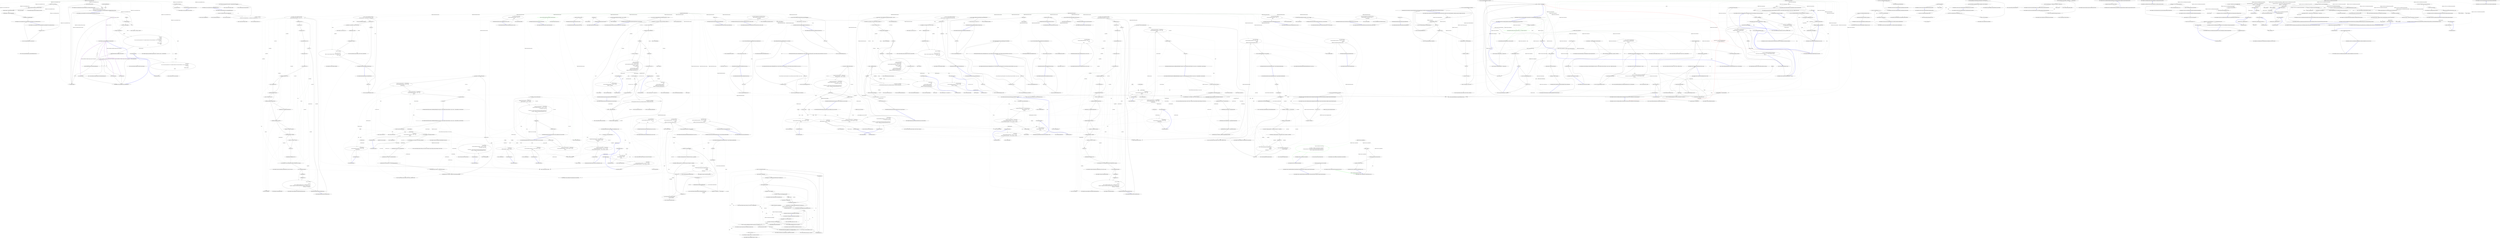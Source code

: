 digraph  {
n64 [label="Hangfire.Server.AutomaticRetryProcess", span=""];
n65 [label=i, span=""];
n66 [label=nextTry, span=""];
n0 [label="Entry Hangfire.Server.AutomaticRetryProcess.AutomaticRetryProcess(Hangfire.Server.ILongRunningProcess)", span="30-30", cluster="Hangfire.Server.AutomaticRetryProcess.AutomaticRetryProcess(Hangfire.Server.ILongRunningProcess)"];
n1 [label="innerProcess == null", span="32-32", cluster="Hangfire.Server.AutomaticRetryProcess.AutomaticRetryProcess(Hangfire.Server.ILongRunningProcess)"];
n3 [label="_innerProcess = innerProcess", span="34-34", cluster="Hangfire.Server.AutomaticRetryProcess.AutomaticRetryProcess(Hangfire.Server.ILongRunningProcess)"];
n2 [label="throw new ArgumentNullException(''innerProcess'');", span="32-32", cluster="Hangfire.Server.AutomaticRetryProcess.AutomaticRetryProcess(Hangfire.Server.ILongRunningProcess)"];
n4 [label="_logger = LogProvider.GetLogger(_innerProcess.GetType())", span="35-35", cluster="Hangfire.Server.AutomaticRetryProcess.AutomaticRetryProcess(Hangfire.Server.ILongRunningProcess)"];
n5 [label="MaxRetryAttempts = DefaultMaxRetryAttempts", span="37-37", cluster="Hangfire.Server.AutomaticRetryProcess.AutomaticRetryProcess(Hangfire.Server.ILongRunningProcess)"];
n10 [label="Entry object.GetType()", span="0-0", cluster="object.GetType()"];
n11 [label="Entry Hangfire.Logging.LogProvider.GetLogger(System.Type)", span="353-353", cluster="Hangfire.Logging.LogProvider.GetLogger(System.Type)"];
n6 [label="MaxAttemptDelay = DefaultMaxAttemptDelay", span="38-38", cluster="Hangfire.Server.AutomaticRetryProcess.AutomaticRetryProcess(Hangfire.Server.ILongRunningProcess)"];
n7 [label="DelayCallback = GetBackOffMultiplier", span="39-39", cluster="Hangfire.Server.AutomaticRetryProcess.AutomaticRetryProcess(Hangfire.Server.ILongRunningProcess)"];
n8 [label="Exit Hangfire.Server.AutomaticRetryProcess.AutomaticRetryProcess(Hangfire.Server.ILongRunningProcess)", span="30-30", cluster="Hangfire.Server.AutomaticRetryProcess.AutomaticRetryProcess(Hangfire.Server.ILongRunningProcess)"];
n9 [label="Entry System.ArgumentNullException.ArgumentNullException(string)", span="0-0", cluster="System.ArgumentNullException.ArgumentNullException(string)"];
n12 [label="Entry Hangfire.Server.AutomaticRetryProcess.Execute(Hangfire.Server.BackgroundProcessContext)", span="51-51", cluster="Hangfire.Server.AutomaticRetryProcess.Execute(Hangfire.Server.BackgroundProcessContext)"];
n13 [label="var i = 0", span="53-53", cluster="Hangfire.Server.AutomaticRetryProcess.Execute(Hangfire.Server.BackgroundProcessContext)"];
n15 [label="_innerProcess.Execute(context)", span="57-57", cluster="Hangfire.Server.AutomaticRetryProcess.Execute(Hangfire.Server.BackgroundProcessContext)"];
n25 [label="context.CancellationToken.WaitHandle.WaitOne(nextTry)", span="83-83", cluster="Hangfire.Server.AutomaticRetryProcess.Execute(Hangfire.Server.BackgroundProcessContext)"];
n26 [label="context.CancellationToken.ThrowIfCancellationRequested()", span="84-84", cluster="Hangfire.Server.AutomaticRetryProcess.Execute(Hangfire.Server.BackgroundProcessContext)"];
n14 [label="i <= MaxRetryAttempts", span="53-53", cluster="Hangfire.Server.AutomaticRetryProcess.Execute(Hangfire.Server.BackgroundProcessContext)"];
n20 [label="i >= MaxRetryAttempts - 1", span="67-67", cluster="Hangfire.Server.AutomaticRetryProcess.Execute(Hangfire.Server.BackgroundProcessContext)"];
n22 [label="var nextTry = DelayCallback(i)", span="69-69", cluster="Hangfire.Server.AutomaticRetryProcess.Execute(Hangfire.Server.BackgroundProcessContext)"];
n23 [label="var logLevel = GetLogLevel(i)", span="70-70", cluster="Hangfire.Server.AutomaticRetryProcess.Execute(Hangfire.Server.BackgroundProcessContext)"];
n24 [label="_logger.Log(\r\n                        logLevel,\r\n                        () => String.Format(\r\n                            ''Error occurred during execution of '{0}' component. Execution will be retried (attempt {1} of {2}) in {3} seconds.'',\r\n                            _innerProcess,\r\n                            i + 1,\r\n                            MaxRetryAttempts,\r\n                            nextTry),\r\n                        ex)", span="72-80", cluster="Hangfire.Server.AutomaticRetryProcess.Execute(Hangfire.Server.BackgroundProcessContext)"];
n36 [label="String.Format(\r\n                            ''Error occurred during execution of '{0}' component. Execution will be retried (attempt {1} of {2}) in {3} seconds.'',\r\n                            _innerProcess,\r\n                            i + 1,\r\n                            MaxRetryAttempts,\r\n                            nextTry)", span="74-79", cluster="lambda expression"];
n27 [label="i++", span="53-53", cluster="Hangfire.Server.AutomaticRetryProcess.Execute(Hangfire.Server.BackgroundProcessContext)"];
n28 [label="Exit Hangfire.Server.AutomaticRetryProcess.Execute(Hangfire.Server.BackgroundProcessContext)", span="51-51", cluster="Hangfire.Server.AutomaticRetryProcess.Execute(Hangfire.Server.BackgroundProcessContext)"];
n16 [label="return;", span="58-58", cluster="Hangfire.Server.AutomaticRetryProcess.Execute(Hangfire.Server.BackgroundProcessContext)"];
n29 [label="Entry Hangfire.Server.ILongRunningProcess.Execute(Hangfire.Server.BackgroundProcessContext)", span="26-26", cluster="Hangfire.Server.ILongRunningProcess.Execute(Hangfire.Server.BackgroundProcessContext)"];
n17 [label=OperationCanceledException, span="60-60", cluster="Hangfire.Server.AutomaticRetryProcess.Execute(Hangfire.Server.BackgroundProcessContext)"];
n18 [label="throw;", span="62-62", cluster="Hangfire.Server.AutomaticRetryProcess.Execute(Hangfire.Server.BackgroundProcessContext)"];
n19 [label=Exception, span="64-64", cluster="Hangfire.Server.AutomaticRetryProcess.Execute(Hangfire.Server.BackgroundProcessContext)"];
n21 [label="throw;", span="67-67", cluster="Hangfire.Server.AutomaticRetryProcess.Execute(Hangfire.Server.BackgroundProcessContext)"];
n30 [label="Entry System.Func<T, TResult>.Invoke(T)", span="0-0", cluster="System.Func<T, TResult>.Invoke(T)"];
n31 [label="Entry Hangfire.Server.AutomaticRetryProcess.GetLogLevel(int)", span="89-89", cluster="Hangfire.Server.AutomaticRetryProcess.GetLogLevel(int)"];
n32 [label="Entry Hangfire.Logging.ILog.Log(Hangfire.Logging.LogLevel, System.Func<string>, System.Exception)", span="54-54", cluster="Hangfire.Logging.ILog.Log(Hangfire.Logging.LogLevel, System.Func<string>, System.Exception)"];
n35 [label="Entry lambda expression", span="74-79", cluster="lambda expression"];
n33 [label="Entry System.Threading.WaitHandle.WaitOne(System.TimeSpan)", span="0-0", cluster="System.Threading.WaitHandle.WaitOne(System.TimeSpan)"];
n34 [label="Entry System.Threading.CancellationToken.ThrowIfCancellationRequested()", span="0-0", cluster="System.Threading.CancellationToken.ThrowIfCancellationRequested()"];
n37 [label="Exit lambda expression", span="74-79", cluster="lambda expression"];
n38 [label="Entry string.Format(string, params object[])", span="0-0", cluster="string.Format(string, params object[])"];
n39 [label=i, span="91-91", cluster="Hangfire.Server.AutomaticRetryProcess.GetLogLevel(int)"];
n40 [label=0, span="93-93", cluster="Hangfire.Server.AutomaticRetryProcess.GetLogLevel(int)"];
n42 [label=1, span="95-95", cluster="Hangfire.Server.AutomaticRetryProcess.GetLogLevel(int)"];
n44 [label=2, span="97-97", cluster="Hangfire.Server.AutomaticRetryProcess.GetLogLevel(int)"];
n41 [label="return LogLevel.Debug;", span="94-94", cluster="Hangfire.Server.AutomaticRetryProcess.GetLogLevel(int)"];
n43 [label="return LogLevel.Info;", span="96-96", cluster="Hangfire.Server.AutomaticRetryProcess.GetLogLevel(int)"];
n45 [label="return LogLevel.Warn;", span="98-98", cluster="Hangfire.Server.AutomaticRetryProcess.GetLogLevel(int)"];
n46 [label="Exit Hangfire.Server.AutomaticRetryProcess.GetLogLevel(int)", span="89-89", cluster="Hangfire.Server.AutomaticRetryProcess.GetLogLevel(int)"];
n47 [label="return LogLevel.Error;", span="101-101", cluster="Hangfire.Server.AutomaticRetryProcess.GetLogLevel(int)"];
n48 [label="Entry Hangfire.Server.AutomaticRetryProcess.ToString()", span="104-104", cluster="Hangfire.Server.AutomaticRetryProcess.ToString()"];
n49 [label="return _innerProcess.ToString();", span="106-106", cluster="Hangfire.Server.AutomaticRetryProcess.ToString()"];
n50 [label="Exit Hangfire.Server.AutomaticRetryProcess.ToString()", span="104-104", cluster="Hangfire.Server.AutomaticRetryProcess.ToString()"];
n51 [label="Entry object.ToString()", span="0-0", cluster="object.ToString()"];
n52 [label="Entry Hangfire.Server.AutomaticRetryProcess.GetBackOffMultiplier(int)", span="109-109", cluster="Hangfire.Server.AutomaticRetryProcess.GetBackOffMultiplier(int)"];
n53 [label="var rand = new Random(Guid.NewGuid().GetHashCode())", span="112-112", cluster="Hangfire.Server.AutomaticRetryProcess.GetBackOffMultiplier(int)"];
n54 [label="var nextTry = rand.Next(\r\n                (int)Math.Pow(retryAttemptNumber, 2), (int)Math.Pow(retryAttemptNumber + 1, 2) + 1)", span="113-114", cluster="Hangfire.Server.AutomaticRetryProcess.GetBackOffMultiplier(int)"];
n57 [label="Entry System.Random.Random(int)", span="0-0", cluster="System.Random.Random(int)"];
n58 [label="Entry System.Guid.NewGuid()", span="0-0", cluster="System.Guid.NewGuid()"];
n59 [label="Entry System.Guid.GetHashCode()", span="0-0", cluster="System.Guid.GetHashCode()"];
n55 [label="return TimeSpan.FromSeconds(Math.Min(nextTry, MaxAttemptDelay.TotalSeconds));", span="116-116", cluster="Hangfire.Server.AutomaticRetryProcess.GetBackOffMultiplier(int)"];
n60 [label="Entry System.Math.Pow(double, double)", span="0-0", cluster="System.Math.Pow(double, double)"];
n61 [label="Entry System.Random.Next(int, int)", span="0-0", cluster="System.Random.Next(int, int)"];
n56 [label="Exit Hangfire.Server.AutomaticRetryProcess.GetBackOffMultiplier(int)", span="109-109", cluster="Hangfire.Server.AutomaticRetryProcess.GetBackOffMultiplier(int)"];
n62 [label="Entry System.Math.Min(double, double)", span="0-0", cluster="System.Math.Min(double, double)"];
n63 [label="Entry System.TimeSpan.FromSeconds(double)", span="0-0", cluster="System.TimeSpan.FromSeconds(double)"];
d8 [label="return new RedisWriteOnlyTransaction(Redis.CreateTransaction());", span="46-46", cluster="HangFire.Redis.RedisConnection.CreateWriteTransaction()", color=green, community=0];
d228 [label="HangFire.Redis.RedisConnection", span=""];
d7 [label="Entry HangFire.Redis.RedisConnection.CreateWriteTransaction()", span="44-44", cluster="HangFire.Redis.RedisConnection.CreateWriteTransaction()"];
d9 [label="Exit HangFire.Redis.RedisConnection.CreateWriteTransaction()", span="44-44", cluster="HangFire.Redis.RedisConnection.CreateWriteTransaction()"];
d10 [label="Entry RedisWriteOnlyTransaction.cstr", span="", cluster="RedisWriteOnlyTransaction.cstr"];
d11 [label="Entry Unk.CreateTransaction", span="", cluster="Unk.CreateTransaction"];
d1 [label="Redis = redis", span="34-34", cluster="HangFire.Redis.RedisConnection.RedisConnection(IRedisClient)"];
d4 [label="Redis.Dispose()", span="41-41", cluster="HangFire.Redis.RedisConnection.Dispose()"];
d22 [label="jobId = Redis.BlockingPopAndPushItemBetweenLists(\r\n                        queueKey,\r\n                        fetchedKey,\r\n                        FetchTimeout)", span="67-70", cluster="HangFire.Redis.RedisConnection.FetchNextJob(string[], System.Threading.CancellationToken)"];
d23 [label="jobId = Redis.PopAndPushItemBetweenLists(\r\n                        queueKey, fetchedKey)", span="74-75", cluster="HangFire.Redis.RedisConnection.FetchNextJob(string[], System.Threading.CancellationToken)"];
d25 [label="Redis.SetEntryInHash(\r\n                String.Format(RedisStorage.Prefix + ''job:{0}'', jobId),\r\n                ''Fetched'',\r\n                JobHelper.ToStringTimestamp(DateTime.UtcNow))", span="95-98", cluster="HangFire.Redis.RedisConnection.FetchNextJob(string[], System.Threading.CancellationToken)"];
d26 [label="return new RedisFetchedJob(Redis, jobId, queueName);", span="104-104", cluster="HangFire.Redis.RedisConnection.FetchNextJob(string[], System.Threading.CancellationToken)"];
d36 [label="return Redis.AcquireLock(RedisStorage.Prefix + resource, timeout);", span="109-109", cluster="HangFire.Redis.RedisConnection.AcquireDistributedLock(string, System.TimeSpan)"];
d48 [label="var transaction = Redis.CreateTransaction()", span="130-130", cluster="HangFire.Redis.RedisConnection.CreateExpiredJob(HangFire.Common.Job, System.Collections.Generic.IDictionary<string, string>, System.DateTime, System.TimeSpan)"];
d70 [label="var storedData = Redis.GetAllEntriesFromHash(\r\n                String.Format(RedisStorage.Prefix + ''job:{0}'', id))", span="149-150", cluster="HangFire.Redis.RedisConnection.GetJobData(string)"];
d105 [label="var entries = Redis.GetAllEntriesFromHash(\r\n                RedisStorage.Prefix + String.Format(''job:{0}:state'', jobId))", span="208-209", cluster="HangFire.Redis.RedisConnection.GetStateData(string)"];
d118 [label="Redis.SetEntryInHash(\r\n                String.Format(RedisStorage.Prefix + ''job:{0}'', id),\r\n                name,\r\n                value)", span="227-230", cluster="HangFire.Redis.RedisConnection.SetJobParameter(string, string, string)"];
d121 [label="return Redis.GetValueFromHash(\r\n                String.Format(RedisStorage.Prefix + ''job:{0}'', id),\r\n                name);", span="235-237", cluster="HangFire.Redis.RedisConnection.GetJobParameter(string, string)"];
d127 [label="var result = Redis.GetAllItemsFromSortedSet(RedisStorage.GetRedisKey(key))", span="244-244", cluster="HangFire.Redis.RedisConnection.GetAllItemsFromSet(string)"];
d134 [label="return Redis.GetRangeFromSortedSetByLowestScore(\r\n                RedisStorage.Prefix + key, fromScore, toScore, 0, 1)\r\n                .FirstOrDefault();", span="250-252", cluster="HangFire.Redis.RedisConnection.GetFirstByLowestScoreFromSet(string, double, double)"];
d143 [label="Redis.SetRangeInHash(RedisStorage.GetRedisKey(key), keyValuePairs)", span="260-260", cluster="HangFire.Redis.RedisConnection.SetRangeInHash(string, System.Collections.Generic.IEnumerable<System.Collections.Generic.KeyValuePair<string, string>>)"];
d148 [label="var result = Redis.GetAllEntriesFromHash(RedisStorage.GetRedisKey(key))", span="267-267", cluster="HangFire.Redis.RedisConnection.GetAllEntriesFromHash(string)"];
d152 [label="var transaction = Redis.CreateTransaction()", span="274-274", cluster="HangFire.Redis.RedisConnection.AnnounceServer(string, HangFire.Server.ServerContext)"];
d174 [label="RemoveServer(Redis, serverId)", span="301-301", cluster="HangFire.Redis.RedisConnection.RemoveServer(string)"];
d191 [label="Redis.SetEntryInHash(\r\n                String.Format(RedisStorage.Prefix + ''server:{0}'', serverId),\r\n                ''Heartbeat'',\r\n                JobHelper.ToStringTimestamp(DateTime.UtcNow))", span="322-325", cluster="HangFire.Redis.RedisConnection.Heartbeat(string)"];
d194 [label="var serverNames = Redis.GetAllItemsFromSet(RedisStorage.Prefix + ''servers'')", span="330-330", cluster="HangFire.Redis.RedisConnection.RemoveTimedOutServers(System.TimeSpan)"];
d197 [label="var pipeline = Redis.CreatePipeline()", span="335-335", cluster="HangFire.Redis.RedisConnection.RemoveTimedOutServers(System.TimeSpan)"];
d206 [label="RemoveServer(Redis, heartbeat.Key)", span="363-363", cluster="HangFire.Redis.RedisConnection.RemoveTimedOutServers(System.TimeSpan)"];
d177 [label="var transaction = redis.CreateTransaction()", span="306-306", cluster="HangFire.Redis.RedisConnection.RemoveServer(IRedisClient, string)"];
d0 [label="Entry HangFire.Redis.RedisConnection.RedisConnection(IRedisClient)", span="32-32", cluster="HangFire.Redis.RedisConnection.RedisConnection(IRedisClient)"];
d2 [label="Exit HangFire.Redis.RedisConnection.RedisConnection(IRedisClient)", span="32-32", cluster="HangFire.Redis.RedisConnection.RedisConnection(IRedisClient)"];
d3 [label="Entry HangFire.Redis.RedisConnection.Dispose()", span="39-39", cluster="HangFire.Redis.RedisConnection.Dispose()"];
d5 [label="Exit HangFire.Redis.RedisConnection.Dispose()", span="39-39", cluster="HangFire.Redis.RedisConnection.Dispose()"];
d6 [label="Entry Unk.Dispose", span="", cluster="Unk.Dispose"];
d21 [label="queueIndex == 0", span="65-65", cluster="HangFire.Redis.RedisConnection.FetchNextJob(string[], System.Threading.CancellationToken)"];
d19 [label="var queueKey = RedisStorage.Prefix + String.Format(''queue:{0}'', queueName)", span="62-62", cluster="HangFire.Redis.RedisConnection.FetchNextJob(string[], System.Threading.CancellationToken)"];
d20 [label="var fetchedKey = RedisStorage.Prefix + String.Format(''queue:{0}:dequeued'', queueName)", span="63-63", cluster="HangFire.Redis.RedisConnection.FetchNextJob(string[], System.Threading.CancellationToken)"];
d24 [label="jobId == null", span="78-78", cluster="HangFire.Redis.RedisConnection.FetchNextJob(string[], System.Threading.CancellationToken)"];
d30 [label="Entry Unk.BlockingPopAndPushItemBetweenLists", span="", cluster="Unk.BlockingPopAndPushItemBetweenLists"];
d31 [label="Entry Unk.PopAndPushItemBetweenLists", span="", cluster="Unk.PopAndPushItemBetweenLists"];
d29 [label="Entry string.Format(string, object)", span="0-0", cluster="string.Format(string, object)"];
d32 [label="Entry HangFire.Common.JobHelper.ToStringTimestamp(System.DateTime)", span="50-50", cluster="HangFire.Common.JobHelper.ToStringTimestamp(System.DateTime)"];
d33 [label="Entry Unk.SetEntryInHash", span="", cluster="Unk.SetEntryInHash"];
d18 [label="queueName = queues[queueIndex]", span="60-60", cluster="HangFire.Redis.RedisConnection.FetchNextJob(string[], System.Threading.CancellationToken)"];
d27 [label="Exit HangFire.Redis.RedisConnection.FetchNextJob(string[], System.Threading.CancellationToken)", span="49-49", cluster="HangFire.Redis.RedisConnection.FetchNextJob(string[], System.Threading.CancellationToken)"];
d34 [label="Entry HangFire.Redis.RedisFetchedJob.RedisFetchedJob(IRedisClient, string, string)", span="30-30", cluster="HangFire.Redis.RedisFetchedJob.RedisFetchedJob(IRedisClient, string, string)"];
d35 [label="Entry HangFire.Redis.RedisConnection.AcquireDistributedLock(string, System.TimeSpan)", span="107-107", cluster="HangFire.Redis.RedisConnection.AcquireDistributedLock(string, System.TimeSpan)"];
d37 [label="Exit HangFire.Redis.RedisConnection.AcquireDistributedLock(string, System.TimeSpan)", span="107-107", cluster="HangFire.Redis.RedisConnection.AcquireDistributedLock(string, System.TimeSpan)"];
d38 [label="Entry Unk.AcquireLock", span="", cluster="Unk.AcquireLock"];
d47 [label="storedParameters.Add(''CreatedAt'', JobHelper.ToStringTimestamp(createdAt))", span="128-128", cluster="HangFire.Redis.RedisConnection.CreateExpiredJob(HangFire.Common.Job, System.Collections.Generic.IDictionary<string, string>, System.DateTime, System.TimeSpan)"];
d49 [label="transaction.QueueCommand(x => x.SetRangeInHash(\r\n                    String.Format(RedisStorage.Prefix + ''job:{0}'', jobId),\r\n                    storedParameters))", span="132-134", cluster="HangFire.Redis.RedisConnection.CreateExpiredJob(HangFire.Common.Job, System.Collections.Generic.IDictionary<string, string>, System.DateTime, System.TimeSpan)"];
d50 [label="transaction.QueueCommand(x => x.ExpireEntryIn(\r\n                    String.Format(RedisStorage.Prefix + ''job:{0}'', jobId),\r\n                    expireIn))", span="136-138", cluster="HangFire.Redis.RedisConnection.CreateExpiredJob(HangFire.Common.Job, System.Collections.Generic.IDictionary<string, string>, System.DateTime, System.TimeSpan)"];
d51 [label="transaction.Commit()", span="141-141", cluster="HangFire.Redis.RedisConnection.CreateExpiredJob(HangFire.Common.Job, System.Collections.Generic.IDictionary<string, string>, System.DateTime, System.TimeSpan)"];
d69 [label="Entry HangFire.Redis.RedisConnection.GetJobData(string)", span="147-147", cluster="HangFire.Redis.RedisConnection.GetJobData(string)"];
d71 [label="storedData.Count == 0", span="152-152", cluster="HangFire.Redis.RedisConnection.GetJobData(string)"];
d96 [label="Entry Unk.GetAllEntriesFromHash", span="", cluster="Unk.GetAllEntriesFromHash"];
d78 [label="storedData.ContainsKey(''Type'')", span="160-160", cluster="HangFire.Redis.RedisConnection.GetJobData(string)"];
d79 [label="type = storedData[''Type'']", span="162-162", cluster="HangFire.Redis.RedisConnection.GetJobData(string)"];
d80 [label="storedData.ContainsKey(''Method'')", span="164-164", cluster="HangFire.Redis.RedisConnection.GetJobData(string)"];
d81 [label="method = storedData[''Method'']", span="166-166", cluster="HangFire.Redis.RedisConnection.GetJobData(string)"];
d82 [label="storedData.ContainsKey(''ParameterTypes'')", span="168-168", cluster="HangFire.Redis.RedisConnection.GetJobData(string)"];
d83 [label="parameterTypes = storedData[''ParameterTypes'']", span="170-170", cluster="HangFire.Redis.RedisConnection.GetJobData(string)"];
d84 [label="storedData.ContainsKey(''Arguments'')", span="172-172", cluster="HangFire.Redis.RedisConnection.GetJobData(string)"];
d85 [label="arguments = storedData[''Arguments'']", span="174-174", cluster="HangFire.Redis.RedisConnection.GetJobData(string)"];
d86 [label="storedData.ContainsKey(''CreatedAt'')", span="176-176", cluster="HangFire.Redis.RedisConnection.GetJobData(string)"];
d87 [label="createdAt = storedData[''CreatedAt'']", span="178-178", cluster="HangFire.Redis.RedisConnection.GetJobData(string)"];
d94 [label="return new JobData\r\n            {\r\n                Job = job,\r\n                State = storedData.ContainsKey(''State'') ? storedData[''State''] : null,\r\n                CreatedAt = JobHelper.FromNullableStringTimestamp(createdAt) ?? DateTime.MinValue,\r\n                LoadException = loadException\r\n            };", span="195-201", cluster="HangFire.Redis.RedisConnection.GetJobData(string)"];
d102 [label="Entry HangFire.Redis.RedisConnection.GetStateData(string)", span="204-204", cluster="HangFire.Redis.RedisConnection.GetStateData(string)"];
d103 [label="jobId == null", span="206-206", cluster="HangFire.Redis.RedisConnection.GetStateData(string)"];
d106 [label="entries.Count == 0", span="211-211", cluster="HangFire.Redis.RedisConnection.GetStateData(string)"];
d108 [label="var stateData = new Dictionary<string, string>(entries)", span="213-213", cluster="HangFire.Redis.RedisConnection.GetStateData(string)"];
d111 [label="return new StateData\r\n            {\r\n                Name = entries[''State''],\r\n                Reason = entries.ContainsKey(''Reason'') ? entries[''Reason''] : null,\r\n                Data = stateData\r\n            };", span="217-222", cluster="HangFire.Redis.RedisConnection.GetStateData(string)"];
d117 [label="Entry HangFire.Redis.RedisConnection.SetJobParameter(string, string, string)", span="225-225", cluster="HangFire.Redis.RedisConnection.SetJobParameter(string, string, string)"];
d119 [label="Exit HangFire.Redis.RedisConnection.SetJobParameter(string, string, string)", span="225-225", cluster="HangFire.Redis.RedisConnection.SetJobParameter(string, string, string)"];
d120 [label="Entry HangFire.Redis.RedisConnection.GetJobParameter(string, string)", span="233-233", cluster="HangFire.Redis.RedisConnection.GetJobParameter(string, string)"];
d122 [label="Exit HangFire.Redis.RedisConnection.GetJobParameter(string, string)", span="233-233", cluster="HangFire.Redis.RedisConnection.GetJobParameter(string, string)"];
d123 [label="Entry Unk.GetValueFromHash", span="", cluster="Unk.GetValueFromHash"];
d124 [label="Entry HangFire.Redis.RedisConnection.GetAllItemsFromSet(string)", span="240-240", cluster="HangFire.Redis.RedisConnection.GetAllItemsFromSet(string)"];
d125 [label="key == null", span="242-242", cluster="HangFire.Redis.RedisConnection.GetAllItemsFromSet(string)"];
d128 [label="return new HashSet<string>(result);", span="245-245", cluster="HangFire.Redis.RedisConnection.GetAllItemsFromSet(string)"];
d130 [label="Entry HangFire.Redis.RedisStorage.GetRedisKey(string)", span="107-107", cluster="HangFire.Redis.RedisStorage.GetRedisKey(string)"];
d131 [label="Entry Unk.GetAllItemsFromSortedSet", span="", cluster="Unk.GetAllItemsFromSortedSet"];
d133 [label="Entry HangFire.Redis.RedisConnection.GetFirstByLowestScoreFromSet(string, double, double)", span="248-248", cluster="HangFire.Redis.RedisConnection.GetFirstByLowestScoreFromSet(string, double, double)"];
d135 [label="Exit HangFire.Redis.RedisConnection.GetFirstByLowestScoreFromSet(string, double, double)", span="248-248", cluster="HangFire.Redis.RedisConnection.GetFirstByLowestScoreFromSet(string, double, double)"];
d136 [label="Entry Unk.GetRangeFromSortedSetByLowestScore", span="", cluster="Unk.GetRangeFromSortedSetByLowestScore"];
d137 [label="Entry Unk.FirstOrDefault", span="", cluster="Unk.FirstOrDefault"];
d138 [label="Entry HangFire.Redis.RedisConnection.SetRangeInHash(string, System.Collections.Generic.IEnumerable<System.Collections.Generic.KeyValuePair<string, string>>)", span="255-255", cluster="HangFire.Redis.RedisConnection.SetRangeInHash(string, System.Collections.Generic.IEnumerable<System.Collections.Generic.KeyValuePair<string, string>>)"];
d141 [label="keyValuePairs == null", span="258-258", cluster="HangFire.Redis.RedisConnection.SetRangeInHash(string, System.Collections.Generic.IEnumerable<System.Collections.Generic.KeyValuePair<string, string>>)"];
d144 [label="Exit HangFire.Redis.RedisConnection.SetRangeInHash(string, System.Collections.Generic.IEnumerable<System.Collections.Generic.KeyValuePair<string, string>>)", span="255-255", cluster="HangFire.Redis.RedisConnection.SetRangeInHash(string, System.Collections.Generic.IEnumerable<System.Collections.Generic.KeyValuePair<string, string>>)"];
d64 [label="Entry Unk.SetRangeInHash", span="", cluster="Unk.SetRangeInHash"];
d145 [label="Entry HangFire.Redis.RedisConnection.GetAllEntriesFromHash(string)", span="263-263", cluster="HangFire.Redis.RedisConnection.GetAllEntriesFromHash(string)"];
d146 [label="key == null", span="265-265", cluster="HangFire.Redis.RedisConnection.GetAllEntriesFromHash(string)"];
d149 [label="return result.Count != 0 ? result : null;", span="269-269", cluster="HangFire.Redis.RedisConnection.GetAllEntriesFromHash(string)"];
d151 [label="Entry HangFire.Redis.RedisConnection.AnnounceServer(string, HangFire.Server.ServerContext)", span="272-272", cluster="HangFire.Redis.RedisConnection.AnnounceServer(string, HangFire.Server.ServerContext)"];
d153 [label="transaction.QueueCommand(x => x.AddItemToSet(\r\n                    RedisStorage.Prefix + ''servers'', serverId))", span="276-277", cluster="HangFire.Redis.RedisConnection.AnnounceServer(string, HangFire.Server.ServerContext)"];
d154 [label="transaction.QueueCommand(x => x.SetRangeInHash(\r\n                    String.Format(RedisStorage.Prefix + ''server:{0}'', serverId),\r\n                    new Dictionary<string, string>\r\n                        {\r\n                            { ''WorkerCount'', context.WorkerCount.ToString(CultureInfo.InvariantCulture) },\r\n                            { ''StartedAt'', JobHelper.ToStringTimestamp(DateTime.UtcNow) },\r\n                        }))", span="279-285", cluster="HangFire.Redis.RedisConnection.AnnounceServer(string, HangFire.Server.ServerContext)"];
d157 [label="transaction.QueueCommand(x => x.AddItemToList(\r\n                        String.Format(RedisStorage.Prefix + ''server:{0}:queues'', serverId),\r\n                        queue1))", span="290-292", cluster="HangFire.Redis.RedisConnection.AnnounceServer(string, HangFire.Server.ServerContext)"];
d158 [label="transaction.Commit()", span="295-295", cluster="HangFire.Redis.RedisConnection.AnnounceServer(string, HangFire.Server.ServerContext)"];
d173 [label="Entry HangFire.Redis.RedisConnection.RemoveServer(string)", span="299-299", cluster="HangFire.Redis.RedisConnection.RemoveServer(string)"];
d175 [label="Exit HangFire.Redis.RedisConnection.RemoveServer(string)", span="299-299", cluster="HangFire.Redis.RedisConnection.RemoveServer(string)"];
d176 [label="Entry HangFire.Redis.RedisConnection.RemoveServer(IRedisClient, string)", span="304-304", cluster="HangFire.Redis.RedisConnection.RemoveServer(IRedisClient, string)"];
d190 [label="Entry HangFire.Redis.RedisConnection.Heartbeat(string)", span="320-320", cluster="HangFire.Redis.RedisConnection.Heartbeat(string)"];
d192 [label="Exit HangFire.Redis.RedisConnection.Heartbeat(string)", span="320-320", cluster="HangFire.Redis.RedisConnection.Heartbeat(string)"];
d193 [label="Entry HangFire.Redis.RedisConnection.RemoveTimedOutServers(System.TimeSpan)", span="328-328", cluster="HangFire.Redis.RedisConnection.RemoveTimedOutServers(System.TimeSpan)"];
d195 [label="var heartbeats = new Dictionary<string, Tuple<DateTime, DateTime?>>()", span="331-331", cluster="HangFire.Redis.RedisConnection.RemoveTimedOutServers(System.TimeSpan)"];
d210 [label="Entry Unk.GetAllItemsFromSet", span="", cluster="Unk.GetAllItemsFromSet"];
d198 [label=serverNames, span="337-337", cluster="HangFire.Redis.RedisConnection.RemoveTimedOutServers(System.TimeSpan)"];
d196 [label="var utcNow = DateTime.UtcNow", span="333-333", cluster="HangFire.Redis.RedisConnection.RemoveTimedOutServers(System.TimeSpan)"];
d211 [label="Entry Unk.CreatePipeline", span="", cluster="Unk.CreatePipeline"];
d200 [label="pipeline.QueueCommand(\r\n                        x => x.GetValuesFromHash(\r\n                            String.Format(RedisStorage.Prefix + ''server:{0}'', name),\r\n                            ''StartedAt'', ''Heartbeat''),\r\n                        x => heartbeats.Add(\r\n                            name,\r\n                            new Tuple<DateTime, DateTime?>(\r\n                                JobHelper.FromStringTimestamp(x[0]),\r\n                                JobHelper.FromNullableStringTimestamp(x[1]))))", span="341-349", cluster="HangFire.Redis.RedisConnection.RemoveTimedOutServers(System.TimeSpan)"];
d201 [label="pipeline.Flush()", span="352-352", cluster="HangFire.Redis.RedisConnection.RemoveTimedOutServers(System.TimeSpan)"];
d205 [label="utcNow > maxTime.Add(timeOut)", span="361-361", cluster="HangFire.Redis.RedisConnection.RemoveTimedOutServers(System.TimeSpan)"];
d204 [label="var maxTime = new DateTime(\r\n                    Math.Max(heartbeat.Value.Item1.Ticks, (heartbeat.Value.Item2 ?? DateTime.MinValue).Ticks))", span="358-359", cluster="HangFire.Redis.RedisConnection.RemoveTimedOutServers(System.TimeSpan)"];
d207 [label="removedServerCount++", span="364-364", cluster="HangFire.Redis.RedisConnection.RemoveTimedOutServers(System.TimeSpan)"];
d178 [label="transaction.QueueCommand(x => x.RemoveItemFromSet(\r\n                    RedisStorage.Prefix + ''servers'',\r\n                    serverId))", span="308-310", cluster="HangFire.Redis.RedisConnection.RemoveServer(IRedisClient, string)"];
d179 [label="transaction.QueueCommand(x => x.RemoveEntry(\r\n                    String.Format(RedisStorage.Prefix + ''server:{0}'', serverId),\r\n                    String.Format(RedisStorage.Prefix + ''server:{0}:queues'', serverId)))", span="312-314", cluster="HangFire.Redis.RedisConnection.RemoveServer(IRedisClient, string)"];
d180 [label="transaction.Commit()", span="316-316", cluster="HangFire.Redis.RedisConnection.RemoveServer(IRedisClient, string)"];
d17 [label="queueIndex = (queueIndex + 1) % queues.Length", span="59-59", cluster="HangFire.Redis.RedisConnection.FetchNextJob(string[], System.Threading.CancellationToken)"];
d15 [label="var queueIndex = 0", span="53-53", cluster="HangFire.Redis.RedisConnection.FetchNextJob(string[], System.Threading.CancellationToken)"];
d66 [label="x.ExpireEntryIn(\r\n                    String.Format(RedisStorage.Prefix + ''job:{0}'', jobId),\r\n                    expireIn)", span="136-138", cluster="lambda expression"];
d62 [label="x.SetRangeInHash(\r\n                    String.Format(RedisStorage.Prefix + ''job:{0}'', jobId),\r\n                    storedParameters)", span="132-134", cluster="lambda expression"];
d165 [label="x.SetRangeInHash(\r\n                    String.Format(RedisStorage.Prefix + ''server:{0}'', serverId),\r\n                    new Dictionary<string, string>\r\n                        {\r\n                            { ''WorkerCount'', context.WorkerCount.ToString(CultureInfo.InvariantCulture) },\r\n                            { ''StartedAt'', JobHelper.ToStringTimestamp(DateTime.UtcNow) },\r\n                        })", span="279-285", cluster="lambda expression"];
d170 [label="x.AddItemToList(\r\n                        String.Format(RedisStorage.Prefix + ''server:{0}:queues'', serverId),\r\n                        queue1)", span="290-292", cluster="lambda expression"];
d187 [label="x.RemoveEntry(\r\n                    String.Format(RedisStorage.Prefix + ''server:{0}'', serverId),\r\n                    String.Format(RedisStorage.Prefix + ''server:{0}:queues'', serverId))", span="312-314", cluster="lambda expression"];
d12 [label="Entry HangFire.Redis.RedisConnection.FetchNextJob(string[], System.Threading.CancellationToken)", span="49-49", cluster="HangFire.Redis.RedisConnection.FetchNextJob(string[], System.Threading.CancellationToken)"];
d39 [label="Entry HangFire.Redis.RedisConnection.CreateExpiredJob(HangFire.Common.Job, System.Collections.Generic.IDictionary<string, string>, System.DateTime, System.TimeSpan)", span="112-112", cluster="HangFire.Redis.RedisConnection.CreateExpiredJob(HangFire.Common.Job, System.Collections.Generic.IDictionary<string, string>, System.DateTime, System.TimeSpan)"];
d42 [label="var storedParameters = new Dictionary<string, string>(parameters)", span="123-123", cluster="HangFire.Redis.RedisConnection.CreateExpiredJob(HangFire.Common.Job, System.Collections.Generic.IDictionary<string, string>, System.DateTime, System.TimeSpan)"];
d46 [label="storedParameters.Add(''Arguments'', invocationData.Arguments)", span="127-127", cluster="HangFire.Redis.RedisConnection.CreateExpiredJob(HangFire.Common.Job, System.Collections.Generic.IDictionary<string, string>, System.DateTime, System.TimeSpan)"];
d58 [label="Entry System.Collections.Generic.Dictionary<TKey, TValue>.Add(TKey, TValue)", span="0-0", cluster="System.Collections.Generic.Dictionary<TKey, TValue>.Add(TKey, TValue)"];
d40 [label="var jobId = Guid.NewGuid().ToString()", span="118-118", cluster="HangFire.Redis.RedisConnection.CreateExpiredJob(HangFire.Common.Job, System.Collections.Generic.IDictionary<string, string>, System.DateTime, System.TimeSpan)"];
d59 [label="Entry Unk.QueueCommand", span="", cluster="Unk.QueueCommand"];
d61 [label="Entry lambda expression", span="132-134", cluster="lambda expression"];
d65 [label="Entry lambda expression", span="136-138", cluster="lambda expression"];
d52 [label="return jobId;", span="144-144", cluster="HangFire.Redis.RedisConnection.CreateExpiredJob(HangFire.Common.Job, System.Collections.Generic.IDictionary<string, string>, System.DateTime, System.TimeSpan)"];
d60 [label="Entry Unk.Commit", span="", cluster="Unk.Commit"];
d95 [label="Exit HangFire.Redis.RedisConnection.GetJobData(string)", span="147-147", cluster="HangFire.Redis.RedisConnection.GetJobData(string)"];
d72 [label="return null;", span="152-152", cluster="HangFire.Redis.RedisConnection.GetJobData(string)"];
d73 [label="string type = null", span="154-154", cluster="HangFire.Redis.RedisConnection.GetJobData(string)"];
d77 [label="string createdAt = null", span="158-158", cluster="HangFire.Redis.RedisConnection.GetJobData(string)"];
d97 [label="Entry Unk.ContainsKey", span="", cluster="Unk.ContainsKey"];
d90 [label="var invocationData = new InvocationData(type, method, parameterTypes, arguments)", span="184-184", cluster="HangFire.Redis.RedisConnection.GetJobData(string)"];
d88 [label="Job job = null", span="181-181", cluster="HangFire.Redis.RedisConnection.GetJobData(string)"];
d91 [label="job = invocationData.Deserialize()", span="188-188", cluster="HangFire.Redis.RedisConnection.GetJobData(string)"];
d93 [label="loadException = ex", span="192-192", cluster="HangFire.Redis.RedisConnection.GetJobData(string)"];
d100 [label="Entry HangFire.Storage.JobData.JobData()", span="21-21", cluster="HangFire.Storage.JobData.JobData()"];
d101 [label="Entry HangFire.Common.JobHelper.FromNullableStringTimestamp(string)", span="60-60", cluster="HangFire.Common.JobHelper.FromNullableStringTimestamp(string)"];
d112 [label="Exit HangFire.Redis.RedisConnection.GetStateData(string)", span="204-204", cluster="HangFire.Redis.RedisConnection.GetStateData(string)"];
d104 [label="throw new ArgumentNullException(''jobId'');", span="206-206", cluster="HangFire.Redis.RedisConnection.GetStateData(string)"];
d107 [label="return null;", span="211-211", cluster="HangFire.Redis.RedisConnection.GetStateData(string)"];
d109 [label="stateData.Remove(''State'')", span="214-214", cluster="HangFire.Redis.RedisConnection.GetStateData(string)"];
d114 [label="Entry Dictionary<string, string>.cstr", span="", cluster="Dictionary<string, string>.cstr"];
d110 [label="stateData.Remove(''Reason'')", span="215-215", cluster="HangFire.Redis.RedisConnection.GetStateData(string)"];
d116 [label="Entry HangFire.Storage.StateData.StateData()", span="21-21", cluster="HangFire.Storage.StateData.StateData()"];
d129 [label="Exit HangFire.Redis.RedisConnection.GetAllItemsFromSet(string)", span="240-240", cluster="HangFire.Redis.RedisConnection.GetAllItemsFromSet(string)"];
d126 [label="throw new ArgumentNullException(''key'');", span="242-242", cluster="HangFire.Redis.RedisConnection.GetAllItemsFromSet(string)"];
d132 [label="Entry HashSet<string>.cstr", span="", cluster="HashSet<string>.cstr"];
d139 [label="key == null", span="257-257", cluster="HangFire.Redis.RedisConnection.SetRangeInHash(string, System.Collections.Generic.IEnumerable<System.Collections.Generic.KeyValuePair<string, string>>)"];
d142 [label="throw new ArgumentNullException(''keyValuePairs'');", span="258-258", cluster="HangFire.Redis.RedisConnection.SetRangeInHash(string, System.Collections.Generic.IEnumerable<System.Collections.Generic.KeyValuePair<string, string>>)"];
d140 [label="throw new ArgumentNullException(''key'');", span="257-257", cluster="HangFire.Redis.RedisConnection.SetRangeInHash(string, System.Collections.Generic.IEnumerable<System.Collections.Generic.KeyValuePair<string, string>>)"];
d150 [label="Exit HangFire.Redis.RedisConnection.GetAllEntriesFromHash(string)", span="263-263", cluster="HangFire.Redis.RedisConnection.GetAllEntriesFromHash(string)"];
d147 [label="throw new ArgumentNullException(''key'');", span="265-265", cluster="HangFire.Redis.RedisConnection.GetAllEntriesFromHash(string)"];
d159 [label="Exit HangFire.Redis.RedisConnection.AnnounceServer(string, HangFire.Server.ServerContext)", span="272-272", cluster="HangFire.Redis.RedisConnection.AnnounceServer(string, HangFire.Server.ServerContext)"];
d161 [label="x.AddItemToSet(\r\n                    RedisStorage.Prefix + ''servers'', serverId)", span="276-277", cluster="lambda expression"];
d155 [label="context.Queues", span="287-287", cluster="HangFire.Redis.RedisConnection.AnnounceServer(string, HangFire.Server.ServerContext)"];
d160 [label="Entry lambda expression", span="276-277", cluster="lambda expression"];
d164 [label="Entry lambda expression", span="279-285", cluster="lambda expression"];
d156 [label="var queue1 = queue", span="289-289", cluster="HangFire.Redis.RedisConnection.AnnounceServer(string, HangFire.Server.ServerContext)"];
d169 [label="Entry lambda expression", span="290-292", cluster="lambda expression"];
d181 [label="Exit HangFire.Redis.RedisConnection.RemoveServer(IRedisClient, string)", span="304-304", cluster="HangFire.Redis.RedisConnection.RemoveServer(IRedisClient, string)"];
d183 [label="x.RemoveItemFromSet(\r\n                    RedisStorage.Prefix + ''servers'',\r\n                    serverId)", span="308-310", cluster="lambda expression"];
d209 [label="Exit HangFire.Redis.RedisConnection.RemoveTimedOutServers(System.TimeSpan)", span="328-328", cluster="HangFire.Redis.RedisConnection.RemoveTimedOutServers(System.TimeSpan)"];
d167 [label="Entry System.Collections.Generic.Dictionary<TKey, TValue>.Dictionary()", span="0-0", cluster="System.Collections.Generic.Dictionary<TKey, TValue>.Dictionary()"];
d222 [label="heartbeats.Add(\r\n                            name,\r\n                            new Tuple<DateTime, DateTime?>(\r\n                                JobHelper.FromStringTimestamp(x[0]),\r\n                                JobHelper.FromNullableStringTimestamp(x[1])))", span="345-349", cluster="lambda expression"];
d203 [label=heartbeats, span="356-356", cluster="HangFire.Redis.RedisConnection.RemoveTimedOutServers(System.TimeSpan)"];
d199 [label="var name = serverName", span="339-339", cluster="HangFire.Redis.RedisConnection.RemoveTimedOutServers(System.TimeSpan)"];
d216 [label="Entry lambda expression", span="342-344", cluster="lambda expression"];
d221 [label="Entry lambda expression", span="345-349", cluster="lambda expression"];
d202 [label="var removedServerCount = 0", span="355-355", cluster="HangFire.Redis.RedisConnection.RemoveTimedOutServers(System.TimeSpan)"];
d212 [label="Entry Unk.Flush", span="", cluster="Unk.Flush"];
d215 [label="Entry System.DateTime.Add(System.TimeSpan)", span="0-0", cluster="System.DateTime.Add(System.TimeSpan)"];
d213 [label="Entry System.DateTime.DateTime(long)", span="0-0", cluster="System.DateTime.DateTime(long)"];
d214 [label="Entry System.Math.Max(long, long)", span="0-0", cluster="System.Math.Max(long, long)"];
d208 [label="return removedServerCount;", span="368-368", cluster="HangFire.Redis.RedisConnection.RemoveTimedOutServers(System.TimeSpan)"];
d182 [label="Entry lambda expression", span="308-310", cluster="lambda expression"];
d186 [label="Entry lambda expression", span="312-314", cluster="lambda expression"];
d16 [label="cancellationToken.ThrowIfCancellationRequested()", span="57-57", cluster="HangFire.Redis.RedisConnection.FetchNextJob(string[], System.Threading.CancellationToken)"];
d14 [label="string queueName", span="52-52", cluster="HangFire.Redis.RedisConnection.FetchNextJob(string[], System.Threading.CancellationToken)"];
d229 [label=jobId, span=""];
d231 [label="System.TimeSpan", span=""];
d67 [label="Exit lambda expression", span="136-138", cluster="lambda expression"];
d68 [label="Entry Unk.ExpireEntryIn", span="", cluster="Unk.ExpireEntryIn"];
d230 [label=storedParameters, span=""];
d63 [label="Exit lambda expression", span="132-134", cluster="lambda expression"];
d232 [label=string, span=""];
d233 [label="HangFire.Server.ServerContext", span=""];
d166 [label="Exit lambda expression", span="279-285", cluster="lambda expression"];
d168 [label="Entry int.ToString(System.IFormatProvider)", span="0-0", cluster="int.ToString(System.IFormatProvider)"];
d234 [label=queue1, span=""];
d171 [label="Exit lambda expression", span="290-292", cluster="lambda expression"];
d172 [label="Entry Unk.AddItemToList", span="", cluster="Unk.AddItemToList"];
d235 [label=string, span=""];
d188 [label="Exit lambda expression", span="312-314", cluster="lambda expression"];
d189 [label="Entry Unk.RemoveEntry", span="", cluster="Unk.RemoveEntry"];
d13 [label="string jobId", span="51-51", cluster="HangFire.Redis.RedisConnection.FetchNextJob(string[], System.Threading.CancellationToken)"];
d53 [label="Exit HangFire.Redis.RedisConnection.CreateExpiredJob(HangFire.Common.Job, System.Collections.Generic.IDictionary<string, string>, System.DateTime, System.TimeSpan)", span="112-112", cluster="HangFire.Redis.RedisConnection.CreateExpiredJob(HangFire.Common.Job, System.Collections.Generic.IDictionary<string, string>, System.DateTime, System.TimeSpan)"];
d41 [label="var invocationData = InvocationData.Serialize(job)", span="120-120", cluster="HangFire.Redis.RedisConnection.CreateExpiredJob(HangFire.Common.Job, System.Collections.Generic.IDictionary<string, string>, System.DateTime, System.TimeSpan)"];
d43 [label="storedParameters.Add(''Type'', invocationData.Type)", span="124-124", cluster="HangFire.Redis.RedisConnection.CreateExpiredJob(HangFire.Common.Job, System.Collections.Generic.IDictionary<string, string>, System.DateTime, System.TimeSpan)"];
d57 [label="Entry System.Collections.Generic.Dictionary<TKey, TValue>.Dictionary(System.Collections.Generic.IDictionary<TKey, TValue>)", span="0-0", cluster="System.Collections.Generic.Dictionary<TKey, TValue>.Dictionary(System.Collections.Generic.IDictionary<TKey, TValue>)"];
d44 [label="storedParameters.Add(''Method'', invocationData.Method)", span="125-125", cluster="HangFire.Redis.RedisConnection.CreateExpiredJob(HangFire.Common.Job, System.Collections.Generic.IDictionary<string, string>, System.DateTime, System.TimeSpan)"];
d45 [label="storedParameters.Add(''ParameterTypes'', invocationData.ParameterTypes)", span="126-126", cluster="HangFire.Redis.RedisConnection.CreateExpiredJob(HangFire.Common.Job, System.Collections.Generic.IDictionary<string, string>, System.DateTime, System.TimeSpan)"];
d54 [label="Entry System.Guid.NewGuid()", span="0-0", cluster="System.Guid.NewGuid()"];
d55 [label="Entry System.Guid.ToString()", span="0-0", cluster="System.Guid.ToString()"];
d74 [label="string method = null", span="155-155", cluster="HangFire.Redis.RedisConnection.GetJobData(string)"];
d76 [label="string arguments = null", span="157-157", cluster="HangFire.Redis.RedisConnection.GetJobData(string)"];
d75 [label="string parameterTypes = null", span="156-156", cluster="HangFire.Redis.RedisConnection.GetJobData(string)"];
d89 [label="JobLoadException loadException = null", span="182-182", cluster="HangFire.Redis.RedisConnection.GetJobData(string)"];
d98 [label="Entry HangFire.Storage.InvocationData.InvocationData(string, string, string, string)", span="24-24", cluster="HangFire.Storage.InvocationData.InvocationData(string, string, string, string)"];
d92 [label=JobLoadException, span="190-190", cluster="HangFire.Redis.RedisConnection.GetJobData(string)"];
d99 [label="Entry HangFire.Storage.InvocationData.Deserialize()", span="38-38", cluster="HangFire.Storage.InvocationData.Deserialize()"];
d113 [label="Entry System.ArgumentNullException.ArgumentNullException(string)", span="0-0", cluster="System.ArgumentNullException.ArgumentNullException(string)"];
d115 [label="Entry System.Collections.Generic.Dictionary<TKey, TValue>.Remove(TKey)", span="0-0", cluster="System.Collections.Generic.Dictionary<TKey, TValue>.Remove(TKey)"];
d162 [label="Exit lambda expression", span="276-277", cluster="lambda expression"];
d163 [label="Entry Unk.AddItemToSet", span="", cluster="Unk.AddItemToSet"];
d184 [label="Exit lambda expression", span="308-310", cluster="lambda expression"];
d185 [label="Entry Unk.RemoveItemFromSet", span="", cluster="Unk.RemoveItemFromSet"];
d236 [label=name, span=""];
d237 [label=heartbeats, span=""];
d223 [label="Exit lambda expression", span="345-349", cluster="lambda expression"];
d224 [label="Entry System.Tuple<T1, T2>.Tuple(T1, T2)", span="0-0", cluster="System.Tuple<T1, T2>.Tuple(T1, T2)"];
d225 [label="Entry Unk.FromStringTimestamp", span="", cluster="Unk.FromStringTimestamp"];
d226 [label="Entry Unk.FromNullableStringTimestamp", span="", cluster="Unk.FromNullableStringTimestamp"];
d227 [label="Entry Unk.Add", span="", cluster="Unk.Add"];
d217 [label="x.GetValuesFromHash(\r\n                            String.Format(RedisStorage.Prefix + ''server:{0}'', name),\r\n                            ''StartedAt'', ''Heartbeat'')", span="342-344", cluster="lambda expression"];
d218 [label="Exit lambda expression", span="342-344", cluster="lambda expression"];
d28 [label="Entry System.Threading.CancellationToken.ThrowIfCancellationRequested()", span="0-0", cluster="System.Threading.CancellationToken.ThrowIfCancellationRequested()"];
d56 [label="Entry HangFire.Storage.InvocationData.Serialize(HangFire.Common.Job)", span="65-65", cluster="HangFire.Storage.InvocationData.Serialize(HangFire.Common.Job)"];
d219 [label="Entry Unk.Format", span="", cluster="Unk.Format"];
d220 [label="Entry Unk.GetValuesFromHash", span="", cluster="Unk.GetValuesFromHash"];
m0_11 [label="Entry System.DateTime.DateTime(int, int, int)", span="0-0", cluster="System.DateTime.DateTime(int, int, int)", file="BackgroundJobServer.cs"];
m0_4 [label="Entry HangFire.States.ScheduledState.ScheduledState(System.DateTime)", span="32-32", cluster="HangFire.States.ScheduledState.ScheduledState(System.DateTime)", file="BackgroundJobServer.cs"];
m0_20 [label="Entry System.DateTime.AddMinutes(double)", span="0-0", cluster="System.DateTime.AddMinutes(double)", file="BackgroundJobServer.cs"];
m0_6 [label="Entry HangFire.Core.Tests.States.ScheduledStateFacts.Ctor_SetsTheCorrectData_WhenDateIsPassed()", span="18-18", cluster="HangFire.Core.Tests.States.ScheduledStateFacts.Ctor_SetsTheCorrectData_WhenDateIsPassed()", file="BackgroundJobServer.cs"];
m0_7 [label="var date = new DateTime(2012, 12, 12)", span="20-20", cluster="HangFire.Core.Tests.States.ScheduledStateFacts.Ctor_SetsTheCorrectData_WhenDateIsPassed()", file="BackgroundJobServer.cs"];
m0_8 [label="var state = new ScheduledState(date)", span="21-21", cluster="HangFire.Core.Tests.States.ScheduledStateFacts.Ctor_SetsTheCorrectData_WhenDateIsPassed()", file="BackgroundJobServer.cs"];
m0_9 [label="Assert.Equal(date, state.EnqueueAt)", span="22-22", cluster="HangFire.Core.Tests.States.ScheduledStateFacts.Ctor_SetsTheCorrectData_WhenDateIsPassed()", file="BackgroundJobServer.cs"];
m0_10 [label="Exit HangFire.Core.Tests.States.ScheduledStateFacts.Ctor_SetsTheCorrectData_WhenDateIsPassed()", span="18-18", cluster="HangFire.Core.Tests.States.ScheduledStateFacts.Ctor_SetsTheCorrectData_WhenDateIsPassed()", file="BackgroundJobServer.cs"];
m0_0 [label="Entry HangFire.Core.Tests.States.ScheduledStateFacts.StateName_IsCorrect()", span="11-11", cluster="HangFire.Core.Tests.States.ScheduledStateFacts.StateName_IsCorrect()", file="BackgroundJobServer.cs"];
m0_1 [label="var state = new ScheduledState(DateTime.UtcNow)", span="13-13", cluster="HangFire.Core.Tests.States.ScheduledStateFacts.StateName_IsCorrect()", file="BackgroundJobServer.cs"];
m0_2 [label="Assert.Equal(ScheduledState.StateName, state.Name)", span="14-14", cluster="HangFire.Core.Tests.States.ScheduledStateFacts.StateName_IsCorrect()", file="BackgroundJobServer.cs"];
m0_3 [label="Exit HangFire.Core.Tests.States.ScheduledStateFacts.StateName_IsCorrect()", span="11-11", cluster="HangFire.Core.Tests.States.ScheduledStateFacts.StateName_IsCorrect()", file="BackgroundJobServer.cs"];
m0_21 [label="Entry Unk.True", span="", cluster="Unk.True", file="BackgroundJobServer.cs"];
m0_34 [label="Entry Unk.False", span="", cluster="Unk.False", file="BackgroundJobServer.cs"];
m0_17 [label="Entry HangFire.States.ScheduledState.ScheduledState(System.TimeSpan)", span="27-27", cluster="HangFire.States.ScheduledState.ScheduledState(System.TimeSpan)", file="BackgroundJobServer.cs"];
m0_35 [label="Entry HangFire.Core.Tests.States.ScheduledStateFacts.IgnoreExceptions_ReturnsFalse()", span="53-53", cluster="HangFire.Core.Tests.States.ScheduledStateFacts.IgnoreExceptions_ReturnsFalse()", file="BackgroundJobServer.cs"];
m0_36 [label="var state = new ScheduledState(DateTime.UtcNow)", span="55-55", cluster="HangFire.Core.Tests.States.ScheduledStateFacts.IgnoreExceptions_ReturnsFalse()", file="BackgroundJobServer.cs"];
m0_37 [label="Assert.False(state.IgnoreJobLoadException)", span="56-56", cluster="HangFire.Core.Tests.States.ScheduledStateFacts.IgnoreExceptions_ReturnsFalse()", file="BackgroundJobServer.cs"];
m0_38 [label="Exit HangFire.Core.Tests.States.ScheduledStateFacts.IgnoreExceptions_ReturnsFalse()", span="53-53", cluster="HangFire.Core.Tests.States.ScheduledStateFacts.IgnoreExceptions_ReturnsFalse()", file="BackgroundJobServer.cs"];
m0_5 [label="Entry Unk.Equal", span="", cluster="Unk.Equal", file="BackgroundJobServer.cs"];
m0_28 [label="Entry HangFire.States.ScheduledState.SerializeData()", span="46-46", cluster="HangFire.States.ScheduledState.SerializeData()", file="BackgroundJobServer.cs"];
m0_30 [label="Entry HangFire.Core.Tests.States.ScheduledStateFacts.IsFinal_ReturnsFalse()", span="45-45", cluster="HangFire.Core.Tests.States.ScheduledStateFacts.IsFinal_ReturnsFalse()", file="BackgroundJobServer.cs"];
m0_31 [label="var state = new ScheduledState(DateTime.UtcNow)", span="47-47", cluster="HangFire.Core.Tests.States.ScheduledStateFacts.IsFinal_ReturnsFalse()", file="BackgroundJobServer.cs"];
m0_32 [label="Assert.False(state.IsFinal)", span="49-49", cluster="HangFire.Core.Tests.States.ScheduledStateFacts.IsFinal_ReturnsFalse()", file="BackgroundJobServer.cs"];
m0_33 [label="Exit HangFire.Core.Tests.States.ScheduledStateFacts.IsFinal_ReturnsFalse()", span="45-45", cluster="HangFire.Core.Tests.States.ScheduledStateFacts.IsFinal_ReturnsFalse()", file="BackgroundJobServer.cs"];
m0_18 [label="Entry System.TimeSpan.FromDays(double)", span="0-0", cluster="System.TimeSpan.FromDays(double)", file="BackgroundJobServer.cs"];
m0_22 [label="Entry HangFire.Core.Tests.States.ScheduledStateFacts.SerializeData_ReturnsCorrectData()", span="34-34", cluster="HangFire.Core.Tests.States.ScheduledStateFacts.SerializeData_ReturnsCorrectData()", file="BackgroundJobServer.cs"];
m0_23 [label="var state = new ScheduledState(new DateTime(2012, 12, 12))", span="36-36", cluster="HangFire.Core.Tests.States.ScheduledStateFacts.SerializeData_ReturnsCorrectData()", file="BackgroundJobServer.cs"];
m0_24 [label="var data = state.SerializeData()", span="38-38", cluster="HangFire.Core.Tests.States.ScheduledStateFacts.SerializeData_ReturnsCorrectData()", file="BackgroundJobServer.cs"];
m0_25 [label="Assert.Equal(JobHelper.SerializeDateTime(state.EnqueueAt), data[''EnqueueAt''])", span="40-40", cluster="HangFire.Core.Tests.States.ScheduledStateFacts.SerializeData_ReturnsCorrectData()", file="BackgroundJobServer.cs"];
m0_26 [label="Assert.Equal(JobHelper.SerializeDateTime(state.ScheduledAt), data[''ScheduledAt''])", span="41-41", cluster="HangFire.Core.Tests.States.ScheduledStateFacts.SerializeData_ReturnsCorrectData()", file="BackgroundJobServer.cs"];
m0_27 [label="Exit HangFire.Core.Tests.States.ScheduledStateFacts.SerializeData_ReturnsCorrectData()", span="34-34", cluster="HangFire.Core.Tests.States.ScheduledStateFacts.SerializeData_ReturnsCorrectData()", file="BackgroundJobServer.cs"];
m0_12 [label="Entry HangFire.Core.Tests.States.ScheduledStateFacts.Ctor_SetsTheCorrectDate_WhenTimeSpanIsPassed()", span="26-26", cluster="HangFire.Core.Tests.States.ScheduledStateFacts.Ctor_SetsTheCorrectDate_WhenTimeSpanIsPassed()", file="BackgroundJobServer.cs"];
m0_13 [label="var state = new ScheduledState(TimeSpan.FromDays(1))", span="28-28", cluster="HangFire.Core.Tests.States.ScheduledStateFacts.Ctor_SetsTheCorrectDate_WhenTimeSpanIsPassed()", file="BackgroundJobServer.cs"];
m0_14 [label="Assert.True(DateTime.UtcNow.AddDays(1).AddMinutes(-1) < state.EnqueueAt)", span="29-29", cluster="HangFire.Core.Tests.States.ScheduledStateFacts.Ctor_SetsTheCorrectDate_WhenTimeSpanIsPassed()", file="BackgroundJobServer.cs"];
m0_15 [label="Assert.True(state.EnqueueAt < DateTime.UtcNow.AddDays(1).AddMinutes(1))", span="30-30", cluster="HangFire.Core.Tests.States.ScheduledStateFacts.Ctor_SetsTheCorrectDate_WhenTimeSpanIsPassed()", file="BackgroundJobServer.cs"];
m0_16 [label="Exit HangFire.Core.Tests.States.ScheduledStateFacts.Ctor_SetsTheCorrectDate_WhenTimeSpanIsPassed()", span="26-26", cluster="HangFire.Core.Tests.States.ScheduledStateFacts.Ctor_SetsTheCorrectDate_WhenTimeSpanIsPassed()", file="BackgroundJobServer.cs"];
m0_19 [label="Entry System.DateTime.AddDays(double)", span="0-0", cluster="System.DateTime.AddDays(double)", file="BackgroundJobServer.cs"];
m0_29 [label="Entry HangFire.Common.JobHelper.SerializeDateTime(System.DateTime)", span="50-50", cluster="HangFire.Common.JobHelper.SerializeDateTime(System.DateTime)", file="BackgroundJobServer.cs"];
m3_0 [label="Entry Hangfire.Core.Tests.Server.BackgroundJobServerOptionsFacts.Ctor_InitializeProperties_WithCorrectValues()", span="9-9", cluster="Hangfire.Core.Tests.Server.BackgroundJobServerOptionsFacts.Ctor_InitializeProperties_WithCorrectValues()", file="BackgroundProcessContext.cs"];
m3_2 [label="Assert.Equal(Math.Min(Environment.ProcessorCount * 5, 40), options.WorkerCount)", span="13-13", cluster="Hangfire.Core.Tests.Server.BackgroundJobServerOptionsFacts.Ctor_InitializeProperties_WithCorrectValues()", color=green, community=0, file="BackgroundProcessContext.cs"];
m3_1 [label="var options = CreateOptions()", span="11-11", cluster="Hangfire.Core.Tests.Server.BackgroundJobServerOptionsFacts.Ctor_InitializeProperties_WithCorrectValues()", file="BackgroundProcessContext.cs"];
m3_3 [label="Assert.Equal(EnqueuedState.DefaultQueue, options.Queues[0])", span="14-14", cluster="Hangfire.Core.Tests.Server.BackgroundJobServerOptionsFacts.Ctor_InitializeProperties_WithCorrectValues()", file="BackgroundProcessContext.cs"];
m3_4 [label="Assert.True(options.ShutdownTimeout > TimeSpan.Zero)", span="15-15", cluster="Hangfire.Core.Tests.Server.BackgroundJobServerOptionsFacts.Ctor_InitializeProperties_WithCorrectValues()", file="BackgroundProcessContext.cs"];
m3_5 [label="Assert.True(options.SchedulePollingInterval > TimeSpan.Zero)", span="16-16", cluster="Hangfire.Core.Tests.Server.BackgroundJobServerOptionsFacts.Ctor_InitializeProperties_WithCorrectValues()", file="BackgroundProcessContext.cs"];
m3_45 [label="return new BackgroundJobServerOptions();", span="65-65", cluster="Hangfire.Core.Tests.Server.BackgroundJobServerOptionsFacts.CreateOptions()", file="BackgroundProcessContext.cs"];
m3_33 [label="Entry Hangfire.Core.Tests.Server.BackgroundJobServerOptionsFacts.Queues_ThrowsAnException_WhenGivenArrayIsEmpty()", span="47-47", cluster="Hangfire.Core.Tests.Server.BackgroundJobServerOptionsFacts.Queues_ThrowsAnException_WhenGivenArrayIsEmpty()", file="BackgroundProcessContext.cs"];
m3_9 [label="stateMachineFactory == null", span="53-53", cluster="HangFire.Client.CreateContext.CreateContext(HangFire.Storage.IStorageConnection, HangFire.States.IStateMachineFactory, HangFire.Common.Job, HangFire.States.State)", file="BackgroundProcessContext.cs"];
m3_47 [label="Entry Hangfire.BackgroundJobServerOptions.BackgroundJobServerOptions()", span="32-32", cluster="Hangfire.BackgroundJobServerOptions.BackgroundJobServerOptions()", file="BackgroundProcessContext.cs"];
m3_7 [label="connection == null", span="52-52", cluster="HangFire.Client.CreateContext.CreateContext(HangFire.Storage.IStorageConnection, HangFire.States.IStateMachineFactory, HangFire.Common.Job, HangFire.States.State)", file="BackgroundProcessContext.cs"];
m3_46 [label="Entry System.InvalidOperationException.InvalidOperationException(string, System.Exception)", span="0-0", cluster="System.InvalidOperationException.InvalidOperationException(string, System.Exception)", file="BackgroundProcessContext.cs"];
m3_15 [label="_stateMachineFactory = stateMachineFactory", span="57-57", cluster="HangFire.Client.CreateContext.CreateContext(HangFire.Storage.IStorageConnection, HangFire.States.IStateMachineFactory, HangFire.Common.Job, HangFire.States.State)", file="BackgroundProcessContext.cs"];
m3_8 [label="throw new ArgumentNullException(''connection'');", span="52-52", cluster="HangFire.Client.CreateContext.CreateContext(HangFire.Storage.IStorageConnection, HangFire.States.IStateMachineFactory, HangFire.Common.Job, HangFire.States.State)", file="BackgroundProcessContext.cs"];
m3_54 [label="Entry HangFire.States.IStateMachine.CreateInState(HangFire.Common.Job, System.Collections.Generic.IDictionary<string, string>, HangFire.States.State)", span="23-23", cluster="HangFire.States.IStateMachine.CreateInState(HangFire.Common.Job, System.Collections.Generic.IDictionary<string, string>, HangFire.States.State)", file="BackgroundProcessContext.cs"];
m3_48 [label=options, span="", cluster="HangFire.Client.CreateContext.CreateJob()", file="BackgroundProcessContext.cs"];
m3_49 [label=options, span="", cluster="HangFire.Client.CreateContext.CreateJob()", file="BackgroundProcessContext.cs"];
m3_50 [label=options, span="", cluster="HangFire.Client.CreateContext.CreateJob()", file="BackgroundProcessContext.cs"];
m3_51 [label=options, span="", cluster="HangFire.Client.CreateContext.CreateJob()", file="BackgroundProcessContext.cs"];
m3_52 [label="Exit HangFire.Client.CreateContext.CreateJob()", span="147-147", cluster="HangFire.Client.CreateContext.CreateJob()", file="BackgroundProcessContext.cs"];
m3_26 [label=_jobWasCreated, span="100-100", cluster="HangFire.Client.CreateContext.SetJobParameter(string, object)", file="BackgroundProcessContext.cs"];
m3_27 [label="throw new InvalidOperationException(''Could not set parameter for a created job.'');", span="102-102", cluster="HangFire.Client.CreateContext.SetJobParameter(string, object)", file="BackgroundProcessContext.cs"];
m3_28 [label="var serializedValue = JobHelper.ToJson(value)", span="105-105", cluster="HangFire.Client.CreateContext.SetJobParameter(string, object)", file="BackgroundProcessContext.cs"];
m3_29 [label="!_parameters.ContainsKey(name)", span="107-107", cluster="HangFire.Client.CreateContext.SetJobParameter(string, object)", file="BackgroundProcessContext.cs"];
m3_34 [label="var options = CreateOptions()", span="49-49", cluster="Hangfire.Core.Tests.Server.BackgroundJobServerOptionsFacts.Queues_ThrowsAnException_WhenGivenArrayIsEmpty()", file="BackgroundProcessContext.cs"];
m3_44 [label="Exit HangFire.Client.CreateContext.GetJobParameter<T>(string)", span="129-129", cluster="HangFire.Client.CreateContext.GetJobParameter<T>(string)", file="BackgroundProcessContext.cs"];
m3_22 [label="Exit Hangfire.Core.Tests.Server.BackgroundJobServerOptionsFacts.WorkerCount_ThrowsAnException_WhenValueIsNegative()", span="29-29", cluster="Hangfire.Core.Tests.Server.BackgroundJobServerOptionsFacts.WorkerCount_ThrowsAnException_WhenValueIsNegative()", file="BackgroundProcessContext.cs"];
m3_11 [label="job == null", span="54-54", cluster="HangFire.Client.CreateContext.CreateContext(HangFire.Storage.IStorageConnection, HangFire.States.IStateMachineFactory, HangFire.Common.Job, HangFire.States.State)", file="BackgroundProcessContext.cs"];
m3_12 [label="throw new ArgumentNullException(''job'');", span="54-54", cluster="HangFire.Client.CreateContext.CreateContext(HangFire.Storage.IStorageConnection, HangFire.States.IStateMachineFactory, HangFire.Common.Job, HangFire.States.State)", file="BackgroundProcessContext.cs"];
m3_13 [label="initialState == null", span="55-55", cluster="HangFire.Client.CreateContext.CreateContext(HangFire.Storage.IStorageConnection, HangFire.States.IStateMachineFactory, HangFire.Common.Job, HangFire.States.State)", file="BackgroundProcessContext.cs"];
m3_14 [label="throw new ArgumentNullException(''initialState'');", span="55-55", cluster="HangFire.Client.CreateContext.CreateContext(HangFire.Storage.IStorageConnection, HangFire.States.IStateMachineFactory, HangFire.Common.Job, HangFire.States.State)", file="BackgroundProcessContext.cs"];
m3_40 [label="throw new ArgumentNullException(''name'');", span="131-131", cluster="HangFire.Client.CreateContext.GetJobParameter<T>(string)", file="BackgroundProcessContext.cs"];
m3_41 [label="return _parameters.ContainsKey(name)\r\n                    ? JobHelper.FromJson<T>(_parameters[name])\r\n                    : default(T);", span="135-137", cluster="HangFire.Client.CreateContext.GetJobParameter<T>(string)", file="BackgroundProcessContext.cs"];
m3_42 [label=Exception, span="139-139", cluster="HangFire.Client.CreateContext.GetJobParameter<T>(string)", file="BackgroundProcessContext.cs"];
m3_43 [label="throw new InvalidOperationException(String.Format(\r\n                    ''Could not get a value of the job parameter `{0}`. See inner exception for details.'',\r\n                    name), ex);", span="141-143", cluster="HangFire.Client.CreateContext.GetJobParameter<T>(string)", file="BackgroundProcessContext.cs"];
m3_53 [label="Entry HangFire.States.IStateMachineFactory.Create(HangFire.Storage.IStorageConnection)", span="8-8", cluster="HangFire.States.IStateMachineFactory.Create(HangFire.Storage.IStorageConnection)", file="BackgroundProcessContext.cs"];
m3_6 [label="Exit Hangfire.Core.Tests.Server.BackgroundJobServerOptionsFacts.Ctor_InitializeProperties_WithCorrectValues()", span="9-9", cluster="Hangfire.Core.Tests.Server.BackgroundJobServerOptionsFacts.Ctor_InitializeProperties_WithCorrectValues()", file="BackgroundProcessContext.cs"];
m3_16 [label="Entry lambda expression", span="25-25", cluster="lambda expression", file="BackgroundProcessContext.cs"];
m3_17 [label="options.WorkerCount = 0", span="25-25", cluster="lambda expression", file="BackgroundProcessContext.cs"];
m3_18 [label="Exit lambda expression", span="25-25", cluster="lambda expression", file="BackgroundProcessContext.cs"];
m3_19 [label="Entry Hangfire.Core.Tests.Server.BackgroundJobServerOptionsFacts.WorkerCount_ThrowsAnException_WhenValueIsNegative()", span="29-29", cluster="Hangfire.Core.Tests.Server.BackgroundJobServerOptionsFacts.WorkerCount_ThrowsAnException_WhenValueIsNegative()", file="BackgroundProcessContext.cs"];
m3_10 [label="Entry Unk.True", span="", cluster="Unk.True", file="BackgroundProcessContext.cs"];
m3_20 [label="var options = CreateOptions()", span="31-31", cluster="Hangfire.Core.Tests.Server.BackgroundJobServerOptionsFacts.WorkerCount_ThrowsAnException_WhenValueIsNegative()", file="BackgroundProcessContext.cs"];
m3_36 [label="Exit Hangfire.Core.Tests.Server.BackgroundJobServerOptionsFacts.Queues_ThrowsAnException_WhenGivenArrayIsEmpty()", span="47-47", cluster="Hangfire.Core.Tests.Server.BackgroundJobServerOptionsFacts.Queues_ThrowsAnException_WhenGivenArrayIsEmpty()", file="BackgroundProcessContext.cs"];
m3_37 [label="Entry System.Collections.Generic.IDictionary<TKey, TValue>.Add(TKey, TValue)", span="0-0", cluster="System.Collections.Generic.IDictionary<TKey, TValue>.Add(TKey, TValue)", file="BackgroundProcessContext.cs"];
m3_24 [label="String.IsNullOrWhiteSpace(name)", span="98-98", cluster="HangFire.Client.CreateContext.SetJobParameter(string, object)", file="BackgroundProcessContext.cs"];
m3_23 [label="Entry HangFire.Client.CreateContext.SetJobParameter(string, object)", span="96-96", cluster="HangFire.Client.CreateContext.SetJobParameter(string, object)", file="BackgroundProcessContext.cs"];
m3_25 [label="throw new ArgumentNullException(''name'');", span="98-98", cluster="HangFire.Client.CreateContext.SetJobParameter(string, object)", file="BackgroundProcessContext.cs"];
m3_31 [label="_parameters[name] = serializedValue", span="113-113", cluster="HangFire.Client.CreateContext.SetJobParameter(string, object)", file="BackgroundProcessContext.cs"];
m3_30 [label="_parameters.Add(name, serializedValue)", span="109-109", cluster="HangFire.Client.CreateContext.SetJobParameter(string, object)", file="BackgroundProcessContext.cs"];
m3_32 [label="Exit HangFire.Client.CreateContext.SetJobParameter(string, object)", span="96-96", cluster="HangFire.Client.CreateContext.SetJobParameter(string, object)", file="BackgroundProcessContext.cs"];
m3_38 [label="Entry HangFire.Client.CreateContext.GetJobParameter<T>(string)", span="129-129", cluster="HangFire.Client.CreateContext.GetJobParameter<T>(string)", file="BackgroundProcessContext.cs"];
m3_39 [label="String.IsNullOrWhiteSpace(name)", span="131-131", cluster="HangFire.Client.CreateContext.GetJobParameter<T>(string)", file="BackgroundProcessContext.cs"];
m3_21 [label="Assert.Throws<ArgumentOutOfRangeException>(\r\n                () => options.WorkerCount = -1)", span="33-34", cluster="Hangfire.Core.Tests.Server.BackgroundJobServerOptionsFacts.WorkerCount_ThrowsAnException_WhenValueIsNegative()", color=red, community=0, file="BackgroundProcessContext.cs"];
m3_35 [label="Assert.Throws<ArgumentException>(\r\n                () => options.Queues = new string[0])", span="51-52", cluster="Hangfire.Core.Tests.Server.BackgroundJobServerOptionsFacts.Queues_ThrowsAnException_WhenGivenArrayIsEmpty()", file="BackgroundProcessContext.cs"];
m3_55 [label="HangFire.Client.CreateContext", span="", file="BackgroundProcessContext.cs"];
m4_34 [label="Entry System.Collections.Generic.Dictionary<TKey, TValue>.ContainsKey(TKey)", span="0-0", cluster="System.Collections.Generic.Dictionary<TKey, TValue>.ContainsKey(TKey)", file="BackgroundProcessContextFacts.cs"];
m4_25 [label="Entry System.Collections.Generic.List<T>.List()", span="0-0", cluster="System.Collections.Generic.List<T>.List()", file="BackgroundProcessContextFacts.cs"];
m4_27 [label="Entry HangFire.Storage.IStorageConnection.GetAllItemsFromSet(string)", span="55-55", cluster="HangFire.Storage.IStorageConnection.GetAllItemsFromSet(string)", file="BackgroundProcessContextFacts.cs"];
m4_0 [label="Entry HangFire.Web.Pages.RecurringJobsPage.RecurringJobsPage()", span="9-9", cluster="HangFire.Web.Pages.RecurringJobsPage.RecurringJobsPage()", file="BackgroundProcessContextFacts.cs"];
m4_1 [label="RecurringJobs = new List<RecurringJobDto>()", span="11-11", cluster="HangFire.Web.Pages.RecurringJobsPage.RecurringJobsPage()", file="BackgroundProcessContextFacts.cs"];
m4_2 [label="var connection = JobStorage.Current.GetConnection()", span="13-13", cluster="HangFire.Web.Pages.RecurringJobsPage.RecurringJobsPage()", file="BackgroundProcessContextFacts.cs"];
m4_3 [label="var ids = connection.GetAllItemsFromSet(''recurring-jobs'')", span="15-15", cluster="HangFire.Web.Pages.RecurringJobsPage.RecurringJobsPage()", file="BackgroundProcessContextFacts.cs"];
m4_5 [label="var hash = connection.GetAllEntriesFromHash(String.Format(''recurring-job:{0}'', id))", span="19-19", cluster="HangFire.Web.Pages.RecurringJobsPage.RecurringJobsPage()", file="BackgroundProcessContextFacts.cs"];
m4_18 [label="var stateData = connection.GetStateData(dto.LastJobId)", span="49-49", cluster="HangFire.Web.Pages.RecurringJobsPage.RecurringJobsPage()", file="BackgroundProcessContextFacts.cs"];
m4_4 [label=ids, span="17-17", cluster="HangFire.Web.Pages.RecurringJobsPage.RecurringJobsPage()", file="BackgroundProcessContextFacts.cs"];
m4_7 [label="RecurringJobs.Add(new RecurringJobDto { Id = id, Removed = true })", span="23-23", cluster="HangFire.Web.Pages.RecurringJobsPage.RecurringJobsPage()", file="BackgroundProcessContextFacts.cs"];
m4_8 [label="var dto = new RecurringJobDto { Id = id }", span="27-27", cluster="HangFire.Web.Pages.RecurringJobsPage.RecurringJobsPage()", file="BackgroundProcessContextFacts.cs"];
m4_6 [label="hash == null", span="21-21", cluster="HangFire.Web.Pages.RecurringJobsPage.RecurringJobsPage()", file="BackgroundProcessContextFacts.cs"];
m4_9 [label="dto.Cron = hash[''Cron'']", span="28-28", cluster="HangFire.Web.Pages.RecurringJobsPage.RecurringJobsPage()", file="BackgroundProcessContextFacts.cs"];
m4_10 [label="var invocationData = JobHelper.FromJson<InvocationData>(hash[''Job''])", span="32-32", cluster="HangFire.Web.Pages.RecurringJobsPage.RecurringJobsPage()", file="BackgroundProcessContextFacts.cs"];
m4_14 [label="hash.ContainsKey(''NextExecution'')", span="40-40", cluster="HangFire.Web.Pages.RecurringJobsPage.RecurringJobsPage()", file="BackgroundProcessContextFacts.cs"];
m4_15 [label="dto.NextExecution = JobHelper.DeserializeDateTime(hash[''NextExecution''])", span="42-42", cluster="HangFire.Web.Pages.RecurringJobsPage.RecurringJobsPage()", file="BackgroundProcessContextFacts.cs"];
m4_16 [label="hash.ContainsKey(''LastJobId'')", span="45-45", cluster="HangFire.Web.Pages.RecurringJobsPage.RecurringJobsPage()", file="BackgroundProcessContextFacts.cs"];
m4_17 [label="dto.LastJobId = hash[''LastJobId'']", span="47-47", cluster="HangFire.Web.Pages.RecurringJobsPage.RecurringJobsPage()", file="BackgroundProcessContextFacts.cs"];
m4_21 [label="hash.ContainsKey(''LastExecution'')", span="56-56", cluster="HangFire.Web.Pages.RecurringJobsPage.RecurringJobsPage()", file="BackgroundProcessContextFacts.cs"];
m4_22 [label="dto.LastExecution = JobHelper.DeserializeDateTime(hash[''LastExecution''])", span="58-58", cluster="HangFire.Web.Pages.RecurringJobsPage.RecurringJobsPage()", file="BackgroundProcessContextFacts.cs"];
m4_11 [label="dto.Job = invocationData.Deserialize()", span="33-33", cluster="HangFire.Web.Pages.RecurringJobsPage.RecurringJobsPage()", file="BackgroundProcessContextFacts.cs"];
m4_13 [label="dto.LoadException = ex", span="37-37", cluster="HangFire.Web.Pages.RecurringJobsPage.RecurringJobsPage()", file="BackgroundProcessContextFacts.cs"];
m4_20 [label="dto.LastJobState = stateData.Name", span="52-52", cluster="HangFire.Web.Pages.RecurringJobsPage.RecurringJobsPage()", file="BackgroundProcessContextFacts.cs"];
m4_23 [label="RecurringJobs.Add(dto)", span="61-61", cluster="HangFire.Web.Pages.RecurringJobsPage.RecurringJobsPage()", file="BackgroundProcessContextFacts.cs"];
m4_12 [label=JobLoadException, span="35-35", cluster="HangFire.Web.Pages.RecurringJobsPage.RecurringJobsPage()", file="BackgroundProcessContextFacts.cs"];
m4_19 [label="stateData != null", span="50-50", cluster="HangFire.Web.Pages.RecurringJobsPage.RecurringJobsPage()", file="BackgroundProcessContextFacts.cs"];
m4_24 [label="Exit HangFire.Web.Pages.RecurringJobsPage.RecurringJobsPage()", span="9-9", cluster="HangFire.Web.Pages.RecurringJobsPage.RecurringJobsPage()", file="BackgroundProcessContextFacts.cs"];
m4_31 [label="Entry System.Collections.Generic.List<T>.Add(T)", span="0-0", cluster="System.Collections.Generic.List<T>.Add(T)", file="BackgroundProcessContextFacts.cs"];
m4_32 [label="Entry HangFire.Common.JobHelper.FromJson<T>(string)", span="30-30", cluster="HangFire.Common.JobHelper.FromJson<T>(string)", file="BackgroundProcessContextFacts.cs"];
m4_35 [label="Entry HangFire.Common.JobHelper.DeserializeDateTime(string)", span="55-55", cluster="HangFire.Common.JobHelper.DeserializeDateTime(string)", file="BackgroundProcessContextFacts.cs"];
m4_29 [label="Entry HangFire.Storage.IStorageConnection.GetAllEntriesFromHash(string)", span="64-64", cluster="HangFire.Storage.IStorageConnection.GetAllEntriesFromHash(string)", file="BackgroundProcessContextFacts.cs"];
m4_36 [label="Entry HangFire.Storage.IStorageConnection.GetStateData(string)", span="45-45", cluster="HangFire.Storage.IStorageConnection.GetStateData(string)", file="BackgroundProcessContextFacts.cs"];
m4_30 [label="Entry HangFire.Web.Pages.RecurringJobsPage.RecurringJobDto.RecurringJobDto()", span="68-68", cluster="HangFire.Web.Pages.RecurringJobsPage.RecurringJobDto.RecurringJobDto()", file="BackgroundProcessContextFacts.cs"];
m4_28 [label="Entry string.Format(string, object)", span="0-0", cluster="string.Format(string, object)", file="BackgroundProcessContextFacts.cs"];
m4_26 [label="Entry HangFire.JobStorage.GetConnection()", span="56-56", cluster="HangFire.JobStorage.GetConnection()", file="BackgroundProcessContextFacts.cs"];
m4_37 [label="HangFire.Web.Pages.RecurringJobsPage", span="", file="BackgroundProcessContextFacts.cs"];
m5_10 [label="Entry long.ToString(System.IFormatProvider)", span="0-0", cluster="long.ToString(System.IFormatProvider)", file="BackgroundProcessExtensions.cs"];
m5_11 [label="Entry HangFire.States.SucceededState.Handler.Apply(HangFire.States.ApplyStateContext, HangFire.Storage.IWriteOnlyTransaction)", span="57-57", cluster="HangFire.States.SucceededState.Handler.Apply(HangFire.States.ApplyStateContext, HangFire.Storage.IWriteOnlyTransaction)", file="BackgroundProcessExtensions.cs"];
m5_12 [label="transaction.IncrementCounter(''stats:succeeded'')", span="59-59", cluster="HangFire.States.SucceededState.Handler.Apply(HangFire.States.ApplyStateContext, HangFire.Storage.IWriteOnlyTransaction)", file="BackgroundProcessExtensions.cs"];
m5_13 [label="Exit HangFire.States.SucceededState.Handler.Apply(HangFire.States.ApplyStateContext, HangFire.Storage.IWriteOnlyTransaction)", span="57-57", cluster="HangFire.States.SucceededState.Handler.Apply(HangFire.States.ApplyStateContext, HangFire.Storage.IWriteOnlyTransaction)", file="BackgroundProcessExtensions.cs"];
m5_14 [label="Entry HangFire.Storage.IWriteOnlyTransaction.IncrementCounter(string)", span="35-35", cluster="HangFire.Storage.IWriteOnlyTransaction.IncrementCounter(string)", file="BackgroundProcessExtensions.cs"];
m5_5 [label="Entry HangFire.States.SucceededState.SerializeData()", span="45-45", cluster="HangFire.States.SucceededState.SerializeData()", file="BackgroundProcessExtensions.cs"];
m5_6 [label="return new Dictionary<string, string>\r\n            {\r\n                { ''SucceededAt'',  JobHelper.SerializeDateTime(SucceededAt) },\r\n                { ''PerformanceDuration'', PerformanceDuration.ToString(CultureInfo.InvariantCulture) },\r\n                { ''Latency'', Latency.ToString(CultureInfo.InvariantCulture) }\r\n            };", span="47-52", cluster="HangFire.States.SucceededState.SerializeData()", color=green, community=0, file="BackgroundProcessExtensions.cs"];
m5_7 [label="Exit HangFire.States.SucceededState.SerializeData()", span="45-45", cluster="HangFire.States.SucceededState.SerializeData()", file="BackgroundProcessExtensions.cs"];
m5_15 [label="Entry HangFire.States.SucceededState.Handler.Unapply(HangFire.States.ApplyStateContext, HangFire.Storage.IWriteOnlyTransaction)", span="62-62", cluster="HangFire.States.SucceededState.Handler.Unapply(HangFire.States.ApplyStateContext, HangFire.Storage.IWriteOnlyTransaction)", file="BackgroundProcessExtensions.cs"];
m5_16 [label="transaction.DecrementCounter(''stats:succeeded'')", span="64-64", cluster="HangFire.States.SucceededState.Handler.Unapply(HangFire.States.ApplyStateContext, HangFire.Storage.IWriteOnlyTransaction)", file="BackgroundProcessExtensions.cs"];
m5_17 [label="Exit HangFire.States.SucceededState.Handler.Unapply(HangFire.States.ApplyStateContext, HangFire.Storage.IWriteOnlyTransaction)", span="62-62", cluster="HangFire.States.SucceededState.Handler.Unapply(HangFire.States.ApplyStateContext, HangFire.Storage.IWriteOnlyTransaction)", file="BackgroundProcessExtensions.cs"];
m5_18 [label="Entry HangFire.Storage.IWriteOnlyTransaction.DecrementCounter(string)", span="37-37", cluster="HangFire.Storage.IWriteOnlyTransaction.DecrementCounter(string)", file="BackgroundProcessExtensions.cs"];
m5_0 [label="Entry HangFire.States.SucceededState.SucceededState(long, long)", span="28-28", cluster="HangFire.States.SucceededState.SucceededState(long, long)", file="BackgroundProcessExtensions.cs"];
m5_1 [label="Latency = latency", span="30-30", cluster="HangFire.States.SucceededState.SucceededState(long, long)", file="BackgroundProcessExtensions.cs"];
m5_2 [label="PerformanceDuration = performanceDuration", span="31-31", cluster="HangFire.States.SucceededState.SucceededState(long, long)", file="BackgroundProcessExtensions.cs"];
m5_3 [label="SucceededAt = DateTime.UtcNow", span="32-32", cluster="HangFire.States.SucceededState.SucceededState(long, long)", file="BackgroundProcessExtensions.cs"];
m5_4 [label="Exit HangFire.States.SucceededState.SucceededState(long, long)", span="28-28", cluster="HangFire.States.SucceededState.SucceededState(long, long)", file="BackgroundProcessExtensions.cs"];
m5_9 [label="Entry HangFire.Common.JobHelper.SerializeDateTime(System.DateTime)", span="50-50", cluster="HangFire.Common.JobHelper.SerializeDateTime(System.DateTime)", file="BackgroundProcessExtensions.cs"];
m5_19 [label="HangFire.States.SucceededState", span="", file="BackgroundProcessExtensions.cs"];
m6_6 [label="Entry HangFire.Client.CreateContext.CreateContext(HangFire.Storage.IStorageConnection, HangFire.States.IStateMachineFactory, HangFire.Common.Job, HangFire.States.IState)", span="46-46", cluster="HangFire.Client.CreateContext.CreateContext(HangFire.Storage.IStorageConnection, HangFire.States.IStateMachineFactory, HangFire.Common.Job, HangFire.States.IState)", file="BackgroundProcessExtensionsFacts.cs"];
m6_7 [label="connection == null", span="52-52", cluster="HangFire.Client.CreateContext.CreateContext(HangFire.Storage.IStorageConnection, HangFire.States.IStateMachineFactory, HangFire.Common.Job, HangFire.States.IState)", file="BackgroundProcessExtensionsFacts.cs"];
m6_9 [label="stateMachineFactory == null", span="53-53", cluster="HangFire.Client.CreateContext.CreateContext(HangFire.Storage.IStorageConnection, HangFire.States.IStateMachineFactory, HangFire.Common.Job, HangFire.States.IState)", file="BackgroundProcessExtensionsFacts.cs"];
m6_11 [label="job == null", span="54-54", cluster="HangFire.Client.CreateContext.CreateContext(HangFire.Storage.IStorageConnection, HangFire.States.IStateMachineFactory, HangFire.Common.Job, HangFire.States.IState)", file="BackgroundProcessExtensionsFacts.cs"];
m6_13 [label="initialState == null", span="55-55", cluster="HangFire.Client.CreateContext.CreateContext(HangFire.Storage.IStorageConnection, HangFire.States.IStateMachineFactory, HangFire.Common.Job, HangFire.States.IState)", file="BackgroundProcessExtensionsFacts.cs"];
m6_15 [label="_stateMachineFactory = stateMachineFactory", span="57-57", cluster="HangFire.Client.CreateContext.CreateContext(HangFire.Storage.IStorageConnection, HangFire.States.IStateMachineFactory, HangFire.Common.Job, HangFire.States.IState)", file="BackgroundProcessExtensionsFacts.cs"];
m6_16 [label="Connection = connection", span="59-59", cluster="HangFire.Client.CreateContext.CreateContext(HangFire.Storage.IStorageConnection, HangFire.States.IStateMachineFactory, HangFire.Common.Job, HangFire.States.IState)", file="BackgroundProcessExtensionsFacts.cs"];
m6_17 [label="Job = job", span="60-60", cluster="HangFire.Client.CreateContext.CreateContext(HangFire.Storage.IStorageConnection, HangFire.States.IStateMachineFactory, HangFire.Common.Job, HangFire.States.IState)", file="BackgroundProcessExtensionsFacts.cs"];
m6_18 [label="InitialState = initialState", span="61-61", cluster="HangFire.Client.CreateContext.CreateContext(HangFire.Storage.IStorageConnection, HangFire.States.IStateMachineFactory, HangFire.Common.Job, HangFire.States.IState)", file="BackgroundProcessExtensionsFacts.cs"];
m6_8 [label="throw new ArgumentNullException(''connection'');", span="52-52", cluster="HangFire.Client.CreateContext.CreateContext(HangFire.Storage.IStorageConnection, HangFire.States.IStateMachineFactory, HangFire.Common.Job, HangFire.States.IState)", file="BackgroundProcessExtensionsFacts.cs"];
m6_10 [label="throw new ArgumentNullException(''stateMachineFactory'');", span="53-53", cluster="HangFire.Client.CreateContext.CreateContext(HangFire.Storage.IStorageConnection, HangFire.States.IStateMachineFactory, HangFire.Common.Job, HangFire.States.IState)", file="BackgroundProcessExtensionsFacts.cs"];
m6_12 [label="throw new ArgumentNullException(''job'');", span="54-54", cluster="HangFire.Client.CreateContext.CreateContext(HangFire.Storage.IStorageConnection, HangFire.States.IStateMachineFactory, HangFire.Common.Job, HangFire.States.IState)", file="BackgroundProcessExtensionsFacts.cs"];
m6_14 [label="throw new ArgumentNullException(''initialState'');", span="55-55", cluster="HangFire.Client.CreateContext.CreateContext(HangFire.Storage.IStorageConnection, HangFire.States.IStateMachineFactory, HangFire.Common.Job, HangFire.States.IState)", file="BackgroundProcessExtensionsFacts.cs"];
m6_19 [label="Items = new Dictionary<string, object>()", span="63-63", cluster="HangFire.Client.CreateContext.CreateContext(HangFire.Storage.IStorageConnection, HangFire.States.IStateMachineFactory, HangFire.Common.Job, HangFire.States.IState)", file="BackgroundProcessExtensionsFacts.cs"];
m6_20 [label="Exit HangFire.Client.CreateContext.CreateContext(HangFire.Storage.IStorageConnection, HangFire.States.IStateMachineFactory, HangFire.Common.Job, HangFire.States.IState)", span="46-46", cluster="HangFire.Client.CreateContext.CreateContext(HangFire.Storage.IStorageConnection, HangFire.States.IStateMachineFactory, HangFire.Common.Job, HangFire.States.IState)", file="BackgroundProcessExtensionsFacts.cs"];
m6_22 [label="Entry System.Collections.Generic.Dictionary<TKey, TValue>.Dictionary()", span="0-0", cluster="System.Collections.Generic.Dictionary<TKey, TValue>.Dictionary()", file="BackgroundProcessExtensionsFacts.cs"];
m6_35 [label="Entry HangFire.Common.JobHelper.ToJson(object)", span="23-23", cluster="HangFire.Common.JobHelper.ToJson(object)", file="BackgroundProcessExtensionsFacts.cs"];
m6_23 [label="Entry HangFire.Client.CreateContext.SetJobParameter(string, object)", span="96-96", cluster="HangFire.Client.CreateContext.SetJobParameter(string, object)", file="BackgroundProcessExtensionsFacts.cs"];
m6_24 [label="String.IsNullOrWhiteSpace(name)", span="98-98", cluster="HangFire.Client.CreateContext.SetJobParameter(string, object)", file="BackgroundProcessExtensionsFacts.cs"];
m6_28 [label="var serializedValue = JobHelper.ToJson(value)", span="105-105", cluster="HangFire.Client.CreateContext.SetJobParameter(string, object)", file="BackgroundProcessExtensionsFacts.cs"];
m6_29 [label="!_parameters.ContainsKey(name)", span="107-107", cluster="HangFire.Client.CreateContext.SetJobParameter(string, object)", file="BackgroundProcessExtensionsFacts.cs"];
m6_30 [label="_parameters.Add(name, serializedValue)", span="109-109", cluster="HangFire.Client.CreateContext.SetJobParameter(string, object)", file="BackgroundProcessExtensionsFacts.cs"];
m6_31 [label="_parameters[name] = serializedValue", span="113-113", cluster="HangFire.Client.CreateContext.SetJobParameter(string, object)", file="BackgroundProcessExtensionsFacts.cs"];
m6_25 [label="throw new ArgumentNullException(''name'');", span="98-98", cluster="HangFire.Client.CreateContext.SetJobParameter(string, object)", file="BackgroundProcessExtensionsFacts.cs"];
m6_26 [label=_jobWasCreated, span="100-100", cluster="HangFire.Client.CreateContext.SetJobParameter(string, object)", file="BackgroundProcessExtensionsFacts.cs"];
m6_27 [label="throw new InvalidOperationException(''Could not set parameter for a created job.'');", span="102-102", cluster="HangFire.Client.CreateContext.SetJobParameter(string, object)", file="BackgroundProcessExtensionsFacts.cs"];
m6_32 [label="Exit HangFire.Client.CreateContext.SetJobParameter(string, object)", span="96-96", cluster="HangFire.Client.CreateContext.SetJobParameter(string, object)", file="BackgroundProcessExtensionsFacts.cs"];
m6_46 [label="Entry System.InvalidOperationException.InvalidOperationException(string, System.Exception)", span="0-0", cluster="System.InvalidOperationException.InvalidOperationException(string, System.Exception)", file="BackgroundProcessExtensionsFacts.cs"];
m6_53 [label="Entry HangFire.States.IStateMachineFactory.Create(HangFire.Storage.IStorageConnection)", span="8-8", cluster="HangFire.States.IStateMachineFactory.Create(HangFire.Storage.IStorageConnection)", file="BackgroundProcessExtensionsFacts.cs"];
m6_0 [label="Entry HangFire.Client.CreateContext.CreateContext(HangFire.Client.CreateContext)", span="37-37", cluster="HangFire.Client.CreateContext.CreateContext(HangFire.Client.CreateContext)", file="BackgroundProcessExtensionsFacts.cs"];
m6_1 [label="Items = context.Items", span="40-40", cluster="HangFire.Client.CreateContext.CreateContext(HangFire.Client.CreateContext)", file="BackgroundProcessExtensionsFacts.cs"];
m6_2 [label="JobId = context.JobId", span="41-41", cluster="HangFire.Client.CreateContext.CreateContext(HangFire.Client.CreateContext)", file="BackgroundProcessExtensionsFacts.cs"];
m6_3 [label="_jobWasCreated = context._jobWasCreated", span="42-42", cluster="HangFire.Client.CreateContext.CreateContext(HangFire.Client.CreateContext)", file="BackgroundProcessExtensionsFacts.cs"];
m6_4 [label="_parameters = context._parameters", span="43-43", cluster="HangFire.Client.CreateContext.CreateContext(HangFire.Client.CreateContext)", file="BackgroundProcessExtensionsFacts.cs"];
m6_5 [label="Exit HangFire.Client.CreateContext.CreateContext(HangFire.Client.CreateContext)", span="37-37", cluster="HangFire.Client.CreateContext.CreateContext(HangFire.Client.CreateContext)", file="BackgroundProcessExtensionsFacts.cs"];
m6_45 [label="Entry HangFire.Common.JobHelper.FromJson<T>(string)", span="30-30", cluster="HangFire.Common.JobHelper.FromJson<T>(string)", file="BackgroundProcessExtensionsFacts.cs"];
m6_38 [label="Entry HangFire.Client.CreateContext.GetJobParameter<T>(string)", span="129-129", cluster="HangFire.Client.CreateContext.GetJobParameter<T>(string)", file="BackgroundProcessExtensionsFacts.cs"];
m6_39 [label="String.IsNullOrWhiteSpace(name)", span="131-131", cluster="HangFire.Client.CreateContext.GetJobParameter<T>(string)", file="BackgroundProcessExtensionsFacts.cs"];
m6_41 [label="return _parameters.ContainsKey(name)\r\n                    ? JobHelper.FromJson<T>(_parameters[name])\r\n                    : default(T);", span="135-137", cluster="HangFire.Client.CreateContext.GetJobParameter<T>(string)", file="BackgroundProcessExtensionsFacts.cs"];
m6_43 [label="throw new InvalidOperationException(String.Format(\r\n                    ''Could not get a value of the job parameter `{0}`. See inner exception for details.'',\r\n                    name), ex);", span="141-143", cluster="HangFire.Client.CreateContext.GetJobParameter<T>(string)", file="BackgroundProcessExtensionsFacts.cs"];
m6_40 [label="throw new ArgumentNullException(''name'');", span="131-131", cluster="HangFire.Client.CreateContext.GetJobParameter<T>(string)", file="BackgroundProcessExtensionsFacts.cs"];
m6_42 [label=Exception, span="139-139", cluster="HangFire.Client.CreateContext.GetJobParameter<T>(string)", file="BackgroundProcessExtensionsFacts.cs"];
m6_44 [label="Exit HangFire.Client.CreateContext.GetJobParameter<T>(string)", span="129-129", cluster="HangFire.Client.CreateContext.GetJobParameter<T>(string)", file="BackgroundProcessExtensionsFacts.cs"];
m6_33 [label="Entry string.IsNullOrWhiteSpace(string)", span="0-0", cluster="string.IsNullOrWhiteSpace(string)", file="BackgroundProcessExtensionsFacts.cs"];
m6_48 [label="Entry HangFire.Client.CreateContext.CreateJob()", span="147-147", cluster="HangFire.Client.CreateContext.CreateJob()", file="BackgroundProcessExtensionsFacts.cs"];
m6_49 [label="var stateMachine = _stateMachineFactory.Create(Connection)", span="149-149", cluster="HangFire.Client.CreateContext.CreateJob()", file="BackgroundProcessExtensionsFacts.cs"];
m6_50 [label="JobId = stateMachine.CreateInState(Job, _parameters, InitialState)", span="151-151", cluster="HangFire.Client.CreateContext.CreateJob()", file="BackgroundProcessExtensionsFacts.cs"];
m6_51 [label="_jobWasCreated = true", span="152-152", cluster="HangFire.Client.CreateContext.CreateJob()", file="BackgroundProcessExtensionsFacts.cs"];
m6_52 [label="Exit HangFire.Client.CreateContext.CreateJob()", span="147-147", cluster="HangFire.Client.CreateContext.CreateJob()", file="BackgroundProcessExtensionsFacts.cs"];
m6_36 [label="Entry System.Collections.Generic.IDictionary<TKey, TValue>.ContainsKey(TKey)", span="0-0", cluster="System.Collections.Generic.IDictionary<TKey, TValue>.ContainsKey(TKey)", file="BackgroundProcessExtensionsFacts.cs"];
m6_37 [label="Entry System.Collections.Generic.IDictionary<TKey, TValue>.Add(TKey, TValue)", span="0-0", cluster="System.Collections.Generic.IDictionary<TKey, TValue>.Add(TKey, TValue)", file="BackgroundProcessExtensionsFacts.cs"];
m6_54 [label="Entry HangFire.States.IStateMachine.CreateInState(HangFire.Common.Job, System.Collections.Generic.IDictionary<string, string>, HangFire.States.IState)", span="23-23", cluster="HangFire.States.IStateMachine.CreateInState(HangFire.Common.Job, System.Collections.Generic.IDictionary<string, string>, HangFire.States.IState)", file="BackgroundProcessExtensionsFacts.cs"];
m6_47 [label="Entry string.Format(string, object)", span="0-0", cluster="string.Format(string, object)", file="BackgroundProcessExtensionsFacts.cs"];
m6_34 [label="Entry System.InvalidOperationException.InvalidOperationException(string)", span="0-0", cluster="System.InvalidOperationException.InvalidOperationException(string)", file="BackgroundProcessExtensionsFacts.cs"];
m6_55 [label="HangFire.Client.CreateContext", span="", file="BackgroundProcessExtensionsFacts.cs"];
m7_0 [label="Entry Hangfire.Server.IBackgroundProcess.Execute(Hangfire.Server.BackgroundProcessContext)", span="24-24", cluster="Hangfire.Server.IBackgroundProcess.Execute(Hangfire.Server.BackgroundProcessContext)", file="IBackgroundProcess.cs"];
m7_1 [label="Exit Hangfire.Server.IBackgroundProcess.Execute(Hangfire.Server.BackgroundProcessContext)", span="24-24", cluster="Hangfire.Server.IBackgroundProcess.Execute(Hangfire.Server.BackgroundProcessContext)", file="IBackgroundProcess.cs"];
m8_6 [label="Entry Mock<IBackgroundProcess>.cstr", span="", cluster="Mock<IBackgroundProcess>.cstr", file="InfiniteLoopComponentFacts.cs"];
m8_7 [label="Entry Hangfire.Core.Tests.BackgroundProcessContextMock.BackgroundProcessContextMock()", span="12-12", cluster="Hangfire.Core.Tests.BackgroundProcessContextMock.BackgroundProcessContextMock()", file="InfiniteLoopComponentFacts.cs"];
m8_22 [label="Entry Unk.Same", span="", cluster="Unk.Same", file="InfiniteLoopComponentFacts.cs"];
m8_21 [label="Entry Unk.CreateProcess", span="", cluster="Unk.CreateProcess", file="InfiniteLoopComponentFacts.cs"];
m8_16 [label="Entry Hangfire.Core.Tests.Server.InfiniteLoopComponentFacts.InnerComponent_ReturnsTheInnerProcess()", span="28-28", cluster="Hangfire.Core.Tests.Server.InfiniteLoopComponentFacts.InnerComponent_ReturnsTheInnerProcess()", file="InfiniteLoopComponentFacts.cs"];
m8_17 [label="var process = CreateProcess(_innerComponent.Object)", span="30-30", cluster="Hangfire.Core.Tests.Server.InfiniteLoopComponentFacts.InnerComponent_ReturnsTheInnerProcess()", file="InfiniteLoopComponentFacts.cs"];
m8_18 [label="var result = process.InnerProcess", span="31-31", cluster="Hangfire.Core.Tests.Server.InfiniteLoopComponentFacts.InnerComponent_ReturnsTheInnerProcess()", file="InfiniteLoopComponentFacts.cs"];
m8_19 [label="Assert.Same(_innerComponent.Object, result)", span="32-32", cluster="Hangfire.Core.Tests.Server.InfiniteLoopComponentFacts.InnerComponent_ReturnsTheInnerProcess()", file="InfiniteLoopComponentFacts.cs"];
m8_20 [label="Exit Hangfire.Core.Tests.Server.InfiniteLoopComponentFacts.InnerComponent_ReturnsTheInnerProcess()", span="28-28", cluster="Hangfire.Core.Tests.Server.InfiniteLoopComponentFacts.InnerComponent_ReturnsTheInnerProcess()", file="InfiniteLoopComponentFacts.cs"];
m8_32 [label="Entry System.TimeSpan.FromMilliseconds(double)", span="0-0", cluster="System.TimeSpan.FromMilliseconds(double)", file="InfiniteLoopComponentFacts.cs"];
m8_81 [label="Entry Unk.Equal", span="", cluster="Unk.Equal", file="InfiniteLoopComponentFacts.cs"];
m8_70 [label="Entry System.Threading.CancellationTokenSource.Cancel()", span="0-0", cluster="System.Threading.CancellationTokenSource.Cancel()", file="InfiniteLoopComponentFacts.cs"];
m8_23 [label="Entry Hangfire.Core.Tests.Server.InfiniteLoopComponentFacts.Execute_CallsTheExecuteMethod_OfAComponent_UntilCancellationToken_IsCanceled()", span="36-36", cluster="Hangfire.Core.Tests.Server.InfiniteLoopComponentFacts.Execute_CallsTheExecuteMethod_OfAComponent_UntilCancellationToken_IsCanceled()", file="InfiniteLoopComponentFacts.cs"];
m8_24 [label="_innerComponent.Setup(x => x.Execute(It.IsAny<CancellationToken>()))\r\n                  .Callback(() => { Thread.Sleep(5); })", span="39-40", cluster="Hangfire.Core.Tests.Server.InfiniteLoopComponentFacts.Execute_CallsTheExecuteMethod_OfAComponent_UntilCancellationToken_IsCanceled()", file="InfiniteLoopComponentFacts.cs"];
m8_25 [label="var process = CreateProcess(_innerComponent.Object)", span="42-42", cluster="Hangfire.Core.Tests.Server.InfiniteLoopComponentFacts.Execute_CallsTheExecuteMethod_OfAComponent_UntilCancellationToken_IsCanceled()", file="InfiniteLoopComponentFacts.cs"];
m8_26 [label="_context.CancellationTokenSource.CancelAfter(TimeSpan.FromMilliseconds(100))", span="43-43", cluster="Hangfire.Core.Tests.Server.InfiniteLoopComponentFacts.Execute_CallsTheExecuteMethod_OfAComponent_UntilCancellationToken_IsCanceled()", file="InfiniteLoopComponentFacts.cs"];
m8_27 [label="process.Execute(_context.Object)", span="46-46", cluster="Hangfire.Core.Tests.Server.InfiniteLoopComponentFacts.Execute_CallsTheExecuteMethod_OfAComponent_UntilCancellationToken_IsCanceled()", file="InfiniteLoopComponentFacts.cs"];
m8_28 [label="_innerComponent.Verify(x => x.Execute(_context.CancellationTokenSource.Token), Times.AtLeast(5))", span="49-49", cluster="Hangfire.Core.Tests.Server.InfiniteLoopComponentFacts.Execute_CallsTheExecuteMethod_OfAComponent_UntilCancellationToken_IsCanceled()", file="InfiniteLoopComponentFacts.cs"];
m8_29 [label="Exit Hangfire.Core.Tests.Server.InfiniteLoopComponentFacts.Execute_CallsTheExecuteMethod_OfAComponent_UntilCancellationToken_IsCanceled()", span="36-36", cluster="Hangfire.Core.Tests.Server.InfiniteLoopComponentFacts.Execute_CallsTheExecuteMethod_OfAComponent_UntilCancellationToken_IsCanceled()", file="InfiniteLoopComponentFacts.cs"];
m8_44 [label="Entry System.Threading.Thread.Sleep(int)", span="0-0", cluster="System.Threading.Thread.Sleep(int)", file="InfiniteLoopComponentFacts.cs"];
m8_8 [label="Entry Hangfire.Core.Tests.Server.InfiniteLoopComponentFacts.Ctor_ThrowsAnException_WhenInnerComponentIsNull()", span="22-22", cluster="Hangfire.Core.Tests.Server.InfiniteLoopComponentFacts.Ctor_ThrowsAnException_WhenInnerComponentIsNull()", file="InfiniteLoopComponentFacts.cs"];
m8_9 [label="Assert.Throws<ArgumentNullException>(() => new InfiniteLoopProcess(null))", span="24-24", cluster="Hangfire.Core.Tests.Server.InfiniteLoopComponentFacts.Ctor_ThrowsAnException_WhenInnerComponentIsNull()", file="InfiniteLoopComponentFacts.cs"];
m8_10 [label="Exit Hangfire.Core.Tests.Server.InfiniteLoopComponentFacts.Ctor_ThrowsAnException_WhenInnerComponentIsNull()", span="22-22", cluster="Hangfire.Core.Tests.Server.InfiniteLoopComponentFacts.Ctor_ThrowsAnException_WhenInnerComponentIsNull()", file="InfiniteLoopComponentFacts.cs"];
m8_11 [label="Entry Unk.>", span="", cluster="Unk.>", file="InfiniteLoopComponentFacts.cs"];
m8_79 [label="Entry Hangfire.Server.InfiniteLoopProcess.ToString()", span="39-39", cluster="Hangfire.Server.InfiniteLoopProcess.ToString()", file="InfiniteLoopComponentFacts.cs"];
m8_34 [label="Entry Hangfire.Server.InfiniteLoopProcess.Execute(Hangfire.Server.BackgroundProcessContext)", span="31-31", cluster="Hangfire.Server.InfiniteLoopProcess.Execute(Hangfire.Server.BackgroundProcessContext)", file="InfiniteLoopComponentFacts.cs"];
m8_0 [label="Entry Hangfire.Core.Tests.Server.InfiniteLoopComponentFacts.InfiniteLoopComponentFacts()", span="14-14", cluster="Hangfire.Core.Tests.Server.InfiniteLoopComponentFacts.InfiniteLoopComponentFacts()", file="InfiniteLoopComponentFacts.cs"];
m8_1 [label="_innerComponent = new Mock<IServerComponent>()", span="16-16", cluster="Hangfire.Core.Tests.Server.InfiniteLoopComponentFacts.InfiniteLoopComponentFacts()", file="InfiniteLoopComponentFacts.cs"];
m8_2 [label="_innerProcess = new Mock<IBackgroundProcess>()", span="17-17", cluster="Hangfire.Core.Tests.Server.InfiniteLoopComponentFacts.InfiniteLoopComponentFacts()", file="InfiniteLoopComponentFacts.cs"];
m8_3 [label="_context = new BackgroundProcessContextMock()", span="18-18", cluster="Hangfire.Core.Tests.Server.InfiniteLoopComponentFacts.InfiniteLoopComponentFacts()", file="InfiniteLoopComponentFacts.cs"];
m8_4 [label="Exit Hangfire.Core.Tests.Server.InfiniteLoopComponentFacts.InfiniteLoopComponentFacts()", span="14-14", cluster="Hangfire.Core.Tests.Server.InfiniteLoopComponentFacts.InfiniteLoopComponentFacts()", file="InfiniteLoopComponentFacts.cs"];
m8_80 [label="Entry Unk.ToString", span="", cluster="Unk.ToString", file="InfiniteLoopComponentFacts.cs"];
m8_48 [label="Entry Hangfire.Core.Tests.Server.InfiniteLoopComponentFacts.Execute_CallsTheExecuteMethod_OfAProcess_UntilCancellationToken_IsCanceled()", span="53-53", cluster="Hangfire.Core.Tests.Server.InfiniteLoopComponentFacts.Execute_CallsTheExecuteMethod_OfAProcess_UntilCancellationToken_IsCanceled()", file="InfiniteLoopComponentFacts.cs"];
m8_49 [label="_innerProcess.Setup(x => x.Execute(It.IsAny<BackgroundProcessContext>()))\r\n                  .Callback(() => { Thread.Sleep(5); })", span="56-57", cluster="Hangfire.Core.Tests.Server.InfiniteLoopComponentFacts.Execute_CallsTheExecuteMethod_OfAProcess_UntilCancellationToken_IsCanceled()", file="InfiniteLoopComponentFacts.cs"];
m8_50 [label="var process = CreateProcess(_innerProcess.Object)", span="59-59", cluster="Hangfire.Core.Tests.Server.InfiniteLoopComponentFacts.Execute_CallsTheExecuteMethod_OfAProcess_UntilCancellationToken_IsCanceled()", file="InfiniteLoopComponentFacts.cs"];
m8_51 [label="_context.CancellationTokenSource.CancelAfter(TimeSpan.FromMilliseconds(100))", span="60-60", cluster="Hangfire.Core.Tests.Server.InfiniteLoopComponentFacts.Execute_CallsTheExecuteMethod_OfAProcess_UntilCancellationToken_IsCanceled()", file="InfiniteLoopComponentFacts.cs"];
m8_52 [label="process.Execute(_context.Object)", span="63-63", cluster="Hangfire.Core.Tests.Server.InfiniteLoopComponentFacts.Execute_CallsTheExecuteMethod_OfAProcess_UntilCancellationToken_IsCanceled()", file="InfiniteLoopComponentFacts.cs"];
m8_53 [label="_innerProcess.Verify(x => x.Execute(_context.Object), Times.AtLeast(5))", span="66-66", cluster="Hangfire.Core.Tests.Server.InfiniteLoopComponentFacts.Execute_CallsTheExecuteMethod_OfAProcess_UntilCancellationToken_IsCanceled()", file="InfiniteLoopComponentFacts.cs"];
m8_54 [label="Exit Hangfire.Core.Tests.Server.InfiniteLoopComponentFacts.Execute_CallsTheExecuteMethod_OfAProcess_UntilCancellationToken_IsCanceled()", span="53-53", cluster="Hangfire.Core.Tests.Server.InfiniteLoopComponentFacts.Execute_CallsTheExecuteMethod_OfAProcess_UntilCancellationToken_IsCanceled()", file="InfiniteLoopComponentFacts.cs"];
m8_30 [label="Entry Unk.Setup", span="", cluster="Unk.Setup", file="InfiniteLoopComponentFacts.cs"];
m8_5 [label="Entry Mock<IServerComponent>.cstr", span="", cluster="Mock<IServerComponent>.cstr", file="InfiniteLoopComponentFacts.cs"];
m8_71 [label="Entry lambda expression", span="80-80", cluster="lambda expression", file="InfiniteLoopComponentFacts.cs"];
m8_12 [label="Entry lambda expression", span="24-24", cluster="lambda expression", file="InfiniteLoopComponentFacts.cs"];
m8_13 [label="new InfiniteLoopProcess(null)", span="24-24", cluster="lambda expression", file="InfiniteLoopComponentFacts.cs"];
m8_14 [label="Exit lambda expression", span="24-24", cluster="lambda expression", file="InfiniteLoopComponentFacts.cs"];
m8_37 [label="Entry lambda expression", span="39-39", cluster="lambda expression", file="InfiniteLoopComponentFacts.cs"];
m8_41 [label="Entry lambda expression", span="40-40", cluster="lambda expression", file="InfiniteLoopComponentFacts.cs"];
m8_45 [label="Entry lambda expression", span="49-49", cluster="lambda expression", file="InfiniteLoopComponentFacts.cs"];
m8_38 [label="x.Execute(It.IsAny<CancellationToken>())", span="39-39", cluster="lambda expression", file="InfiniteLoopComponentFacts.cs"];
m8_39 [label="Exit lambda expression", span="39-39", cluster="lambda expression", file="InfiniteLoopComponentFacts.cs"];
m8_42 [label="Thread.Sleep(5)", span="40-40", cluster="lambda expression", file="InfiniteLoopComponentFacts.cs"];
m8_43 [label="Exit lambda expression", span="40-40", cluster="lambda expression", file="InfiniteLoopComponentFacts.cs"];
m8_46 [label="x.Execute(_context.CancellationTokenSource.Token)", span="49-49", cluster="lambda expression", file="InfiniteLoopComponentFacts.cs"];
m8_47 [label="Exit lambda expression", span="49-49", cluster="lambda expression", file="InfiniteLoopComponentFacts.cs"];
m8_55 [label="Entry lambda expression", span="56-56", cluster="lambda expression", file="InfiniteLoopComponentFacts.cs"];
m8_58 [label="Entry lambda expression", span="57-57", cluster="lambda expression", file="InfiniteLoopComponentFacts.cs"];
m8_61 [label="Entry lambda expression", span="66-66", cluster="lambda expression", file="InfiniteLoopComponentFacts.cs"];
m8_56 [label="x.Execute(It.IsAny<BackgroundProcessContext>())", span="56-56", cluster="lambda expression", file="InfiniteLoopComponentFacts.cs"];
m8_57 [label="Exit lambda expression", span="56-56", cluster="lambda expression", file="InfiniteLoopComponentFacts.cs"];
m8_59 [label="Thread.Sleep(5)", span="57-57", cluster="lambda expression", file="InfiniteLoopComponentFacts.cs"];
m8_60 [label="Exit lambda expression", span="57-57", cluster="lambda expression", file="InfiniteLoopComponentFacts.cs"];
m8_62 [label="x.Execute(_context.Object)", span="66-66", cluster="lambda expression", file="InfiniteLoopComponentFacts.cs"];
m8_63 [label="Exit lambda expression", span="66-66", cluster="lambda expression", file="InfiniteLoopComponentFacts.cs"];
m8_72 [label="x.Execute(It.IsAny<CancellationToken>())", span="80-80", cluster="lambda expression", file="InfiniteLoopComponentFacts.cs"];
m8_73 [label="Exit lambda expression", span="80-80", cluster="lambda expression", file="InfiniteLoopComponentFacts.cs"];
m8_74 [label="Entry Hangfire.Core.Tests.Server.InfiniteLoopComponentFacts.ToString_ReturnsTheName_OfInnerComponent()", span="84-84", cluster="Hangfire.Core.Tests.Server.InfiniteLoopComponentFacts.ToString_ReturnsTheName_OfInnerComponent()", file="InfiniteLoopComponentFacts.cs"];
m8_75 [label="var process = CreateProcess(_innerComponent.Object)", span="86-86", cluster="Hangfire.Core.Tests.Server.InfiniteLoopComponentFacts.ToString_ReturnsTheName_OfInnerComponent()", file="InfiniteLoopComponentFacts.cs"];
m8_76 [label="var result = process.ToString()", span="87-87", cluster="Hangfire.Core.Tests.Server.InfiniteLoopComponentFacts.ToString_ReturnsTheName_OfInnerComponent()", file="InfiniteLoopComponentFacts.cs"];
m8_77 [label="Assert.Equal(_innerComponent.Object.ToString(), result)", span="88-88", cluster="Hangfire.Core.Tests.Server.InfiniteLoopComponentFacts.ToString_ReturnsTheName_OfInnerComponent()", file="InfiniteLoopComponentFacts.cs"];
m8_78 [label="Exit Hangfire.Core.Tests.Server.InfiniteLoopComponentFacts.ToString_ReturnsTheName_OfInnerComponent()", span="84-84", cluster="Hangfire.Core.Tests.Server.InfiniteLoopComponentFacts.ToString_ReturnsTheName_OfInnerComponent()", file="InfiniteLoopComponentFacts.cs"];
m8_64 [label="Entry Hangfire.Core.Tests.Server.InfiniteLoopComponentFacts.Execute_DoesNotCallTheExecuteMethod_WhenCancellationToken_IsAlreadyCanceled()", span="70-70", cluster="Hangfire.Core.Tests.Server.InfiniteLoopComponentFacts.Execute_DoesNotCallTheExecuteMethod_WhenCancellationToken_IsAlreadyCanceled()", file="InfiniteLoopComponentFacts.cs"];
m8_65 [label="var process = CreateProcess(_innerComponent.Object)", span="73-73", cluster="Hangfire.Core.Tests.Server.InfiniteLoopComponentFacts.Execute_DoesNotCallTheExecuteMethod_WhenCancellationToken_IsAlreadyCanceled()", file="InfiniteLoopComponentFacts.cs"];
m8_66 [label="_context.CancellationTokenSource.Cancel()", span="74-74", cluster="Hangfire.Core.Tests.Server.InfiniteLoopComponentFacts.Execute_DoesNotCallTheExecuteMethod_WhenCancellationToken_IsAlreadyCanceled()", file="InfiniteLoopComponentFacts.cs"];
m8_67 [label="process.Execute(_context.Object)", span="77-77", cluster="Hangfire.Core.Tests.Server.InfiniteLoopComponentFacts.Execute_DoesNotCallTheExecuteMethod_WhenCancellationToken_IsAlreadyCanceled()", file="InfiniteLoopComponentFacts.cs"];
m8_68 [label="_innerComponent.Verify(x => x.Execute(It.IsAny<CancellationToken>()), Times.Never)", span="80-80", cluster="Hangfire.Core.Tests.Server.InfiniteLoopComponentFacts.Execute_DoesNotCallTheExecuteMethod_WhenCancellationToken_IsAlreadyCanceled()", file="InfiniteLoopComponentFacts.cs"];
m8_69 [label="Exit Hangfire.Core.Tests.Server.InfiniteLoopComponentFacts.Execute_DoesNotCallTheExecuteMethod_WhenCancellationToken_IsAlreadyCanceled()", span="70-70", cluster="Hangfire.Core.Tests.Server.InfiniteLoopComponentFacts.Execute_DoesNotCallTheExecuteMethod_WhenCancellationToken_IsAlreadyCanceled()", file="InfiniteLoopComponentFacts.cs"];
m8_33 [label="Entry System.Threading.CancellationTokenSource.CancelAfter(System.TimeSpan)", span="0-0", cluster="System.Threading.CancellationTokenSource.CancelAfter(System.TimeSpan)", file="InfiniteLoopComponentFacts.cs"];
m8_35 [label="Entry Unk.AtLeast", span="", cluster="Unk.AtLeast", file="InfiniteLoopComponentFacts.cs"];
m8_15 [label="Entry Hangfire.Server.InfiniteLoopProcess.InfiniteLoopProcess(Hangfire.Server.IServerProcess)", span="23-23", cluster="Hangfire.Server.InfiniteLoopProcess.InfiniteLoopProcess(Hangfire.Server.IServerProcess)", file="InfiniteLoopComponentFacts.cs"];
m8_40 [label="Entry Unk.Execute", span="", cluster="Unk.Execute", file="InfiniteLoopComponentFacts.cs"];
m8_82 [label="Entry Hangfire.Core.Tests.Server.InfiniteLoopComponentFacts.CreateProcess(Hangfire.Server.IServerProcess)", span="91-91", cluster="Hangfire.Core.Tests.Server.InfiniteLoopComponentFacts.CreateProcess(Hangfire.Server.IServerProcess)", file="InfiniteLoopComponentFacts.cs"];
m8_83 [label="return new InfiniteLoopProcess(process);", span="93-93", cluster="Hangfire.Core.Tests.Server.InfiniteLoopComponentFacts.CreateProcess(Hangfire.Server.IServerProcess)", file="InfiniteLoopComponentFacts.cs"];
m8_84 [label="Exit Hangfire.Core.Tests.Server.InfiniteLoopComponentFacts.CreateProcess(Hangfire.Server.IServerProcess)", span="91-91", cluster="Hangfire.Core.Tests.Server.InfiniteLoopComponentFacts.CreateProcess(Hangfire.Server.IServerProcess)", file="InfiniteLoopComponentFacts.cs"];
m8_31 [label="Entry Unk.Callback", span="", cluster="Unk.Callback", file="InfiniteLoopComponentFacts.cs"];
m8_36 [label="Entry Unk.Verify", span="", cluster="Unk.Verify", file="InfiniteLoopComponentFacts.cs"];
m8_85 [label="Hangfire.Core.Tests.Server.InfiniteLoopComponentFacts", span="", file="InfiniteLoopComponentFacts.cs"];
m9_4 [label="Redis.Dispose()", span="41-41", cluster="HangFire.Redis.RedisConnection.Dispose()", file="InfiniteLoopProcess.cs"];
m9_113 [label="Entry System.ArgumentNullException.ArgumentNullException(string)", span="0-0", cluster="System.ArgumentNullException.ArgumentNullException(string)", file="InfiniteLoopProcess.cs"];
m9_168 [label="Entry int.ToString(System.IFormatProvider)", span="0-0", cluster="int.ToString(System.IFormatProvider)", file="InfiniteLoopProcess.cs"];
m9_25 [label="Redis.SetEntryInHash(\r\n                String.Format(RedisStorage.Prefix + ''job:{0}'', jobId),\r\n                ''Fetched'',\r\n                JobHelper.ToStringTimestamp(DateTime.UtcNow))", span="95-98", cluster="HangFire.Redis.RedisConnection.FetchNextJob(string[], System.Threading.CancellationToken)", file="InfiniteLoopProcess.cs"];
m9_12 [label="Entry HangFire.Redis.RedisConnection.FetchNextJob(string[], System.Threading.CancellationToken)", span="49-49", cluster="HangFire.Redis.RedisConnection.FetchNextJob(string[], System.Threading.CancellationToken)", file="InfiniteLoopProcess.cs"];
m9_13 [label="string jobId", span="51-51", cluster="HangFire.Redis.RedisConnection.FetchNextJob(string[], System.Threading.CancellationToken)", file="InfiniteLoopProcess.cs"];
m9_16 [label="cancellationToken.ThrowIfCancellationRequested()", span="57-57", cluster="HangFire.Redis.RedisConnection.FetchNextJob(string[], System.Threading.CancellationToken)", file="InfiniteLoopProcess.cs"];
m9_17 [label="queueIndex = (queueIndex + 1) % queues.Length", span="59-59", cluster="HangFire.Redis.RedisConnection.FetchNextJob(string[], System.Threading.CancellationToken)", file="InfiniteLoopProcess.cs"];
m9_18 [label="queueName = queues[queueIndex]", span="60-60", cluster="HangFire.Redis.RedisConnection.FetchNextJob(string[], System.Threading.CancellationToken)", file="InfiniteLoopProcess.cs"];
m9_14 [label="string queueName", span="52-52", cluster="HangFire.Redis.RedisConnection.FetchNextJob(string[], System.Threading.CancellationToken)", file="InfiniteLoopProcess.cs"];
m9_15 [label="var queueIndex = 0", span="53-53", cluster="HangFire.Redis.RedisConnection.FetchNextJob(string[], System.Threading.CancellationToken)", file="InfiniteLoopProcess.cs"];
m9_21 [label="queueIndex == 0", span="65-65", cluster="HangFire.Redis.RedisConnection.FetchNextJob(string[], System.Threading.CancellationToken)", file="InfiniteLoopProcess.cs"];
m9_19 [label="var queueKey = RedisStorage.Prefix + String.Format(''queue:{0}'', queueName)", span="62-62", cluster="HangFire.Redis.RedisConnection.FetchNextJob(string[], System.Threading.CancellationToken)", file="InfiniteLoopProcess.cs"];
m9_20 [label="var fetchedKey = RedisStorage.Prefix + String.Format(''queue:{0}:dequeued'', queueName)", span="63-63", cluster="HangFire.Redis.RedisConnection.FetchNextJob(string[], System.Threading.CancellationToken)", file="InfiniteLoopProcess.cs"];
m9_26 [label="return new RedisFetchedJob(Redis, jobId, queueName);", span="104-104", cluster="HangFire.Redis.RedisConnection.FetchNextJob(string[], System.Threading.CancellationToken)", file="InfiniteLoopProcess.cs"];
m9_22 [label="jobId = Redis.BlockingPopAndPushItemBetweenLists(\r\n                        queueKey,\r\n                        fetchedKey,\r\n                        FetchTimeout)", span="67-70", cluster="HangFire.Redis.RedisConnection.FetchNextJob(string[], System.Threading.CancellationToken)", file="InfiniteLoopProcess.cs"];
m9_23 [label="jobId = Redis.PopAndPushItemBetweenLists(\r\n                        queueKey, fetchedKey)", span="74-75", cluster="HangFire.Redis.RedisConnection.FetchNextJob(string[], System.Threading.CancellationToken)", file="InfiniteLoopProcess.cs"];
m9_24 [label="jobId == null", span="78-78", cluster="HangFire.Redis.RedisConnection.FetchNextJob(string[], System.Threading.CancellationToken)", file="InfiniteLoopProcess.cs"];
m9_27 [label="Exit HangFire.Redis.RedisConnection.FetchNextJob(string[], System.Threading.CancellationToken)", span="49-49", cluster="HangFire.Redis.RedisConnection.FetchNextJob(string[], System.Threading.CancellationToken)", file="InfiniteLoopProcess.cs"];
m9_35 [label="Entry HangFire.Redis.RedisConnection.AcquireDistributedLock(string, System.TimeSpan)", span="107-107", cluster="HangFire.Redis.RedisConnection.AcquireDistributedLock(string, System.TimeSpan)", file="InfiniteLoopProcess.cs"];
m9_36 [label="return Redis.AcquireLock(RedisStorage.Prefix + resource, timeout);", span="109-109", cluster="HangFire.Redis.RedisConnection.AcquireDistributedLock(string, System.TimeSpan)", file="InfiniteLoopProcess.cs"];
m9_37 [label="Exit HangFire.Redis.RedisConnection.AcquireDistributedLock(string, System.TimeSpan)", span="107-107", cluster="HangFire.Redis.RedisConnection.AcquireDistributedLock(string, System.TimeSpan)", file="InfiniteLoopProcess.cs"];
m9_58 [label="Entry System.Collections.Generic.Dictionary<TKey, TValue>.Add(TKey, TValue)", span="0-0", cluster="System.Collections.Generic.Dictionary<TKey, TValue>.Add(TKey, TValue)", file="InfiniteLoopProcess.cs"];
m9_98 [label="Entry HangFire.Storage.InvocationData.InvocationData(string, string, string, string)", span="24-24", cluster="HangFire.Storage.InvocationData.InvocationData(string, string, string, string)", file="InfiniteLoopProcess.cs"];
m9_131 [label="Entry Unk.GetAllItemsFromSortedSet", span="", cluster="Unk.GetAllItemsFromSortedSet", file="InfiniteLoopProcess.cs"];
m9_50 [label="transaction.QueueCommand(x => x.ExpireEntryIn(\r\n                    String.Format(RedisStorage.Prefix + ''job:{0}'', jobId),\r\n                    expireIn))", span="136-138", cluster="HangFire.Redis.RedisConnection.CreateExpiredJob(HangFire.Common.Job, System.Collections.Generic.IDictionary<string, string>, System.DateTime, System.TimeSpan)", file="InfiniteLoopProcess.cs"];
m9_39 [label="Entry HangFire.Redis.RedisConnection.CreateExpiredJob(HangFire.Common.Job, System.Collections.Generic.IDictionary<string, string>, System.DateTime, System.TimeSpan)", span="112-112", cluster="HangFire.Redis.RedisConnection.CreateExpiredJob(HangFire.Common.Job, System.Collections.Generic.IDictionary<string, string>, System.DateTime, System.TimeSpan)", file="InfiniteLoopProcess.cs"];
m9_40 [label="var jobId = Guid.NewGuid().ToString()", span="118-118", cluster="HangFire.Redis.RedisConnection.CreateExpiredJob(HangFire.Common.Job, System.Collections.Generic.IDictionary<string, string>, System.DateTime, System.TimeSpan)", file="InfiniteLoopProcess.cs"];
m9_41 [label="var invocationData = InvocationData.Serialize(job)", span="120-120", cluster="HangFire.Redis.RedisConnection.CreateExpiredJob(HangFire.Common.Job, System.Collections.Generic.IDictionary<string, string>, System.DateTime, System.TimeSpan)", file="InfiniteLoopProcess.cs"];
m9_42 [label="var storedParameters = new Dictionary<string, string>(parameters)", span="123-123", cluster="HangFire.Redis.RedisConnection.CreateExpiredJob(HangFire.Common.Job, System.Collections.Generic.IDictionary<string, string>, System.DateTime, System.TimeSpan)", file="InfiniteLoopProcess.cs"];
m9_47 [label="storedParameters.Add(''CreatedAt'', JobHelper.ToStringTimestamp(createdAt))", span="128-128", cluster="HangFire.Redis.RedisConnection.CreateExpiredJob(HangFire.Common.Job, System.Collections.Generic.IDictionary<string, string>, System.DateTime, System.TimeSpan)", file="InfiniteLoopProcess.cs"];
m9_49 [label="transaction.QueueCommand(x => x.SetRangeInHash(\r\n                    String.Format(RedisStorage.Prefix + ''job:{0}'', jobId),\r\n                    storedParameters))", span="132-134", cluster="HangFire.Redis.RedisConnection.CreateExpiredJob(HangFire.Common.Job, System.Collections.Generic.IDictionary<string, string>, System.DateTime, System.TimeSpan)", file="InfiniteLoopProcess.cs"];
m9_52 [label="return jobId;", span="144-144", cluster="HangFire.Redis.RedisConnection.CreateExpiredJob(HangFire.Common.Job, System.Collections.Generic.IDictionary<string, string>, System.DateTime, System.TimeSpan)", file="InfiniteLoopProcess.cs"];
m9_43 [label="storedParameters.Add(''Type'', invocationData.Type)", span="124-124", cluster="HangFire.Redis.RedisConnection.CreateExpiredJob(HangFire.Common.Job, System.Collections.Generic.IDictionary<string, string>, System.DateTime, System.TimeSpan)", file="InfiniteLoopProcess.cs"];
m9_44 [label="storedParameters.Add(''Method'', invocationData.Method)", span="125-125", cluster="HangFire.Redis.RedisConnection.CreateExpiredJob(HangFire.Common.Job, System.Collections.Generic.IDictionary<string, string>, System.DateTime, System.TimeSpan)", file="InfiniteLoopProcess.cs"];
m9_45 [label="storedParameters.Add(''ParameterTypes'', invocationData.ParameterTypes)", span="126-126", cluster="HangFire.Redis.RedisConnection.CreateExpiredJob(HangFire.Common.Job, System.Collections.Generic.IDictionary<string, string>, System.DateTime, System.TimeSpan)", file="InfiniteLoopProcess.cs"];
m9_46 [label="storedParameters.Add(''Arguments'', invocationData.Arguments)", span="127-127", cluster="HangFire.Redis.RedisConnection.CreateExpiredJob(HangFire.Common.Job, System.Collections.Generic.IDictionary<string, string>, System.DateTime, System.TimeSpan)", file="InfiniteLoopProcess.cs"];
m9_48 [label="var transaction = Redis.CreateTransaction()", span="130-130", cluster="HangFire.Redis.RedisConnection.CreateExpiredJob(HangFire.Common.Job, System.Collections.Generic.IDictionary<string, string>, System.DateTime, System.TimeSpan)", file="InfiniteLoopProcess.cs"];
m9_51 [label="transaction.Commit()", span="141-141", cluster="HangFire.Redis.RedisConnection.CreateExpiredJob(HangFire.Common.Job, System.Collections.Generic.IDictionary<string, string>, System.DateTime, System.TimeSpan)", file="InfiniteLoopProcess.cs"];
m9_53 [label="Exit HangFire.Redis.RedisConnection.CreateExpiredJob(HangFire.Common.Job, System.Collections.Generic.IDictionary<string, string>, System.DateTime, System.TimeSpan)", span="112-112", cluster="HangFire.Redis.RedisConnection.CreateExpiredJob(HangFire.Common.Job, System.Collections.Generic.IDictionary<string, string>, System.DateTime, System.TimeSpan)", file="InfiniteLoopProcess.cs"];
m9_64 [label="Entry Unk.SetRangeInHash", span="", cluster="Unk.SetRangeInHash", file="InfiniteLoopProcess.cs"];
m9_133 [label="Entry HangFire.Redis.RedisConnection.GetFirstByLowestScoreFromSet(string, double, double)", span="248-248", cluster="HangFire.Redis.RedisConnection.GetFirstByLowestScoreFromSet(string, double, double)", file="InfiniteLoopProcess.cs"];
m9_134 [label="return Redis.GetRangeFromSortedSetByLowestScore(\r\n                RedisStorage.Prefix + key, fromScore, toScore, 0, 1)\r\n                .FirstOrDefault();", span="250-252", cluster="HangFire.Redis.RedisConnection.GetFirstByLowestScoreFromSet(string, double, double)", file="InfiniteLoopProcess.cs"];
m9_135 [label="Exit HangFire.Redis.RedisConnection.GetFirstByLowestScoreFromSet(string, double, double)", span="248-248", cluster="HangFire.Redis.RedisConnection.GetFirstByLowestScoreFromSet(string, double, double)", file="InfiniteLoopProcess.cs"];
m9_226 [label="Entry Unk.FromNullableStringTimestamp", span="", cluster="Unk.FromNullableStringTimestamp", file="InfiniteLoopProcess.cs"];
m9_96 [label="Entry Unk.GetAllEntriesFromHash", span="", cluster="Unk.GetAllEntriesFromHash", file="InfiniteLoopProcess.cs"];
m9_102 [label="Entry HangFire.Redis.RedisConnection.GetStateData(string)", span="204-204", cluster="HangFire.Redis.RedisConnection.GetStateData(string)", file="InfiniteLoopProcess.cs"];
m9_103 [label="jobId == null", span="206-206", cluster="HangFire.Redis.RedisConnection.GetStateData(string)", file="InfiniteLoopProcess.cs"];
m9_105 [label="var entries = Redis.GetAllEntriesFromHash(\r\n                RedisStorage.Prefix + String.Format(''job:{0}:state'', jobId))", span="208-209", cluster="HangFire.Redis.RedisConnection.GetStateData(string)", file="InfiniteLoopProcess.cs"];
m9_104 [label="throw new ArgumentNullException(''jobId'');", span="206-206", cluster="HangFire.Redis.RedisConnection.GetStateData(string)", file="InfiniteLoopProcess.cs"];
m9_106 [label="entries.Count == 0", span="211-211", cluster="HangFire.Redis.RedisConnection.GetStateData(string)", file="InfiniteLoopProcess.cs"];
m9_108 [label="var stateData = new Dictionary<string, string>(entries)", span="213-213", cluster="HangFire.Redis.RedisConnection.GetStateData(string)", file="InfiniteLoopProcess.cs"];
m9_111 [label="return new StateData\r\n            {\r\n                Name = entries[''State''],\r\n                Reason = entries.ContainsKey(''Reason'') ? entries[''Reason''] : null,\r\n                Data = stateData\r\n            };", span="217-222", cluster="HangFire.Redis.RedisConnection.GetStateData(string)", file="InfiniteLoopProcess.cs"];
m9_107 [label="return null;", span="211-211", cluster="HangFire.Redis.RedisConnection.GetStateData(string)", file="InfiniteLoopProcess.cs"];
m9_109 [label="stateData.Remove(''State'')", span="214-214", cluster="HangFire.Redis.RedisConnection.GetStateData(string)", file="InfiniteLoopProcess.cs"];
m9_110 [label="stateData.Remove(''Reason'')", span="215-215", cluster="HangFire.Redis.RedisConnection.GetStateData(string)", file="InfiniteLoopProcess.cs"];
m9_112 [label="Exit HangFire.Redis.RedisConnection.GetStateData(string)", span="204-204", cluster="HangFire.Redis.RedisConnection.GetStateData(string)", file="InfiniteLoopProcess.cs"];
m9_114 [label="Entry Dictionary<string, string>.cstr", span="", cluster="Dictionary<string, string>.cstr", file="InfiniteLoopProcess.cs"];
m9_225 [label="Entry Unk.FromStringTimestamp", span="", cluster="Unk.FromStringTimestamp", file="InfiniteLoopProcess.cs"];
m9_11 [label="Entry Unk.CreateTransaction", span="", cluster="Unk.CreateTransaction", file="InfiniteLoopProcess.cs"];
m9_33 [label="Entry Unk.SetEntryInHash", span="", cluster="Unk.SetEntryInHash", file="InfiniteLoopProcess.cs"];
m9_130 [label="Entry HangFire.Redis.RedisStorage.GetRedisKey(string)", span="107-107", cluster="HangFire.Redis.RedisStorage.GetRedisKey(string)", file="InfiniteLoopProcess.cs"];
m9_163 [label="Entry Unk.AddItemToSet", span="", cluster="Unk.AddItemToSet", file="InfiniteLoopProcess.cs"];
m9_193 [label="Entry HangFire.Redis.RedisConnection.RemoveTimedOutServers(System.TimeSpan)", span="328-328", cluster="HangFire.Redis.RedisConnection.RemoveTimedOutServers(System.TimeSpan)", file="InfiniteLoopProcess.cs"];
m9_194 [label="var serverNames = Redis.GetAllItemsFromSet(RedisStorage.Prefix + ''servers'')", span="330-330", cluster="HangFire.Redis.RedisConnection.RemoveTimedOutServers(System.TimeSpan)", file="InfiniteLoopProcess.cs"];
m9_205 [label="utcNow > maxTime.Add(timeOut)", span="361-361", cluster="HangFire.Redis.RedisConnection.RemoveTimedOutServers(System.TimeSpan)", file="InfiniteLoopProcess.cs"];
m9_195 [label="var heartbeats = new Dictionary<string, Tuple<DateTime, DateTime?>>()", span="331-331", cluster="HangFire.Redis.RedisConnection.RemoveTimedOutServers(System.TimeSpan)", file="InfiniteLoopProcess.cs"];
m9_198 [label=serverNames, span="337-337", cluster="HangFire.Redis.RedisConnection.RemoveTimedOutServers(System.TimeSpan)", file="InfiniteLoopProcess.cs"];
m9_196 [label="var utcNow = DateTime.UtcNow", span="333-333", cluster="HangFire.Redis.RedisConnection.RemoveTimedOutServers(System.TimeSpan)", file="InfiniteLoopProcess.cs"];
m9_200 [label="pipeline.QueueCommand(\r\n                        x => x.GetValuesFromHash(\r\n                            String.Format(RedisStorage.Prefix + ''server:{0}'', name),\r\n                            ''StartedAt'', ''Heartbeat''),\r\n                        x => heartbeats.Add(\r\n                            name,\r\n                            new Tuple<DateTime, DateTime?>(\r\n                                JobHelper.FromStringTimestamp(x[0]),\r\n                                JobHelper.FromNullableStringTimestamp(x[1]))))", span="341-349", cluster="HangFire.Redis.RedisConnection.RemoveTimedOutServers(System.TimeSpan)", file="InfiniteLoopProcess.cs"];
m9_203 [label=heartbeats, span="356-356", cluster="HangFire.Redis.RedisConnection.RemoveTimedOutServers(System.TimeSpan)", file="InfiniteLoopProcess.cs"];
m9_197 [label="var pipeline = Redis.CreatePipeline()", span="335-335", cluster="HangFire.Redis.RedisConnection.RemoveTimedOutServers(System.TimeSpan)", file="InfiniteLoopProcess.cs"];
m9_201 [label="pipeline.Flush()", span="352-352", cluster="HangFire.Redis.RedisConnection.RemoveTimedOutServers(System.TimeSpan)", file="InfiniteLoopProcess.cs"];
m9_199 [label="var name = serverName", span="339-339", cluster="HangFire.Redis.RedisConnection.RemoveTimedOutServers(System.TimeSpan)", file="InfiniteLoopProcess.cs"];
m9_202 [label="var removedServerCount = 0", span="355-355", cluster="HangFire.Redis.RedisConnection.RemoveTimedOutServers(System.TimeSpan)", file="InfiniteLoopProcess.cs"];
m9_207 [label="removedServerCount++", span="364-364", cluster="HangFire.Redis.RedisConnection.RemoveTimedOutServers(System.TimeSpan)", file="InfiniteLoopProcess.cs"];
m9_208 [label="return removedServerCount;", span="368-368", cluster="HangFire.Redis.RedisConnection.RemoveTimedOutServers(System.TimeSpan)", file="InfiniteLoopProcess.cs"];
m9_204 [label="var maxTime = new DateTime(\r\n                    Math.Max(heartbeat.Value.Item1.Ticks, (heartbeat.Value.Item2 ?? DateTime.MinValue).Ticks))", span="358-359", cluster="HangFire.Redis.RedisConnection.RemoveTimedOutServers(System.TimeSpan)", file="InfiniteLoopProcess.cs"];
m9_206 [label="RemoveServer(Redis, heartbeat.Key)", span="363-363", cluster="HangFire.Redis.RedisConnection.RemoveTimedOutServers(System.TimeSpan)", file="InfiniteLoopProcess.cs"];
m9_209 [label="Exit HangFire.Redis.RedisConnection.RemoveTimedOutServers(System.TimeSpan)", span="328-328", cluster="HangFire.Redis.RedisConnection.RemoveTimedOutServers(System.TimeSpan)", file="InfiniteLoopProcess.cs"];
m9_29 [label="Entry string.Format(string, object)", span="0-0", cluster="string.Format(string, object)", file="InfiniteLoopProcess.cs"];
m9_30 [label="Entry Unk.BlockingPopAndPushItemBetweenLists", span="", cluster="Unk.BlockingPopAndPushItemBetweenLists", file="InfiniteLoopProcess.cs"];
m9_191 [label="Redis.SetEntryInHash(\r\n                String.Format(RedisStorage.Prefix + ''server:{0}'', serverId),\r\n                ''Heartbeat'',\r\n                JobHelper.ToStringTimestamp(DateTime.UtcNow))", span="322-325", cluster="HangFire.Redis.RedisConnection.Heartbeat(string)", file="InfiniteLoopProcess.cs"];
m9_190 [label="Entry HangFire.Redis.RedisConnection.Heartbeat(string)", span="320-320", cluster="HangFire.Redis.RedisConnection.Heartbeat(string)", file="InfiniteLoopProcess.cs"];
m9_192 [label="Exit HangFire.Redis.RedisConnection.Heartbeat(string)", span="320-320", cluster="HangFire.Redis.RedisConnection.Heartbeat(string)", file="InfiniteLoopProcess.cs"];
m9_189 [label="Entry Unk.RemoveEntry", span="", cluster="Unk.RemoveEntry", file="InfiniteLoopProcess.cs"];
m9_179 [label="transaction.QueueCommand(x => x.RemoveEntry(\r\n                    String.Format(RedisStorage.Prefix + ''server:{0}'', serverId),\r\n                    String.Format(RedisStorage.Prefix + ''server:{0}:queues'', serverId)))", span="312-314", cluster="HangFire.Redis.RedisConnection.RemoveServer(IRedisClient, string)", file="InfiniteLoopProcess.cs"];
m9_176 [label="Entry HangFire.Redis.RedisConnection.RemoveServer(IRedisClient, string)", span="304-304", cluster="HangFire.Redis.RedisConnection.RemoveServer(IRedisClient, string)", file="InfiniteLoopProcess.cs"];
m9_177 [label="var transaction = redis.CreateTransaction()", span="306-306", cluster="HangFire.Redis.RedisConnection.RemoveServer(IRedisClient, string)", file="InfiniteLoopProcess.cs"];
m9_178 [label="transaction.QueueCommand(x => x.RemoveItemFromSet(\r\n                    RedisStorage.Prefix + ''servers'',\r\n                    serverId))", span="308-310", cluster="HangFire.Redis.RedisConnection.RemoveServer(IRedisClient, string)", file="InfiniteLoopProcess.cs"];
m9_180 [label="transaction.Commit()", span="316-316", cluster="HangFire.Redis.RedisConnection.RemoveServer(IRedisClient, string)", file="InfiniteLoopProcess.cs"];
m9_181 [label="Exit HangFire.Redis.RedisConnection.RemoveServer(IRedisClient, string)", span="304-304", cluster="HangFire.Redis.RedisConnection.RemoveServer(IRedisClient, string)", file="InfiniteLoopProcess.cs"];
m9_7 [label="Entry HangFire.Redis.RedisConnection.CreateWriteTransaction()", span="44-44", cluster="HangFire.Redis.RedisConnection.CreateWriteTransaction()", file="InfiniteLoopProcess.cs"];
m9_8 [label="return new RedisWriteOnlyTransaction(Redis.CreateTransaction());", span="46-46", cluster="HangFire.Redis.RedisConnection.CreateWriteTransaction()", file="InfiniteLoopProcess.cs"];
m9_9 [label="Exit HangFire.Redis.RedisConnection.CreateWriteTransaction()", span="44-44", cluster="HangFire.Redis.RedisConnection.CreateWriteTransaction()", file="InfiniteLoopProcess.cs"];
m9_101 [label="Entry HangFire.Common.JobHelper.FromNullableStringTimestamp(string)", span="60-60", cluster="HangFire.Common.JobHelper.FromNullableStringTimestamp(string)", file="InfiniteLoopProcess.cs"];
m9_120 [label="Entry HangFire.Redis.RedisConnection.GetJobParameter(string, string)", span="233-233", cluster="HangFire.Redis.RedisConnection.GetJobParameter(string, string)", file="InfiniteLoopProcess.cs"];
m9_121 [label="return Redis.GetValueFromHash(\r\n                String.Format(RedisStorage.Prefix + ''job:{0}'', id),\r\n                name);", span="235-237", cluster="HangFire.Redis.RedisConnection.GetJobParameter(string, string)", file="InfiniteLoopProcess.cs"];
m9_122 [label="Exit HangFire.Redis.RedisConnection.GetJobParameter(string, string)", span="233-233", cluster="HangFire.Redis.RedisConnection.GetJobParameter(string, string)", file="InfiniteLoopProcess.cs"];
m9_68 [label="Entry Unk.ExpireEntryIn", span="", cluster="Unk.ExpireEntryIn", file="InfiniteLoopProcess.cs"];
m9_55 [label="Entry System.Guid.ToString()", span="0-0", cluster="System.Guid.ToString()", file="InfiniteLoopProcess.cs"];
m9_138 [label="Entry HangFire.Redis.RedisConnection.SetRangeInHash(string, System.Collections.Generic.IEnumerable<System.Collections.Generic.KeyValuePair<string, string>>)", span="255-255", cluster="HangFire.Redis.RedisConnection.SetRangeInHash(string, System.Collections.Generic.IEnumerable<System.Collections.Generic.KeyValuePair<string, string>>)", file="InfiniteLoopProcess.cs"];
m9_139 [label="key == null", span="257-257", cluster="HangFire.Redis.RedisConnection.SetRangeInHash(string, System.Collections.Generic.IEnumerable<System.Collections.Generic.KeyValuePair<string, string>>)", file="InfiniteLoopProcess.cs"];
m9_141 [label="keyValuePairs == null", span="258-258", cluster="HangFire.Redis.RedisConnection.SetRangeInHash(string, System.Collections.Generic.IEnumerable<System.Collections.Generic.KeyValuePair<string, string>>)", file="InfiniteLoopProcess.cs"];
m9_143 [label="Redis.SetRangeInHash(RedisStorage.GetRedisKey(key), keyValuePairs)", span="260-260", cluster="HangFire.Redis.RedisConnection.SetRangeInHash(string, System.Collections.Generic.IEnumerable<System.Collections.Generic.KeyValuePair<string, string>>)", file="InfiniteLoopProcess.cs"];
m9_140 [label="throw new ArgumentNullException(''key'');", span="257-257", cluster="HangFire.Redis.RedisConnection.SetRangeInHash(string, System.Collections.Generic.IEnumerable<System.Collections.Generic.KeyValuePair<string, string>>)", file="InfiniteLoopProcess.cs"];
m9_142 [label="throw new ArgumentNullException(''keyValuePairs'');", span="258-258", cluster="HangFire.Redis.RedisConnection.SetRangeInHash(string, System.Collections.Generic.IEnumerable<System.Collections.Generic.KeyValuePair<string, string>>)", file="InfiniteLoopProcess.cs"];
m9_144 [label="Exit HangFire.Redis.RedisConnection.SetRangeInHash(string, System.Collections.Generic.IEnumerable<System.Collections.Generic.KeyValuePair<string, string>>)", span="255-255", cluster="HangFire.Redis.RedisConnection.SetRangeInHash(string, System.Collections.Generic.IEnumerable<System.Collections.Generic.KeyValuePair<string, string>>)", file="InfiniteLoopProcess.cs"];
m9_212 [label="Entry Unk.Flush", span="", cluster="Unk.Flush", file="InfiniteLoopProcess.cs"];
m9_28 [label="Entry System.Threading.CancellationToken.ThrowIfCancellationRequested()", span="0-0", cluster="System.Threading.CancellationToken.ThrowIfCancellationRequested()", file="InfiniteLoopProcess.cs"];
m9_10 [label="Entry RedisWriteOnlyTransaction.cstr", span="", cluster="RedisWriteOnlyTransaction.cstr", file="InfiniteLoopProcess.cs"];
m9_227 [label="Entry Unk.Add", span="", cluster="Unk.Add", file="InfiniteLoopProcess.cs"];
m9_215 [label="Entry System.DateTime.Add(System.TimeSpan)", span="0-0", cluster="System.DateTime.Add(System.TimeSpan)", file="InfiniteLoopProcess.cs"];
m9_116 [label="Entry HangFire.Storage.StateData.StateData()", span="21-21", cluster="HangFire.Storage.StateData.StateData()", file="InfiniteLoopProcess.cs"];
m9_151 [label="Entry HangFire.Redis.RedisConnection.AnnounceServer(string, HangFire.Server.ServerContext)", span="272-272", cluster="HangFire.Redis.RedisConnection.AnnounceServer(string, HangFire.Server.ServerContext)", file="InfiniteLoopProcess.cs"];
m9_152 [label="var transaction = Redis.CreateTransaction()", span="274-274", cluster="HangFire.Redis.RedisConnection.AnnounceServer(string, HangFire.Server.ServerContext)", file="InfiniteLoopProcess.cs"];
m9_153 [label="transaction.QueueCommand(x => x.AddItemToSet(\r\n                    RedisStorage.Prefix + ''servers'', serverId))", span="276-277", cluster="HangFire.Redis.RedisConnection.AnnounceServer(string, HangFire.Server.ServerContext)", file="InfiniteLoopProcess.cs"];
m9_154 [label="transaction.QueueCommand(x => x.SetRangeInHash(\r\n                    String.Format(RedisStorage.Prefix + ''server:{0}'', serverId),\r\n                    new Dictionary<string, string>\r\n                        {\r\n                            { ''WorkerCount'', context.WorkerCount.ToString(CultureInfo.InvariantCulture) },\r\n                            { ''StartedAt'', JobHelper.ToStringTimestamp(DateTime.UtcNow) },\r\n                        }))", span="279-285", cluster="HangFire.Redis.RedisConnection.AnnounceServer(string, HangFire.Server.ServerContext)", file="InfiniteLoopProcess.cs"];
m9_155 [label="context.Queues", span="287-287", cluster="HangFire.Redis.RedisConnection.AnnounceServer(string, HangFire.Server.ServerContext)", file="InfiniteLoopProcess.cs"];
m9_157 [label="transaction.QueueCommand(x => x.AddItemToList(\r\n                        String.Format(RedisStorage.Prefix + ''server:{0}:queues'', serverId),\r\n                        queue1))", span="290-292", cluster="HangFire.Redis.RedisConnection.AnnounceServer(string, HangFire.Server.ServerContext)", file="InfiniteLoopProcess.cs"];
m9_158 [label="transaction.Commit()", span="295-295", cluster="HangFire.Redis.RedisConnection.AnnounceServer(string, HangFire.Server.ServerContext)", file="InfiniteLoopProcess.cs"];
m9_156 [label="var queue1 = queue", span="289-289", cluster="HangFire.Redis.RedisConnection.AnnounceServer(string, HangFire.Server.ServerContext)", file="InfiniteLoopProcess.cs"];
m9_159 [label="Exit HangFire.Redis.RedisConnection.AnnounceServer(string, HangFire.Server.ServerContext)", span="272-272", cluster="HangFire.Redis.RedisConnection.AnnounceServer(string, HangFire.Server.ServerContext)", file="InfiniteLoopProcess.cs"];
m9_167 [label="Entry System.Collections.Generic.Dictionary<TKey, TValue>.Dictionary()", span="0-0", cluster="System.Collections.Generic.Dictionary<TKey, TValue>.Dictionary()", file="InfiniteLoopProcess.cs"];
m9_224 [label="Entry System.Tuple<T1, T2>.Tuple(T1, T2)", span="0-0", cluster="System.Tuple<T1, T2>.Tuple(T1, T2)", file="InfiniteLoopProcess.cs"];
m9_34 [label="Entry HangFire.Redis.RedisFetchedJob.RedisFetchedJob(IRedisClient, string, string)", span="30-30", cluster="HangFire.Redis.RedisFetchedJob.RedisFetchedJob(IRedisClient, string, string)", file="InfiniteLoopProcess.cs"];
m9_57 [label="Entry System.Collections.Generic.Dictionary<TKey, TValue>.Dictionary(System.Collections.Generic.IDictionary<TKey, TValue>)", span="0-0", cluster="System.Collections.Generic.Dictionary<TKey, TValue>.Dictionary(System.Collections.Generic.IDictionary<TKey, TValue>)", file="InfiniteLoopProcess.cs"];
m9_172 [label="Entry Unk.AddItemToList", span="", cluster="Unk.AddItemToList", file="InfiniteLoopProcess.cs"];
m9_6 [label="Entry Unk.Dispose", span="", cluster="Unk.Dispose", file="InfiniteLoopProcess.cs"];
m9_185 [label="Entry Unk.RemoveItemFromSet", span="", cluster="Unk.RemoveItemFromSet", file="InfiniteLoopProcess.cs"];
m9_213 [label="Entry System.DateTime.DateTime(long)", span="0-0", cluster="System.DateTime.DateTime(long)", file="InfiniteLoopProcess.cs"];
m9_173 [label="Entry HangFire.Redis.RedisConnection.RemoveServer(string)", span="299-299", cluster="HangFire.Redis.RedisConnection.RemoveServer(string)", file="InfiniteLoopProcess.cs"];
m9_174 [label="RemoveServer(Redis, serverId)", span="301-301", cluster="HangFire.Redis.RedisConnection.RemoveServer(string)", file="InfiniteLoopProcess.cs"];
m9_175 [label="Exit HangFire.Redis.RedisConnection.RemoveServer(string)", span="299-299", cluster="HangFire.Redis.RedisConnection.RemoveServer(string)", file="InfiniteLoopProcess.cs"];
m9_214 [label="Entry System.Math.Max(long, long)", span="0-0", cluster="System.Math.Max(long, long)", file="InfiniteLoopProcess.cs"];
m9_69 [label="Entry HangFire.Redis.RedisConnection.GetJobData(string)", span="147-147", cluster="HangFire.Redis.RedisConnection.GetJobData(string)", file="InfiniteLoopProcess.cs"];
m9_70 [label="var storedData = Redis.GetAllEntriesFromHash(\r\n                String.Format(RedisStorage.Prefix + ''job:{0}'', id))", span="149-150", cluster="HangFire.Redis.RedisConnection.GetJobData(string)", file="InfiniteLoopProcess.cs"];
m9_71 [label="storedData.Count == 0", span="152-152", cluster="HangFire.Redis.RedisConnection.GetJobData(string)", file="InfiniteLoopProcess.cs"];
m9_78 [label="storedData.ContainsKey(''Type'')", span="160-160", cluster="HangFire.Redis.RedisConnection.GetJobData(string)", file="InfiniteLoopProcess.cs"];
m9_79 [label="type = storedData[''Type'']", span="162-162", cluster="HangFire.Redis.RedisConnection.GetJobData(string)", file="InfiniteLoopProcess.cs"];
m9_80 [label="storedData.ContainsKey(''Method'')", span="164-164", cluster="HangFire.Redis.RedisConnection.GetJobData(string)", file="InfiniteLoopProcess.cs"];
m9_81 [label="method = storedData[''Method'']", span="166-166", cluster="HangFire.Redis.RedisConnection.GetJobData(string)", file="InfiniteLoopProcess.cs"];
m9_82 [label="storedData.ContainsKey(''ParameterTypes'')", span="168-168", cluster="HangFire.Redis.RedisConnection.GetJobData(string)", file="InfiniteLoopProcess.cs"];
m9_83 [label="parameterTypes = storedData[''ParameterTypes'']", span="170-170", cluster="HangFire.Redis.RedisConnection.GetJobData(string)", file="InfiniteLoopProcess.cs"];
m9_84 [label="storedData.ContainsKey(''Arguments'')", span="172-172", cluster="HangFire.Redis.RedisConnection.GetJobData(string)", file="InfiniteLoopProcess.cs"];
m9_85 [label="arguments = storedData[''Arguments'']", span="174-174", cluster="HangFire.Redis.RedisConnection.GetJobData(string)", file="InfiniteLoopProcess.cs"];
m9_86 [label="storedData.ContainsKey(''CreatedAt'')", span="176-176", cluster="HangFire.Redis.RedisConnection.GetJobData(string)", file="InfiniteLoopProcess.cs"];
m9_87 [label="createdAt = storedData[''CreatedAt'']", span="178-178", cluster="HangFire.Redis.RedisConnection.GetJobData(string)", file="InfiniteLoopProcess.cs"];
m9_94 [label="return new JobData\r\n            {\r\n                Job = job,\r\n                State = storedData.ContainsKey(''State'') ? storedData[''State''] : null,\r\n                CreatedAt = JobHelper.FromNullableStringTimestamp(createdAt) ?? DateTime.MinValue,\r\n                LoadException = loadException\r\n            };", span="195-201", cluster="HangFire.Redis.RedisConnection.GetJobData(string)", file="InfiniteLoopProcess.cs"];
m9_72 [label="return null;", span="152-152", cluster="HangFire.Redis.RedisConnection.GetJobData(string)", file="InfiniteLoopProcess.cs"];
m9_73 [label="string type = null", span="154-154", cluster="HangFire.Redis.RedisConnection.GetJobData(string)", file="InfiniteLoopProcess.cs"];
m9_74 [label="string method = null", span="155-155", cluster="HangFire.Redis.RedisConnection.GetJobData(string)", file="InfiniteLoopProcess.cs"];
m9_90 [label="var invocationData = new InvocationData(type, method, parameterTypes, arguments)", span="184-184", cluster="HangFire.Redis.RedisConnection.GetJobData(string)", file="InfiniteLoopProcess.cs"];
m9_75 [label="string parameterTypes = null", span="156-156", cluster="HangFire.Redis.RedisConnection.GetJobData(string)", file="InfiniteLoopProcess.cs"];
m9_76 [label="string arguments = null", span="157-157", cluster="HangFire.Redis.RedisConnection.GetJobData(string)", file="InfiniteLoopProcess.cs"];
m9_77 [label="string createdAt = null", span="158-158", cluster="HangFire.Redis.RedisConnection.GetJobData(string)", file="InfiniteLoopProcess.cs"];
m9_88 [label="Job job = null", span="181-181", cluster="HangFire.Redis.RedisConnection.GetJobData(string)", file="InfiniteLoopProcess.cs"];
m9_89 [label="JobLoadException loadException = null", span="182-182", cluster="HangFire.Redis.RedisConnection.GetJobData(string)", file="InfiniteLoopProcess.cs"];
m9_91 [label="job = invocationData.Deserialize()", span="188-188", cluster="HangFire.Redis.RedisConnection.GetJobData(string)", file="InfiniteLoopProcess.cs"];
m9_92 [label=JobLoadException, span="190-190", cluster="HangFire.Redis.RedisConnection.GetJobData(string)", file="InfiniteLoopProcess.cs"];
m9_93 [label="loadException = ex", span="192-192", cluster="HangFire.Redis.RedisConnection.GetJobData(string)", file="InfiniteLoopProcess.cs"];
m9_95 [label="Exit HangFire.Redis.RedisConnection.GetJobData(string)", span="147-147", cluster="HangFire.Redis.RedisConnection.GetJobData(string)", file="InfiniteLoopProcess.cs"];
m9_221 [label="Entry lambda expression", span="345-349", cluster="lambda expression", file="InfiniteLoopProcess.cs"];
m9_66 [label="x.ExpireEntryIn(\r\n                    String.Format(RedisStorage.Prefix + ''job:{0}'', jobId),\r\n                    expireIn)", span="136-138", cluster="lambda expression", file="InfiniteLoopProcess.cs"];
m9_62 [label="x.SetRangeInHash(\r\n                    String.Format(RedisStorage.Prefix + ''job:{0}'', jobId),\r\n                    storedParameters)", span="132-134", cluster="lambda expression", file="InfiniteLoopProcess.cs"];
m9_61 [label="Entry lambda expression", span="132-134", cluster="lambda expression", file="InfiniteLoopProcess.cs"];
m9_65 [label="Entry lambda expression", span="136-138", cluster="lambda expression", file="InfiniteLoopProcess.cs"];
m9_63 [label="Exit lambda expression", span="132-134", cluster="lambda expression", file="InfiniteLoopProcess.cs"];
m9_67 [label="Exit lambda expression", span="136-138", cluster="lambda expression", file="InfiniteLoopProcess.cs"];
m9_161 [label="x.AddItemToSet(\r\n                    RedisStorage.Prefix + ''servers'', serverId)", span="276-277", cluster="lambda expression", file="InfiniteLoopProcess.cs"];
m9_165 [label="x.SetRangeInHash(\r\n                    String.Format(RedisStorage.Prefix + ''server:{0}'', serverId),\r\n                    new Dictionary<string, string>\r\n                        {\r\n                            { ''WorkerCount'', context.WorkerCount.ToString(CultureInfo.InvariantCulture) },\r\n                            { ''StartedAt'', JobHelper.ToStringTimestamp(DateTime.UtcNow) },\r\n                        })", span="279-285", cluster="lambda expression", file="InfiniteLoopProcess.cs"];
m9_170 [label="x.AddItemToList(\r\n                        String.Format(RedisStorage.Prefix + ''server:{0}:queues'', serverId),\r\n                        queue1)", span="290-292", cluster="lambda expression", file="InfiniteLoopProcess.cs"];
m9_160 [label="Entry lambda expression", span="276-277", cluster="lambda expression", file="InfiniteLoopProcess.cs"];
m9_164 [label="Entry lambda expression", span="279-285", cluster="lambda expression", file="InfiniteLoopProcess.cs"];
m9_169 [label="Entry lambda expression", span="290-292", cluster="lambda expression", file="InfiniteLoopProcess.cs"];
m9_162 [label="Exit lambda expression", span="276-277", cluster="lambda expression", file="InfiniteLoopProcess.cs"];
m9_166 [label="Exit lambda expression", span="279-285", cluster="lambda expression", file="InfiniteLoopProcess.cs"];
m9_171 [label="Exit lambda expression", span="290-292", cluster="lambda expression", file="InfiniteLoopProcess.cs"];
m9_183 [label="x.RemoveItemFromSet(\r\n                    RedisStorage.Prefix + ''servers'',\r\n                    serverId)", span="308-310", cluster="lambda expression", file="InfiniteLoopProcess.cs"];
m9_187 [label="x.RemoveEntry(\r\n                    String.Format(RedisStorage.Prefix + ''server:{0}'', serverId),\r\n                    String.Format(RedisStorage.Prefix + ''server:{0}:queues'', serverId))", span="312-314", cluster="lambda expression", file="InfiniteLoopProcess.cs"];
m9_182 [label="Entry lambda expression", span="308-310", cluster="lambda expression", file="InfiniteLoopProcess.cs"];
m9_186 [label="Entry lambda expression", span="312-314", cluster="lambda expression", file="InfiniteLoopProcess.cs"];
m9_184 [label="Exit lambda expression", span="308-310", cluster="lambda expression", file="InfiniteLoopProcess.cs"];
m9_188 [label="Exit lambda expression", span="312-314", cluster="lambda expression", file="InfiniteLoopProcess.cs"];
m9_222 [label="heartbeats.Add(\r\n                            name,\r\n                            new Tuple<DateTime, DateTime?>(\r\n                                JobHelper.FromStringTimestamp(x[0]),\r\n                                JobHelper.FromNullableStringTimestamp(x[1])))", span="345-349", cluster="lambda expression", file="InfiniteLoopProcess.cs"];
m9_217 [label="x.GetValuesFromHash(\r\n                            String.Format(RedisStorage.Prefix + ''server:{0}'', name),\r\n                            ''StartedAt'', ''Heartbeat'')", span="342-344", cluster="lambda expression", file="InfiniteLoopProcess.cs"];
m9_216 [label="Entry lambda expression", span="342-344", cluster="lambda expression", file="InfiniteLoopProcess.cs"];
m9_218 [label="Exit lambda expression", span="342-344", cluster="lambda expression", file="InfiniteLoopProcess.cs"];
m9_223 [label="Exit lambda expression", span="345-349", cluster="lambda expression", file="InfiniteLoopProcess.cs"];
m9_0 [label="Entry HangFire.Redis.RedisConnection.RedisConnection(IRedisClient)", span="32-32", cluster="HangFire.Redis.RedisConnection.RedisConnection(IRedisClient)", file="InfiniteLoopProcess.cs"];
m9_1 [label="Redis = redis", span="34-34", cluster="HangFire.Redis.RedisConnection.RedisConnection(IRedisClient)", file="InfiniteLoopProcess.cs"];
m9_2 [label="Exit HangFire.Redis.RedisConnection.RedisConnection(IRedisClient)", span="32-32", cluster="HangFire.Redis.RedisConnection.RedisConnection(IRedisClient)", file="InfiniteLoopProcess.cs"];
m9_32 [label="Entry HangFire.Common.JobHelper.ToStringTimestamp(System.DateTime)", span="50-50", cluster="HangFire.Common.JobHelper.ToStringTimestamp(System.DateTime)", file="InfiniteLoopProcess.cs"];
m9_137 [label="Entry Unk.FirstOrDefault", span="", cluster="Unk.FirstOrDefault", file="InfiniteLoopProcess.cs"];
m9_145 [label="Entry HangFire.Redis.RedisConnection.GetAllEntriesFromHash(string)", span="263-263", cluster="HangFire.Redis.RedisConnection.GetAllEntriesFromHash(string)", file="InfiniteLoopProcess.cs"];
m9_146 [label="key == null", span="265-265", cluster="HangFire.Redis.RedisConnection.GetAllEntriesFromHash(string)", file="InfiniteLoopProcess.cs"];
m9_148 [label="var result = Redis.GetAllEntriesFromHash(RedisStorage.GetRedisKey(key))", span="267-267", cluster="HangFire.Redis.RedisConnection.GetAllEntriesFromHash(string)", file="InfiniteLoopProcess.cs"];
m9_147 [label="throw new ArgumentNullException(''key'');", span="265-265", cluster="HangFire.Redis.RedisConnection.GetAllEntriesFromHash(string)", file="InfiniteLoopProcess.cs"];
m9_149 [label="return result.Count != 0 ? result : null;", span="269-269", cluster="HangFire.Redis.RedisConnection.GetAllEntriesFromHash(string)", file="InfiniteLoopProcess.cs"];
m9_150 [label="Exit HangFire.Redis.RedisConnection.GetAllEntriesFromHash(string)", span="263-263", cluster="HangFire.Redis.RedisConnection.GetAllEntriesFromHash(string)", file="InfiniteLoopProcess.cs"];
m9_211 [label="Entry Unk.CreatePipeline", span="", cluster="Unk.CreatePipeline", file="InfiniteLoopProcess.cs"];
m9_118 [label="Redis.SetEntryInHash(\r\n                String.Format(RedisStorage.Prefix + ''job:{0}'', id),\r\n                name,\r\n                value)", span="227-230", cluster="HangFire.Redis.RedisConnection.SetJobParameter(string, string, string)", file="InfiniteLoopProcess.cs"];
m9_117 [label="Entry HangFire.Redis.RedisConnection.SetJobParameter(string, string, string)", span="225-225", cluster="HangFire.Redis.RedisConnection.SetJobParameter(string, string, string)", file="InfiniteLoopProcess.cs"];
m9_119 [label="Exit HangFire.Redis.RedisConnection.SetJobParameter(string, string, string)", span="225-225", cluster="HangFire.Redis.RedisConnection.SetJobParameter(string, string, string)", file="InfiniteLoopProcess.cs"];
m9_54 [label="Entry System.Guid.NewGuid()", span="0-0", cluster="System.Guid.NewGuid()", file="InfiniteLoopProcess.cs"];
m9_123 [label="Entry Unk.GetValueFromHash", span="", cluster="Unk.GetValueFromHash", file="InfiniteLoopProcess.cs"];
m9_60 [label="Entry Unk.Commit", span="", cluster="Unk.Commit", file="InfiniteLoopProcess.cs"];
m9_210 [label="Entry Unk.GetAllItemsFromSet", span="", cluster="Unk.GetAllItemsFromSet", file="InfiniteLoopProcess.cs"];
m9_124 [label="Entry HangFire.Redis.RedisConnection.GetAllItemsFromSet(string)", span="240-240", cluster="HangFire.Redis.RedisConnection.GetAllItemsFromSet(string)", file="InfiniteLoopProcess.cs"];
m9_125 [label="key == null", span="242-242", cluster="HangFire.Redis.RedisConnection.GetAllItemsFromSet(string)", file="InfiniteLoopProcess.cs"];
m9_127 [label="var result = Redis.GetAllItemsFromSortedSet(RedisStorage.GetRedisKey(key))", span="244-244", cluster="HangFire.Redis.RedisConnection.GetAllItemsFromSet(string)", file="InfiniteLoopProcess.cs"];
m9_126 [label="throw new ArgumentNullException(''key'');", span="242-242", cluster="HangFire.Redis.RedisConnection.GetAllItemsFromSet(string)", file="InfiniteLoopProcess.cs"];
m9_128 [label="return new HashSet<string>(result);", span="245-245", cluster="HangFire.Redis.RedisConnection.GetAllItemsFromSet(string)", file="InfiniteLoopProcess.cs"];
m9_129 [label="Exit HangFire.Redis.RedisConnection.GetAllItemsFromSet(string)", span="240-240", cluster="HangFire.Redis.RedisConnection.GetAllItemsFromSet(string)", file="InfiniteLoopProcess.cs"];
m9_100 [label="Entry HangFire.Storage.JobData.JobData()", span="21-21", cluster="HangFire.Storage.JobData.JobData()", file="InfiniteLoopProcess.cs"];
m9_99 [label="Entry HangFire.Storage.InvocationData.Deserialize()", span="38-38", cluster="HangFire.Storage.InvocationData.Deserialize()", file="InfiniteLoopProcess.cs"];
m9_219 [label="Entry Unk.Format", span="", cluster="Unk.Format", file="InfiniteLoopProcess.cs"];
m9_220 [label="Entry Unk.GetValuesFromHash", span="", cluster="Unk.GetValuesFromHash", file="InfiniteLoopProcess.cs"];
m9_132 [label="Entry HashSet<string>.cstr", span="", cluster="HashSet<string>.cstr", file="InfiniteLoopProcess.cs"];
m9_59 [label="Entry Unk.QueueCommand", span="", cluster="Unk.QueueCommand", file="InfiniteLoopProcess.cs"];
m9_136 [label="Entry Unk.GetRangeFromSortedSetByLowestScore", span="", cluster="Unk.GetRangeFromSortedSetByLowestScore", file="InfiniteLoopProcess.cs"];
m9_31 [label="Entry Unk.PopAndPushItemBetweenLists", span="", cluster="Unk.PopAndPushItemBetweenLists", file="InfiniteLoopProcess.cs"];
m9_115 [label="Entry System.Collections.Generic.Dictionary<TKey, TValue>.Remove(TKey)", span="0-0", cluster="System.Collections.Generic.Dictionary<TKey, TValue>.Remove(TKey)", file="InfiniteLoopProcess.cs"];
m9_38 [label="Entry Unk.AcquireLock", span="", cluster="Unk.AcquireLock", file="InfiniteLoopProcess.cs"];
m9_56 [label="Entry HangFire.Storage.InvocationData.Serialize(HangFire.Common.Job)", span="65-65", cluster="HangFire.Storage.InvocationData.Serialize(HangFire.Common.Job)", file="InfiniteLoopProcess.cs"];
m9_97 [label="Entry Unk.ContainsKey", span="", cluster="Unk.ContainsKey", file="InfiniteLoopProcess.cs"];
m9_228 [label="HangFire.Redis.RedisConnection", span="", file="InfiniteLoopProcess.cs"];
m9_229 [label=jobId, span="", file="InfiniteLoopProcess.cs"];
m9_230 [label=storedParameters, span="", file="InfiniteLoopProcess.cs"];
m9_231 [label="System.TimeSpan", span="", file="InfiniteLoopProcess.cs"];
m9_232 [label=string, span="", file="InfiniteLoopProcess.cs"];
m9_233 [label="HangFire.Server.ServerContext", span="", file="InfiniteLoopProcess.cs"];
m9_234 [label=queue1, span="", file="InfiniteLoopProcess.cs"];
m9_235 [label=string, span="", file="InfiniteLoopProcess.cs"];
m9_236 [label=name, span="", file="InfiniteLoopProcess.cs"];
m9_237 [label=heartbeats, span="", file="InfiniteLoopProcess.cs"];
m10_0 [label="Entry Hangfire.Server.IServerComponent.Execute(System.Threading.CancellationToken)", span="22-22", cluster="Hangfire.Server.IServerComponent.Execute(System.Threading.CancellationToken)", file="IServerComponent.cs"];
m10_1 [label="Exit Hangfire.Server.IServerComponent.Execute(System.Threading.CancellationToken)", span="22-22", cluster="Hangfire.Server.IServerComponent.Execute(System.Threading.CancellationToken)", file="IServerComponent.cs"];
m12_0 [label="Entry HangFire.Common.States.StateApplyingContext.StateApplyingContext(HangFire.Common.States.StateContext, HangFire.Storage.IWriteOnlyTransaction)", span="23-23", cluster="HangFire.Common.States.StateApplyingContext.StateApplyingContext(HangFire.Common.States.StateContext, HangFire.Storage.IWriteOnlyTransaction)", file="ServerBootstrapperFacts.cs"];
m12_1 [label="transaction == null", span="27-27", cluster="HangFire.Common.States.StateApplyingContext.StateApplyingContext(HangFire.Common.States.StateContext, HangFire.Storage.IWriteOnlyTransaction)", file="ServerBootstrapperFacts.cs"];
m12_3 [label="Transaction = transaction", span="29-29", cluster="HangFire.Common.States.StateApplyingContext.StateApplyingContext(HangFire.Common.States.StateContext, HangFire.Storage.IWriteOnlyTransaction)", file="ServerBootstrapperFacts.cs"];
m12_2 [label="throw new ArgumentNullException(''transaction'');", span="27-27", cluster="HangFire.Common.States.StateApplyingContext.StateApplyingContext(HangFire.Common.States.StateContext, HangFire.Storage.IWriteOnlyTransaction)", file="ServerBootstrapperFacts.cs"];
m12_4 [label="Exit HangFire.Common.States.StateApplyingContext.StateApplyingContext(HangFire.Common.States.StateContext, HangFire.Storage.IWriteOnlyTransaction)", span="23-23", cluster="HangFire.Common.States.StateApplyingContext.StateApplyingContext(HangFire.Common.States.StateContext, HangFire.Storage.IWriteOnlyTransaction)", file="ServerBootstrapperFacts.cs"];
m12_6 [label="HangFire.Common.States.StateApplyingContext", span="", file="ServerBootstrapperFacts.cs"];
n64 -> n3  [key=1, style=dashed, color=darkseagreen4, label="Hangfire.Server.AutomaticRetryProcess"];
n64 -> n4  [key=1, style=dashed, color=darkseagreen4, label="Hangfire.Server.AutomaticRetryProcess"];
n64 -> n5  [key=1, style=dashed, color=darkseagreen4, label="Hangfire.Server.AutomaticRetryProcess"];
n64 -> n6  [key=1, style=dashed, color=darkseagreen4, label="Hangfire.Server.AutomaticRetryProcess"];
n64 -> n7  [key=1, style=dashed, color=darkseagreen4, label="Hangfire.Server.AutomaticRetryProcess"];
n64 -> n14  [key=1, style=dashed, color=darkseagreen4, label="Hangfire.Server.AutomaticRetryProcess"];
n64 -> n15  [key=1, style=dashed, color=darkseagreen4, label="Hangfire.Server.AutomaticRetryProcess"];
n64 -> n20  [key=1, style=dashed, color=darkseagreen4, label="Hangfire.Server.AutomaticRetryProcess"];
n64 -> n22  [key=1, style=dashed, color=darkseagreen4, label="Hangfire.Server.AutomaticRetryProcess"];
n64 -> n24  [key=1, style=dashed, color=darkseagreen4, label="Hangfire.Server.AutomaticRetryProcess"];
n64 -> n36  [key=1, style=dashed, color=darkseagreen4, label="Hangfire.Server.AutomaticRetryProcess"];
n64 -> n49  [key=1, style=dashed, color=darkseagreen4, label="Hangfire.Server.AutomaticRetryProcess"];
n64 -> n55  [key=1, style=dashed, color=darkseagreen4, label="Hangfire.Server.AutomaticRetryProcess"];
n65 -> n36  [key=1, style=dashed, color=darkseagreen4, label=i];
n66 -> n36  [key=1, style=dashed, color=darkseagreen4, label=nextTry];
n0 -> n1  [key=0, style=solid];
n0 -> n3  [key=1, style=dashed, color=darkseagreen4, label="Hangfire.Server.ILongRunningProcess"];
n1 -> n2  [key=0, style=solid];
n1 -> n3  [key=0, style=solid];
n3 -> n4  [key=0, style=solid];
n2 -> n8  [key=0, style=solid];
n2 -> n9  [key=2, style=dotted];
n4 -> n5  [key=0, style=solid];
n4 -> n10  [key=2, style=dotted];
n4 -> n11  [key=2, style=dotted];
n5 -> n6  [key=0, style=solid];
n6 -> n7  [key=0, style=solid];
n7 -> n8  [key=0, style=solid];
n8 -> n0  [key=0, style=bold, color=blue];
n12 -> n13  [key=0, style=solid];
n12 -> n15  [key=1, style=dashed, color=darkseagreen4, label="Hangfire.Server.BackgroundProcessContext"];
n12 -> n25  [key=1, style=dashed, color=darkseagreen4, label="Hangfire.Server.BackgroundProcessContext"];
n12 -> n26  [key=1, style=dashed, color=darkseagreen4, label="Hangfire.Server.BackgroundProcessContext"];
n13 -> n14  [key=0, style=solid];
n13 -> n20  [key=1, style=dashed, color=darkseagreen4, label=i];
n13 -> n22  [key=1, style=dashed, color=darkseagreen4, label=i];
n13 -> n23  [key=1, style=dashed, color=darkseagreen4, label=i];
n13 -> n24  [key=1, style=dashed, color=darkseagreen4, label=i];
n13 -> n36  [key=1, style=dashed, color=darkseagreen4, label=i];
n13 -> n27  [key=1, style=dashed, color=darkseagreen4, label=i];
n13 -> n13  [key=3, color=darkorchid, style=bold, label="Local variable int i"];
n15 -> n16  [key=0, style=solid];
n15 -> n29  [key=2, style=dotted];
n25 -> n26  [key=0, style=solid];
n25 -> n33  [key=2, style=dotted];
n26 -> n27  [key=0, style=solid];
n26 -> n34  [key=2, style=dotted];
n14 -> n15  [key=0, style=solid];
n14 -> n28  [key=0, style=solid];
n20 -> n21  [key=0, style=solid];
n20 -> n22  [key=0, style=solid];
n22 -> n23  [key=0, style=solid];
n22 -> n30  [key=2, style=dotted];
n22 -> n24  [key=1, style=dashed, color=darkseagreen4, label=nextTry];
n22 -> n36  [key=1, style=dashed, color=darkseagreen4, label=nextTry];
n22 -> n25  [key=1, style=dashed, color=darkseagreen4, label=nextTry];
n23 -> n24  [key=0, style=solid];
n23 -> n31  [key=2, style=dotted];
n24 -> n25  [key=0, style=solid];
n24 -> n32  [key=2, style=dotted];
n24 -> n35  [key=1, style=dashed, color=darkseagreen4, label="lambda expression"];
n36 -> n37  [key=0, style=solid];
n36 -> n38  [key=2, style=dotted];
n27 -> n14  [key=0, style=solid];
n27 -> n27  [key=1, style=dashed, color=darkseagreen4, label=i];
n28 -> n12  [key=0, style=bold, color=blue];
n16 -> n28  [key=0, style=solid];
n17 -> n18  [key=0, style=solid];
n18 -> n28  [key=0, style=solid];
n19 -> n20  [key=0, style=solid];
n21 -> n28  [key=0, style=solid];
n31 -> n39  [key=0, style=solid];
n31 -> n13  [key=3, color=darkorchid, style=bold, label="Parameter variable int i"];
n31 -> n41  [key=3, color=darkorchid, style=bold, label="method methodReturn Hangfire.Logging.LogLevel GetLogLevel"];
n31 -> n43  [key=3, color=darkorchid, style=bold, label="method methodReturn Hangfire.Logging.LogLevel GetLogLevel"];
n31 -> n45  [key=3, color=darkorchid, style=bold, label="method methodReturn Hangfire.Logging.LogLevel GetLogLevel"];
n31 -> n47  [key=3, color=darkorchid, style=bold, label="method methodReturn Hangfire.Logging.LogLevel GetLogLevel"];
n35 -> n36  [key=0, style=solid];
n37 -> n35  [key=0, style=bold, color=blue];
n39 -> n40  [key=0, style=solid];
n39 -> n42  [key=0, style=solid];
n39 -> n44  [key=0, style=solid];
n40 -> n41  [key=0, style=solid];
n42 -> n43  [key=0, style=solid];
n44 -> n45  [key=0, style=solid];
n41 -> n46  [key=0, style=solid];
n43 -> n46  [key=0, style=solid];
n45 -> n46  [key=0, style=solid];
n46 -> n31  [key=0, style=bold, color=blue];
n47 -> n46  [key=0, style=solid];
n48 -> n49  [key=0, style=solid];
n49 -> n50  [key=0, style=solid];
n49 -> n51  [key=2, style=dotted];
n50 -> n48  [key=0, style=bold, color=blue];
n52 -> n53  [key=0, style=solid];
n52 -> n54  [key=1, style=dashed, color=darkseagreen4, label=int];
n53 -> n54  [key=0, style=solid];
n53 -> n57  [key=2, style=dotted];
n53 -> n58  [key=2, style=dotted];
n53 -> n59  [key=2, style=dotted];
n54 -> n55  [key=0, style=solid];
n54 -> n60  [key=2, style=dotted];
n54 -> n61  [key=2, style=dotted];
n55 -> n56  [key=0, style=solid];
n55 -> n62  [key=2, style=dotted];
n55 -> n63  [key=2, style=dotted];
n56 -> n52  [key=0, style=bold, color=blue];
d8 -> d9  [key=0, style=solid, color=green];
d8 -> d10  [key=2, style=dotted, color=green];
d8 -> d11  [key=2, style=dotted, color=green];
d228 -> d8  [key=1, style=dashed, color=green, label="HangFire.Redis.RedisConnection"];
d228 -> d1  [key=1, style=dashed, color=darkseagreen4, label="HangFire.Redis.RedisConnection"];
d228 -> d4  [key=1, style=dashed, color=darkseagreen4, label="HangFire.Redis.RedisConnection"];
d228 -> d22  [key=1, style=dashed, color=darkseagreen4, label="HangFire.Redis.RedisConnection"];
d228 -> d23  [key=1, style=dashed, color=darkseagreen4, label="HangFire.Redis.RedisConnection"];
d228 -> d25  [key=1, style=dashed, color=darkseagreen4, label="HangFire.Redis.RedisConnection"];
d228 -> d26  [key=1, style=dashed, color=darkseagreen4, label="HangFire.Redis.RedisConnection"];
d228 -> d36  [key=1, style=dashed, color=darkseagreen4, label="HangFire.Redis.RedisConnection"];
d228 -> d48  [key=1, style=dashed, color=darkseagreen4, label="HangFire.Redis.RedisConnection"];
d228 -> d70  [key=1, style=dashed, color=darkseagreen4, label="HangFire.Redis.RedisConnection"];
d228 -> d105  [key=1, style=dashed, color=darkseagreen4, label="HangFire.Redis.RedisConnection"];
d228 -> d118  [key=1, style=dashed, color=darkseagreen4, label="HangFire.Redis.RedisConnection"];
d228 -> d121  [key=1, style=dashed, color=darkseagreen4, label="HangFire.Redis.RedisConnection"];
d228 -> d127  [key=1, style=dashed, color=darkseagreen4, label="HangFire.Redis.RedisConnection"];
d228 -> d134  [key=1, style=dashed, color=darkseagreen4, label="HangFire.Redis.RedisConnection"];
d228 -> d143  [key=1, style=dashed, color=darkseagreen4, label="HangFire.Redis.RedisConnection"];
d228 -> d148  [key=1, style=dashed, color=darkseagreen4, label="HangFire.Redis.RedisConnection"];
d228 -> d152  [key=1, style=dashed, color=darkseagreen4, label="HangFire.Redis.RedisConnection"];
d228 -> d174  [key=1, style=dashed, color=darkseagreen4, label="HangFire.Redis.RedisConnection"];
d228 -> d191  [key=1, style=dashed, color=darkseagreen4, label="HangFire.Redis.RedisConnection"];
d228 -> d194  [key=1, style=dashed, color=darkseagreen4, label="HangFire.Redis.RedisConnection"];
d228 -> d197  [key=1, style=dashed, color=darkseagreen4, label="HangFire.Redis.RedisConnection"];
d228 -> d206  [key=1, style=dashed, color=darkseagreen4, label="HangFire.Redis.RedisConnection"];
d7 -> d8  [key=0, style=solid, color=green];
d9 -> d7  [key=0, style=bold, color=blue];
d1 -> d2  [key=0, style=solid];
d4 -> d5  [key=0, style=solid];
d4 -> d6  [key=2, style=dotted];
d22 -> d24  [key=0, style=solid];
d22 -> d30  [key=2, style=dotted];
d22 -> d25  [key=1, style=dashed, color=darkseagreen4, label=jobId];
d22 -> d26  [key=1, style=dashed, color=darkseagreen4, label=jobId];
d23 -> d24  [key=0, style=solid];
d23 -> d31  [key=2, style=dotted];
d23 -> d25  [key=1, style=dashed, color=darkseagreen4, label=jobId];
d23 -> d26  [key=1, style=dashed, color=darkseagreen4, label=jobId];
d25 -> d26  [key=0, style=solid];
d25 -> d29  [key=2, style=dotted];
d25 -> d32  [key=2, style=dotted];
d25 -> d33  [key=2, style=dotted];
d26 -> d27  [key=0, style=solid];
d26 -> d34  [key=2, style=dotted];
d36 -> d37  [key=0, style=solid];
d36 -> d38  [key=2, style=dotted];
d48 -> d11  [key=2, style=dotted];
d48 -> d49  [key=0, style=solid];
d48 -> d50  [key=1, style=dashed, color=darkseagreen4, label=transaction];
d48 -> d51  [key=1, style=dashed, color=darkseagreen4, label=transaction];
d70 -> d71  [key=0, style=solid];
d70 -> d29  [key=2, style=dotted];
d70 -> d96  [key=2, style=dotted];
d70 -> d78  [key=1, style=dashed, color=darkseagreen4, label=storedData];
d70 -> d79  [key=1, style=dashed, color=darkseagreen4, label=storedData];
d70 -> d80  [key=1, style=dashed, color=darkseagreen4, label=storedData];
d70 -> d81  [key=1, style=dashed, color=darkseagreen4, label=storedData];
d70 -> d82  [key=1, style=dashed, color=darkseagreen4, label=storedData];
d70 -> d83  [key=1, style=dashed, color=darkseagreen4, label=storedData];
d70 -> d84  [key=1, style=dashed, color=darkseagreen4, label=storedData];
d70 -> d85  [key=1, style=dashed, color=darkseagreen4, label=storedData];
d70 -> d86  [key=1, style=dashed, color=darkseagreen4, label=storedData];
d70 -> d87  [key=1, style=dashed, color=darkseagreen4, label=storedData];
d70 -> d94  [key=1, style=dashed, color=darkseagreen4, label=storedData];
d105 -> d106  [key=0, style=solid];
d105 -> d29  [key=2, style=dotted];
d105 -> d96  [key=2, style=dotted];
d105 -> d108  [key=1, style=dashed, color=darkseagreen4, label=entries];
d105 -> d111  [key=1, style=dashed, color=darkseagreen4, label=entries];
d118 -> d119  [key=0, style=solid];
d118 -> d29  [key=2, style=dotted];
d118 -> d33  [key=2, style=dotted];
d121 -> d122  [key=0, style=solid];
d121 -> d29  [key=2, style=dotted];
d121 -> d123  [key=2, style=dotted];
d127 -> d128  [key=0, style=solid];
d127 -> d130  [key=2, style=dotted];
d127 -> d131  [key=2, style=dotted];
d134 -> d135  [key=0, style=solid];
d134 -> d136  [key=2, style=dotted];
d134 -> d137  [key=2, style=dotted];
d143 -> d144  [key=0, style=solid];
d143 -> d130  [key=2, style=dotted];
d143 -> d64  [key=2, style=dotted];
d148 -> d149  [key=0, style=solid];
d148 -> d130  [key=2, style=dotted];
d148 -> d96  [key=2, style=dotted];
d152 -> d11  [key=2, style=dotted];
d152 -> d153  [key=0, style=solid];
d152 -> d154  [key=1, style=dashed, color=darkseagreen4, label=transaction];
d152 -> d157  [key=1, style=dashed, color=darkseagreen4, label=transaction];
d152 -> d158  [key=1, style=dashed, color=darkseagreen4, label=transaction];
d174 -> d175  [key=0, style=solid];
d174 -> d176  [key=2, style=dotted];
d191 -> d192  [key=0, style=solid];
d191 -> d29  [key=2, style=dotted];
d191 -> d32  [key=2, style=dotted];
d191 -> d33  [key=2, style=dotted];
d194 -> d195  [key=0, style=solid];
d194 -> d210  [key=2, style=dotted];
d194 -> d198  [key=1, style=dashed, color=darkseagreen4, label=serverNames];
d197 -> d198  [key=0, style=solid];
d197 -> d211  [key=2, style=dotted];
d197 -> d200  [key=1, style=dashed, color=darkseagreen4, label=pipeline];
d197 -> d201  [key=1, style=dashed, color=darkseagreen4, label=pipeline];
d206 -> d206  [key=1, style=dashed, color=darkseagreen4, label=heartbeat];
d206 -> d207  [key=0, style=solid];
d206 -> d176  [key=2, style=dotted];
d177 -> d11  [key=2, style=dotted];
d177 -> d178  [key=0, style=solid];
d177 -> d179  [key=1, style=dashed, color=darkseagreen4, label=transaction];
d177 -> d180  [key=1, style=dashed, color=darkseagreen4, label=transaction];
d0 -> d1  [key=0, style=solid];
d2 -> d0  [key=0, style=bold, color=blue];
d3 -> d4  [key=0, style=solid];
d5 -> d3  [key=0, style=bold, color=blue];
d21 -> d22  [key=0, style=solid];
d21 -> d23  [key=0, style=solid];
d19 -> d22  [key=1, style=dashed, color=darkseagreen4, label=queueKey];
d19 -> d23  [key=1, style=dashed, color=darkseagreen4, label=queueKey];
d19 -> d20  [key=0, style=solid];
d19 -> d29  [key=2, style=dotted];
d20 -> d22  [key=1, style=dashed, color=darkseagreen4, label=fetchedKey];
d20 -> d23  [key=1, style=dashed, color=darkseagreen4, label=fetchedKey];
d20 -> d21  [key=0, style=solid];
d20 -> d29  [key=2, style=dotted];
d24 -> d25  [key=0, style=solid];
d24 -> d15  [key=0, style=solid];
d18 -> d26  [key=1, style=dashed, color=darkseagreen4, label=queueName];
d18 -> d19  [key=0, style=solid];
d18 -> d20  [key=1, style=dashed, color=darkseagreen4, label=queueName];
d27 -> d12  [key=0, style=bold, color=blue];
d35 -> d36  [key=0, style=solid];
d37 -> d35  [key=0, style=bold, color=blue];
d47 -> d48  [key=0, style=solid];
d47 -> d32  [key=2, style=dotted];
d47 -> d58  [key=2, style=dotted];
d49 -> d50  [key=0, style=solid];
d49 -> d59  [key=2, style=dotted];
d49 -> d61  [key=1, style=dashed, color=darkseagreen4, label="lambda expression"];
d50 -> d51  [key=0, style=solid];
d50 -> d59  [key=2, style=dotted];
d50 -> d65  [key=1, style=dashed, color=darkseagreen4, label="lambda expression"];
d51 -> d52  [key=0, style=solid];
d51 -> d60  [key=2, style=dotted];
d69 -> d70  [key=0, style=solid];
d71 -> d72  [key=0, style=solid];
d71 -> d73  [key=0, style=solid];
d78 -> d79  [key=0, style=solid];
d78 -> d80  [key=0, style=solid];
d78 -> d97  [key=2, style=dotted];
d79 -> d80  [key=0, style=solid];
d79 -> d90  [key=1, style=dashed, color=darkseagreen4, label=type];
d80 -> d81  [key=0, style=solid];
d80 -> d82  [key=0, style=solid];
d80 -> d97  [key=2, style=dotted];
d81 -> d82  [key=0, style=solid];
d81 -> d90  [key=1, style=dashed, color=darkseagreen4, label=method];
d82 -> d83  [key=0, style=solid];
d82 -> d84  [key=0, style=solid];
d82 -> d97  [key=2, style=dotted];
d83 -> d84  [key=0, style=solid];
d83 -> d90  [key=1, style=dashed, color=darkseagreen4, label=parameterTypes];
d84 -> d85  [key=0, style=solid];
d84 -> d86  [key=0, style=solid];
d84 -> d97  [key=2, style=dotted];
d85 -> d86  [key=0, style=solid];
d85 -> d90  [key=1, style=dashed, color=darkseagreen4, label=arguments];
d86 -> d87  [key=0, style=solid];
d86 -> d88  [key=0, style=solid];
d86 -> d97  [key=2, style=dotted];
d87 -> d88  [key=0, style=solid];
d87 -> d94  [key=1, style=dashed, color=darkseagreen4, label=createdAt];
d94 -> d95  [key=0, style=solid];
d94 -> d100  [key=2, style=dotted];
d94 -> d97  [key=2, style=dotted];
d94 -> d101  [key=2, style=dotted];
d102 -> d105  [key=1, style=dashed, color=darkseagreen4, label=string];
d102 -> d103  [key=0, style=solid];
d103 -> d105  [key=0, style=solid];
d103 -> d104  [key=0, style=solid];
d106 -> d107  [key=0, style=solid];
d106 -> d108  [key=0, style=solid];
d108 -> d109  [key=0, style=solid];
d108 -> d114  [key=2, style=dotted];
d108 -> d110  [key=1, style=dashed, color=darkseagreen4, label=stateData];
d108 -> d111  [key=1, style=dashed, color=darkseagreen4, label=stateData];
d111 -> d112  [key=0, style=solid];
d111 -> d116  [key=2, style=dotted];
d111 -> d97  [key=2, style=dotted];
d117 -> d118  [key=0, style=solid];
d119 -> d117  [key=0, style=bold, color=blue];
d120 -> d121  [key=0, style=solid];
d122 -> d120  [key=0, style=bold, color=blue];
d124 -> d127  [key=1, style=dashed, color=darkseagreen4, label=string];
d124 -> d125  [key=0, style=solid];
d125 -> d127  [key=0, style=solid];
d125 -> d126  [key=0, style=solid];
d128 -> d129  [key=0, style=solid];
d128 -> d132  [key=2, style=dotted];
d133 -> d134  [key=0, style=solid];
d135 -> d133  [key=0, style=bold, color=blue];
d138 -> d143  [key=1, style=dashed, color=darkseagreen4, label=string];
d138 -> d139  [key=0, style=solid];
d138 -> d141  [key=1, style=dashed, color=darkseagreen4, label="System.Collections.Generic.IEnumerable<System.Collections.Generic.KeyValuePair<string, string>>"];
d141 -> d143  [key=0, style=solid];
d141 -> d142  [key=0, style=solid];
d144 -> d138  [key=0, style=bold, color=blue];
d145 -> d148  [key=1, style=dashed, color=darkseagreen4, label=string];
d145 -> d146  [key=0, style=solid];
d146 -> d148  [key=0, style=solid];
d146 -> d147  [key=0, style=solid];
d149 -> d150  [key=0, style=solid];
d151 -> d152  [key=0, style=solid];
d151 -> d153  [key=1, style=dashed, color=darkseagreen4, label=string];
d151 -> d161  [key=1, style=dashed, color=darkseagreen4, label=string];
d151 -> d154  [key=1, style=dashed, color=darkseagreen4, label=string];
d151 -> d165  [key=1, style=dashed, color=darkseagreen4, label=string];
d151 -> d155  [key=1, style=dashed, color=darkseagreen4, label="HangFire.Server.ServerContext"];
d151 -> d157  [key=1, style=dashed, color=darkseagreen4, label=string];
d151 -> d170  [key=1, style=dashed, color=darkseagreen4, label=string];
d153 -> d154  [key=0, style=solid];
d153 -> d59  [key=2, style=dotted];
d153 -> d160  [key=1, style=dashed, color=darkseagreen4, label="lambda expression"];
d154 -> d155  [key=0, style=solid];
d154 -> d59  [key=2, style=dotted];
d154 -> d164  [key=1, style=dashed, color=darkseagreen4, label="lambda expression"];
d157 -> d155  [key=0, style=solid];
d157 -> d59  [key=2, style=dotted];
d157 -> d169  [key=1, style=dashed, color=darkseagreen4, label="lambda expression"];
d158 -> d159  [key=0, style=solid];
d158 -> d60  [key=2, style=dotted];
d173 -> d174  [key=0, style=solid];
d175 -> d173  [key=0, style=bold, color=blue];
d176 -> d177  [key=0, style=solid];
d176 -> d178  [key=1, style=dashed, color=darkseagreen4, label=string];
d176 -> d183  [key=1, style=dashed, color=darkseagreen4, label=string];
d176 -> d179  [key=1, style=dashed, color=darkseagreen4, label=string];
d176 -> d187  [key=1, style=dashed, color=darkseagreen4, label=string];
d190 -> d191  [key=0, style=solid];
d192 -> d190  [key=0, style=bold, color=blue];
d193 -> d194  [key=0, style=solid];
d193 -> d205  [key=1, style=dashed, color=darkseagreen4, label="System.TimeSpan"];
d195 -> d196  [key=0, style=solid];
d195 -> d167  [key=2, style=dotted];
d195 -> d200  [key=1, style=dashed, color=darkseagreen4, label=heartbeats];
d195 -> d222  [key=1, style=dashed, color=darkseagreen4, label=heartbeats];
d195 -> d203  [key=1, style=dashed, color=darkseagreen4, label=heartbeats];
d198 -> d199  [key=0, style=solid];
d198 -> d201  [key=0, style=solid];
d196 -> d197  [key=0, style=solid];
d196 -> d205  [key=1, style=dashed, color=darkseagreen4, label=utcNow];
d200 -> d198  [key=0, style=solid];
d200 -> d59  [key=2, style=dotted];
d200 -> d216  [key=1, style=dashed, color=darkseagreen4, label="lambda expression"];
d200 -> d221  [key=1, style=dashed, color=darkseagreen4, label="lambda expression"];
d201 -> d202  [key=0, style=solid];
d201 -> d212  [key=2, style=dotted];
d205 -> d206  [key=0, style=solid];
d205 -> d203  [key=0, style=solid];
d205 -> d215  [key=2, style=dotted];
d204 -> d206  [key=1, style=dashed, color=darkseagreen4, label=heartbeat];
d204 -> d205  [key=0, style=solid];
d204 -> d204  [key=1, style=dashed, color=darkseagreen4, label=heartbeat];
d204 -> d213  [key=2, style=dotted];
d204 -> d214  [key=2, style=dotted];
d207 -> d207  [key=1, style=dashed, color=darkseagreen4, label=removedServerCount];
d207 -> d203  [key=0, style=solid];
d207 -> d208  [key=1, style=dashed, color=darkseagreen4, label=removedServerCount];
d178 -> d179  [key=0, style=solid];
d178 -> d59  [key=2, style=dotted];
d178 -> d182  [key=1, style=dashed, color=darkseagreen4, label="lambda expression"];
d179 -> d180  [key=0, style=solid];
d179 -> d59  [key=2, style=dotted];
d179 -> d186  [key=1, style=dashed, color=darkseagreen4, label="lambda expression"];
d180 -> d181  [key=0, style=solid];
d180 -> d60  [key=2, style=dotted];
d17 -> d21  [key=1, style=dashed, color=darkseagreen4, label=queueIndex];
d17 -> d18  [key=0, style=solid];
d17 -> d17  [key=1, style=dashed, color=darkseagreen4, label=queueIndex];
d15 -> d17  [key=1, style=dashed, color=darkseagreen4, label=queueIndex];
d15 -> d16  [key=0, style=solid];
d66 -> d29  [key=2, style=dotted];
d66 -> d67  [key=0, style=solid];
d66 -> d68  [key=2, style=dotted];
d62 -> d29  [key=2, style=dotted];
d62 -> d64  [key=2, style=dotted];
d62 -> d63  [key=0, style=solid];
d165 -> d29  [key=2, style=dotted];
d165 -> d32  [key=2, style=dotted];
d165 -> d64  [key=2, style=dotted];
d165 -> d166  [key=0, style=solid];
d165 -> d167  [key=2, style=dotted];
d165 -> d168  [key=2, style=dotted];
d170 -> d29  [key=2, style=dotted];
d170 -> d171  [key=0, style=solid];
d170 -> d172  [key=2, style=dotted];
d187 -> d29  [key=2, style=dotted];
d187 -> d188  [key=0, style=solid];
d187 -> d189  [key=2, style=dotted];
d12 -> d18  [key=1, style=dashed, color=darkseagreen4, label="string[]"];
d12 -> d17  [key=1, style=dashed, color=darkseagreen4, label="string[]"];
d12 -> d13  [key=0, style=solid];
d12 -> d16  [key=1, style=dashed, color=darkseagreen4, label="System.Threading.CancellationToken"];
d39 -> d47  [key=1, style=dashed, color=darkseagreen4, label="System.DateTime"];
d39 -> d50  [key=1, style=dashed, color=darkseagreen4, label="System.TimeSpan"];
d39 -> d66  [key=1, style=dashed, color=darkseagreen4, label="System.TimeSpan"];
d39 -> d40  [key=0, style=solid];
d39 -> d41  [key=1, style=dashed, color=darkseagreen4, label="HangFire.Common.Job"];
d39 -> d42  [key=1, style=dashed, color=darkseagreen4, label="System.Collections.Generic.IDictionary<string, string>"];
d42 -> d47  [key=1, style=dashed, color=darkseagreen4, label=storedParameters];
d42 -> d49  [key=1, style=dashed, color=darkseagreen4, label=storedParameters];
d42 -> d62  [key=1, style=dashed, color=darkseagreen4, label=storedParameters];
d42 -> d43  [key=0, style=solid];
d42 -> d57  [key=2, style=dotted];
d42 -> d44  [key=1, style=dashed, color=darkseagreen4, label=storedParameters];
d42 -> d45  [key=1, style=dashed, color=darkseagreen4, label=storedParameters];
d42 -> d46  [key=1, style=dashed, color=darkseagreen4, label=storedParameters];
d46 -> d47  [key=0, style=solid];
d46 -> d58  [key=2, style=dotted];
d40 -> d49  [key=1, style=dashed, color=darkseagreen4, label=jobId];
d40 -> d50  [key=1, style=dashed, color=darkseagreen4, label=jobId];
d40 -> d66  [key=1, style=dashed, color=darkseagreen4, label=jobId];
d40 -> d62  [key=1, style=dashed, color=darkseagreen4, label=jobId];
d40 -> d41  [key=0, style=solid];
d40 -> d54  [key=2, style=dotted];
d40 -> d55  [key=2, style=dotted];
d40 -> d52  [key=1, style=dashed, color=darkseagreen4, label=jobId];
d61 -> d62  [key=0, style=solid];
d65 -> d66  [key=0, style=solid];
d52 -> d53  [key=0, style=solid];
d95 -> d69  [key=0, style=bold, color=blue];
d72 -> d95  [key=0, style=solid];
d73 -> d74  [key=0, style=solid];
d73 -> d90  [key=1, style=dashed, color=darkseagreen4, label=type];
d77 -> d78  [key=0, style=solid];
d77 -> d94  [key=1, style=dashed, color=darkseagreen4, label=createdAt];
d90 -> d91  [key=0, style=solid];
d90 -> d98  [key=2, style=dotted];
d88 -> d89  [key=0, style=solid];
d91 -> d94  [key=0, style=solid];
d91 -> d92  [key=0, style=solid];
d91 -> d99  [key=2, style=dotted];
d93 -> d94  [key=0, style=solid];
d112 -> d102  [key=0, style=bold, color=blue];
d104 -> d112  [key=0, style=solid];
d104 -> d113  [key=2, style=dotted];
d107 -> d112  [key=0, style=solid];
d109 -> d110  [key=0, style=solid];
d109 -> d115  [key=2, style=dotted];
d110 -> d111  [key=0, style=solid];
d110 -> d115  [key=2, style=dotted];
d129 -> d124  [key=0, style=bold, color=blue];
d126 -> d129  [key=0, style=solid];
d126 -> d113  [key=2, style=dotted];
d139 -> d141  [key=0, style=solid];
d139 -> d140  [key=0, style=solid];
d142 -> d144  [key=0, style=solid];
d142 -> d113  [key=2, style=dotted];
d140 -> d144  [key=0, style=solid];
d140 -> d113  [key=2, style=dotted];
d150 -> d145  [key=0, style=bold, color=blue];
d147 -> d150  [key=0, style=solid];
d147 -> d113  [key=2, style=dotted];
d159 -> d151  [key=0, style=bold, color=blue];
d161 -> d162  [key=0, style=solid];
d161 -> d163  [key=2, style=dotted];
d155 -> d158  [key=0, style=solid];
d155 -> d156  [key=0, style=solid];
d160 -> d161  [key=0, style=solid];
d164 -> d165  [key=0, style=solid];
d156 -> d157  [key=0, style=solid];
d156 -> d170  [key=1, style=dashed, color=darkseagreen4, label=queue1];
d169 -> d170  [key=0, style=solid];
d181 -> d176  [key=0, style=bold, color=blue];
d183 -> d184  [key=0, style=solid];
d183 -> d185  [key=2, style=dotted];
d209 -> d193  [key=0, style=bold, color=blue];
d222 -> d223  [key=0, style=solid];
d222 -> d224  [key=2, style=dotted];
d222 -> d225  [key=2, style=dotted];
d222 -> d226  [key=2, style=dotted];
d222 -> d227  [key=2, style=dotted];
d203 -> d204  [key=0, style=solid];
d203 -> d208  [key=0, style=solid];
d199 -> d200  [key=0, style=solid];
d199 -> d222  [key=1, style=dashed, color=darkseagreen4, label=name];
d199 -> d217  [key=1, style=dashed, color=darkseagreen4, label=name];
d216 -> d217  [key=0, style=solid];
d221 -> d222  [key=0, style=solid];
d202 -> d207  [key=1, style=dashed, color=darkseagreen4, label=removedServerCount];
d202 -> d203  [key=0, style=solid];
d202 -> d208  [key=1, style=dashed, color=darkseagreen4, label=removedServerCount];
d208 -> d209  [key=0, style=solid];
d182 -> d183  [key=0, style=solid];
d186 -> d187  [key=0, style=solid];
d16 -> d17  [key=0, style=solid];
d16 -> d16  [key=1, style=dashed, color=darkseagreen4, label="System.Threading.CancellationToken"];
d16 -> d28  [key=2, style=dotted];
d14 -> d15  [key=0, style=solid];
d229 -> d66  [key=1, style=dashed, color=darkseagreen4, label=jobId];
d229 -> d62  [key=1, style=dashed, color=darkseagreen4, label=jobId];
d231 -> d66  [key=1, style=dashed, color=darkseagreen4, label="System.TimeSpan"];
d67 -> d65  [key=0, style=bold, color=blue];
d230 -> d62  [key=1, style=dashed, color=darkseagreen4, label=storedParameters];
d63 -> d61  [key=0, style=bold, color=blue];
d232 -> d165  [key=1, style=dashed, color=darkseagreen4, label=string];
d232 -> d170  [key=1, style=dashed, color=darkseagreen4, label=string];
d232 -> d161  [key=1, style=dashed, color=darkseagreen4, label=string];
d233 -> d165  [key=1, style=dashed, color=darkseagreen4, label="HangFire.Server.ServerContext"];
d166 -> d164  [key=0, style=bold, color=blue];
d234 -> d170  [key=1, style=dashed, color=darkseagreen4, label=queue1];
d171 -> d169  [key=0, style=bold, color=blue];
d235 -> d187  [key=1, style=dashed, color=darkseagreen4, label=string];
d235 -> d183  [key=1, style=dashed, color=darkseagreen4, label=string];
d188 -> d186  [key=0, style=bold, color=blue];
d13 -> d14  [key=0, style=solid];
d53 -> d39  [key=0, style=bold, color=blue];
d41 -> d42  [key=0, style=solid];
d41 -> d46  [key=1, style=dashed, color=darkseagreen4, label=invocationData];
d41 -> d56  [key=2, style=dotted];
d41 -> d43  [key=1, style=dashed, color=darkseagreen4, label=invocationData];
d41 -> d44  [key=1, style=dashed, color=darkseagreen4, label=invocationData];
d41 -> d45  [key=1, style=dashed, color=darkseagreen4, label=invocationData];
d43 -> d58  [key=2, style=dotted];
d43 -> d44  [key=0, style=solid];
d44 -> d58  [key=2, style=dotted];
d44 -> d45  [key=0, style=solid];
d45 -> d46  [key=0, style=solid];
d45 -> d58  [key=2, style=dotted];
d74 -> d90  [key=1, style=dashed, color=darkseagreen4, label=method];
d74 -> d75  [key=0, style=solid];
d76 -> d77  [key=0, style=solid];
d76 -> d90  [key=1, style=dashed, color=darkseagreen4, label=arguments];
d75 -> d90  [key=1, style=dashed, color=darkseagreen4, label=parameterTypes];
d75 -> d76  [key=0, style=solid];
d89 -> d90  [key=0, style=solid];
d92 -> d93  [key=0, style=solid];
d162 -> d160  [key=0, style=bold, color=blue];
d184 -> d182  [key=0, style=bold, color=blue];
d236 -> d222  [key=1, style=dashed, color=darkseagreen4, label=name];
d236 -> d217  [key=1, style=dashed, color=darkseagreen4, label=name];
d237 -> d222  [key=1, style=dashed, color=darkseagreen4, label=heartbeats];
d223 -> d221  [key=0, style=bold, color=blue];
d217 -> d218  [key=0, style=solid];
d217 -> d219  [key=2, style=dotted];
d217 -> d220  [key=2, style=dotted];
d218 -> d216  [key=0, style=bold, color=blue];
m0_6 -> m0_7  [key=0, style=solid];
m0_7 -> m0_8  [key=0, style=solid];
m0_7 -> m0_11  [key=2, style=dotted];
m0_7 -> m0_9  [key=1, style=dashed, color=darkseagreen4, label=date];
m0_8 -> m0_9  [key=0, style=solid];
m0_8 -> m0_4  [key=2, style=dotted];
m0_9 -> m0_10  [key=0, style=solid];
m0_9 -> m0_5  [key=2, style=dotted];
m0_10 -> m0_6  [key=0, style=bold, color=blue];
m0_0 -> m0_1  [key=0, style=solid];
m0_1 -> m0_2  [key=0, style=solid];
m0_1 -> m0_4  [key=2, style=dotted];
m0_2 -> m0_3  [key=0, style=solid];
m0_2 -> m0_5  [key=2, style=dotted];
m0_3 -> m0_0  [key=0, style=bold, color=blue];
m0_35 -> m0_36  [key=0, style=solid];
m0_36 -> m0_37  [key=0, style=solid];
m0_36 -> m0_4  [key=2, style=dotted];
m0_37 -> m0_38  [key=0, style=solid];
m0_37 -> m0_34  [key=2, style=dotted];
m0_38 -> m0_35  [key=0, style=bold, color=blue];
m0_30 -> m0_31  [key=0, style=solid];
m0_31 -> m0_32  [key=0, style=solid];
m0_31 -> m0_4  [key=2, style=dotted];
m0_32 -> m0_33  [key=0, style=solid];
m0_32 -> m0_34  [key=2, style=dotted];
m0_33 -> m0_30  [key=0, style=bold, color=blue];
m0_22 -> m0_23  [key=0, style=solid];
m0_23 -> m0_24  [key=0, style=solid];
m0_23 -> m0_4  [key=2, style=dotted];
m0_23 -> m0_11  [key=2, style=dotted];
m0_23 -> m0_25  [key=1, style=dashed, color=darkseagreen4, label=state];
m0_23 -> m0_26  [key=1, style=dashed, color=darkseagreen4, label=state];
m0_24 -> m0_25  [key=0, style=solid];
m0_24 -> m0_28  [key=2, style=dotted];
m0_24 -> m0_26  [key=1, style=dashed, color=darkseagreen4, label=data];
m0_25 -> m0_26  [key=0, style=solid];
m0_25 -> m0_29  [key=2, style=dotted];
m0_25 -> m0_5  [key=2, style=dotted];
m0_26 -> m0_27  [key=0, style=solid];
m0_26 -> m0_29  [key=2, style=dotted];
m0_26 -> m0_5  [key=2, style=dotted];
m0_27 -> m0_22  [key=0, style=bold, color=blue];
m0_12 -> m0_13  [key=0, style=solid];
m0_13 -> m0_14  [key=0, style=solid];
m0_13 -> m0_17  [key=2, style=dotted];
m0_13 -> m0_18  [key=2, style=dotted];
m0_13 -> m0_15  [key=1, style=dashed, color=darkseagreen4, label=state];
m0_14 -> m0_15  [key=0, style=solid];
m0_14 -> m0_19  [key=2, style=dotted];
m0_14 -> m0_20  [key=2, style=dotted];
m0_14 -> m0_21  [key=2, style=dotted];
m0_15 -> m0_16  [key=0, style=solid];
m0_15 -> m0_19  [key=2, style=dotted];
m0_15 -> m0_20  [key=2, style=dotted];
m0_15 -> m0_21  [key=2, style=dotted];
m0_16 -> m0_12  [key=0, style=bold, color=blue];
m3_0 -> m3_2  [key=1, style=dashed, color=green, label="HangFire.Client.CreateContext"];
m3_0 -> m3_1  [key=0, style=solid];
m3_0 -> m3_3  [key=1, style=dashed, color=darkseagreen4, label="HangFire.Client.CreateContext"];
m3_0 -> m3_4  [key=1, style=dashed, color=darkseagreen4, label="HangFire.Client.CreateContext"];
m3_2 -> m3_3  [key=0, style=solid, color=green];
m3_2 -> m3_8  [key=2, style=dotted];
m3_2 -> m3_9  [key=2, style=dotted];
m3_1 -> m3_2  [key=0, style=solid, color=green];
m3_1 -> m3_7  [key=2, style=dotted];
m3_1 -> m3_3  [key=1, style=dashed, color=darkseagreen4, label=options];
m3_1 -> m3_4  [key=1, style=dashed, color=darkseagreen4, label=options];
m3_1 -> m3_5  [key=1, style=dashed, color=darkseagreen4, label=options];
m3_3 -> m3_4  [key=0, style=solid];
m3_3 -> m3_9  [key=2, style=dotted];
m3_4 -> m3_5  [key=0, style=solid];
m3_4 -> m3_10  [key=2, style=dotted];
m3_5 -> m3_0  [key=0, style=bold, color=blue];
m3_5 -> m3_6  [key=0, style=solid];
m3_5 -> m3_10  [key=2, style=dotted];
m3_45 -> m3_46  [key=0, style=solid];
m3_45 -> m3_47  [key=2, style=dotted];
m3_33 -> m3_34  [key=0, style=solid];
m3_9 -> m3_10  [key=0, style=solid];
m3_9 -> m3_11  [key=0, style=solid];
m3_7 -> m3_45  [key=0, style=solid];
m3_7 -> m3_8  [key=0, style=solid];
m3_7 -> m3_9  [key=0, style=solid];
m3_46 -> m3_7  [key=0, style=bold, color=blue];
m3_15 -> m3_16  [key=0, style=solid];
m3_8 -> m3_20  [key=0, style=solid];
m3_8 -> d113  [key=2, style=dotted];
m3_48 -> m3_49  [key=0, style=solid];
m3_48 -> m3_17  [key=1, style=dashed, color=darkseagreen4, label=options];
m3_49 -> m3_50  [key=0, style=solid];
m3_49 -> m3_53  [key=2, style=dotted];
m3_49 -> m3_24  [key=1, style=dashed, color=darkseagreen4, label=options];
m3_50 -> m3_51  [key=0, style=solid];
m3_50 -> m3_54  [key=2, style=dotted];
m3_50 -> m3_31  [key=1, style=dashed, color=darkseagreen4, label=options];
m3_51 -> m3_52  [key=0, style=solid];
m3_51 -> m3_38  [key=1, style=dashed, color=darkseagreen4, label=options];
m3_52 -> m3_48  [key=0, style=bold, color=blue];
m3_26 -> m3_27  [key=0, style=solid];
m3_26 -> m3_28  [key=0, style=solid];
m3_27 -> m3_28  [key=0, style=solid];
m3_27 -> m3_7  [key=2, style=dotted];
m3_27 -> m3_31  [key=1, style=dashed, color=darkseagreen4, label=options];
m3_27 -> m3_32  [key=0, style=solid];
m3_27 -> m3_34  [key=2, style=dotted];
m3_28 -> m3_29  [key=0, style=solid];
m3_28 -> m3_15  [key=2, style=dotted];
m3_28 -> m3_30  [key=1, style=dashed, color=darkseagreen4, label=serializedValue];
m3_28 -> m3_31  [key=1, style=dashed, color=darkseagreen4, label=serializedValue];
m3_28 -> m3_35  [key=2, style=dotted];
m3_29 -> m3_26  [key=0, style=bold, color=blue];
m3_29 -> m3_30  [key=0, style=solid];
m3_29 -> m3_31  [key=0, style=solid];
m3_29 -> m3_36  [key=2, style=dotted];
m3_34 -> m3_35  [key=0, style=solid];
m3_34 -> m3_7  [key=2, style=dotted];
m3_34 -> m3_38  [key=1, style=dashed, color=darkseagreen4, label=options];
m3_44 -> m3_38  [key=0, style=bold, color=blue];
m3_22 -> m3_19  [key=0, style=bold, color=blue];
m3_11 -> m3_12  [key=0, style=solid];
m3_11 -> m3_13  [key=0, style=solid];
m3_12 -> m3_13  [key=0, style=solid];
m3_12 -> m3_7  [key=2, style=dotted];
m3_12 -> m3_17  [key=1, style=dashed, color=darkseagreen4, label=options];
m3_12 -> m3_20  [key=0, style=solid];
m3_12 -> d113  [key=2, style=dotted];
m3_13 -> m3_14  [key=0, style=solid];
m3_13 -> m3_15  [key=2, style=dotted];
m3_13 -> m3_16  [key=1, style=dashed, color=darkseagreen4, label="lambda expression"];
m3_14 -> m3_11  [key=0, style=bold, color=blue];
m3_14 -> m3_20  [key=0, style=solid];
m3_14 -> d113  [key=2, style=dotted];
m3_40 -> m3_41  [key=0, style=solid];
m3_40 -> m3_44  [key=0, style=solid];
m3_40 -> d113  [key=2, style=dotted];
m3_41 -> m3_42  [key=0, style=solid];
m3_41 -> m3_7  [key=2, style=dotted];
m3_41 -> m3_44  [key=0, style=solid];
m3_41 -> m3_36  [key=2, style=dotted];
m3_41 -> m3_45  [key=2, style=dotted];
m3_42 -> m3_43  [key=0, style=solid];
m3_42 -> m3_44  [key=2, style=dotted];
m3_43 -> m3_40  [key=0, style=bold, color=blue];
m3_43 -> m3_44  [key=0, style=solid];
m3_43 -> m3_46  [key=2, style=dotted];
m3_43 -> m3_47  [key=2, style=dotted];
m3_6 -> m3_15  [key=1, style=dashed, color=darkseagreen4, label="HangFire.States.IStateMachineFactory"];
m3_6 -> m3_16  [key=1, style=dashed, color=darkseagreen4, label="HangFire.Storage.IStorageConnection"];
m3_6 -> m3_17  [key=1, style=dashed, color=darkseagreen4, label="HangFire.Common.Job"];
m3_6 -> m3_18  [key=1, style=dashed, color=darkseagreen4, label="HangFire.States.State"];
m3_6 -> m3_7  [key=0, style=solid];
m3_6 -> m3_9  [key=1, style=dashed, color=darkseagreen4, label="HangFire.States.IStateMachineFactory"];
m3_6 -> m3_11  [key=1, style=dashed, color=darkseagreen4, label="HangFire.Common.Job"];
m3_6 -> m3_13  [key=1, style=dashed, color=darkseagreen4, label="HangFire.States.State"];
m3_6 -> m3_0  [key=0, style=bold, color=blue];
m3_16 -> m3_17  [key=0, style=solid];
m3_17 -> m3_18  [key=0, style=solid];
m3_18 -> m3_19  [key=0, style=solid];
m3_18 -> m3_16  [key=0, style=bold, color=blue];
m3_19 -> m3_20  [key=0, style=solid];
m3_19 -> m3_22  [key=2, style=dotted];
m3_10 -> m3_20  [key=0, style=solid];
m3_10 -> d113  [key=2, style=dotted];
m3_20 -> m3_6  [key=0, style=bold, color=blue];
m3_20 -> m3_21  [key=0, style=solid, color=red];
m3_20 -> m3_7  [key=2, style=dotted];
m3_20 -> m3_24  [key=1, style=dashed, color=darkseagreen4, label=options];
m3_36 -> m3_33  [key=0, style=bold, color=blue];
m3_37 -> m3_38  [key=0, style=solid];
m3_24 -> m3_25  [key=0, style=solid];
m3_24 -> m3_26  [key=0, style=solid];
m3_24 -> m3_33  [key=2, style=dotted];
m3_23 -> m3_24  [key=0, style=solid];
m3_23 -> m3_29  [key=1, style=dashed, color=darkseagreen4, label=string];
m3_23 -> m3_30  [key=1, style=dashed, color=darkseagreen4, label=string];
m3_23 -> m3_31  [key=1, style=dashed, color=darkseagreen4, label=string];
m3_23 -> m3_28  [key=1, style=dashed, color=darkseagreen4, label=object];
m3_25 -> m3_23  [key=0, style=bold, color=blue];
m3_25 -> m3_32  [key=0, style=solid];
m3_25 -> d113  [key=2, style=dotted];
m3_31 -> m3_32  [key=0, style=solid];
m3_30 -> m3_31  [key=0, style=solid];
m3_30 -> m3_32  [key=0, style=solid];
m3_30 -> m3_37  [key=2, style=dotted];
m3_32 -> m3_30  [key=0, style=bold, color=blue];
m3_32 -> m3_23  [key=0, style=bold, color=blue];
m3_38 -> m3_39  [key=0, style=solid];
m3_38 -> m3_41  [key=1, style=dashed, color=darkseagreen4, label=string];
m3_38 -> m3_43  [key=1, style=dashed, color=darkseagreen4, label=string];
m3_39 -> m3_37  [key=0, style=bold, color=blue];
m3_39 -> m3_41  [key=0, style=solid];
m3_39 -> m3_40  [key=0, style=solid];
m3_39 -> m3_33  [key=2, style=dotted];
m3_21 -> m3_22  [key=0, style=solid, color=red];
m3_21 -> m3_15  [key=2, style=dotted, color=red];
m3_21 -> m3_23  [key=1, style=dashed, color=red, label="lambda expression"];
m3_35 -> m3_36  [key=0, style=solid];
m3_35 -> m3_15  [key=2, style=dotted];
m3_35 -> m3_37  [key=1, style=dashed, color=darkseagreen4, label="lambda expression"];
m3_55 -> m3_2  [key=1, style=dashed, color=green, label="HangFire.Client.CreateContext"];
m3_55 -> m3_1  [key=1, style=dashed, color=darkseagreen4, label="HangFire.Client.CreateContext"];
m3_55 -> m3_3  [key=1, style=dashed, color=darkseagreen4, label="HangFire.Client.CreateContext"];
m3_55 -> m3_4  [key=1, style=dashed, color=darkseagreen4, label="HangFire.Client.CreateContext"];
m3_55 -> m3_15  [key=1, style=dashed, color=darkseagreen4, label="HangFire.Client.CreateContext"];
m3_55 -> m3_16  [key=1, style=dashed, color=darkseagreen4, label="HangFire.Client.CreateContext"];
m3_55 -> m3_17  [key=1, style=dashed, color=darkseagreen4, label="HangFire.Client.CreateContext"];
m3_55 -> m3_18  [key=1, style=dashed, color=darkseagreen4, label="HangFire.Client.CreateContext"];
m3_55 -> m3_19  [key=1, style=dashed, color=darkseagreen4, label="HangFire.Client.CreateContext"];
m3_55 -> m3_26  [key=1, style=dashed, color=darkseagreen4, label="HangFire.Client.CreateContext"];
m3_55 -> m3_29  [key=1, style=dashed, color=darkseagreen4, label="HangFire.Client.CreateContext"];
m3_55 -> m3_30  [key=1, style=dashed, color=darkseagreen4, label="HangFire.Client.CreateContext"];
m3_55 -> m3_31  [key=1, style=dashed, color=darkseagreen4, label="HangFire.Client.CreateContext"];
m3_55 -> m3_41  [key=1, style=dashed, color=darkseagreen4, label="HangFire.Client.CreateContext"];
m3_55 -> m3_49  [key=1, style=dashed, color=darkseagreen4, label="HangFire.Client.CreateContext"];
m3_55 -> m3_50  [key=1, style=dashed, color=darkseagreen4, label="HangFire.Client.CreateContext"];
m3_55 -> m3_51  [key=1, style=dashed, color=darkseagreen4, label="HangFire.Client.CreateContext"];
m4_0 -> m4_1  [key=0, style=solid];
m4_1 -> m4_2  [key=0, style=solid];
m4_1 -> m4_25  [key=2, style=dotted];
m4_2 -> m4_3  [key=0, style=solid];
m4_2 -> m4_26  [key=2, style=dotted];
m4_2 -> m4_5  [key=1, style=dashed, color=darkseagreen4, label=connection];
m4_2 -> m4_18  [key=1, style=dashed, color=darkseagreen4, label=connection];
m4_3 -> m4_4  [key=0, style=solid];
m4_3 -> m4_27  [key=2, style=dotted];
m4_5 -> m4_6  [key=0, style=solid];
m4_5 -> m4_28  [key=2, style=dotted];
m4_5 -> m4_29  [key=2, style=dotted];
m4_5 -> m4_9  [key=1, style=dashed, color=darkseagreen4, label=hash];
m4_5 -> m4_10  [key=1, style=dashed, color=darkseagreen4, label=hash];
m4_5 -> m4_14  [key=1, style=dashed, color=darkseagreen4, label=hash];
m4_5 -> m4_15  [key=1, style=dashed, color=darkseagreen4, label=hash];
m4_5 -> m4_16  [key=1, style=dashed, color=darkseagreen4, label=hash];
m4_5 -> m4_17  [key=1, style=dashed, color=darkseagreen4, label=hash];
m4_5 -> m4_21  [key=1, style=dashed, color=darkseagreen4, label=hash];
m4_5 -> m4_22  [key=1, style=dashed, color=darkseagreen4, label=hash];
m4_18 -> m4_19  [key=0, style=solid];
m4_18 -> m4_36  [key=2, style=dotted];
m4_18 -> m4_20  [key=1, style=dashed, color=darkseagreen4, label=stateData];
m4_4 -> m4_5  [key=0, style=solid];
m4_4 -> m4_24  [key=0, style=solid];
m4_4 -> m4_7  [key=1, style=dashed, color=darkseagreen4, label=id];
m4_4 -> m4_8  [key=1, style=dashed, color=darkseagreen4, label=id];
m4_7 -> m4_4  [key=0, style=solid];
m4_7 -> m4_30  [key=2, style=dotted];
m4_7 -> m4_31  [key=2, style=dotted];
m4_8 -> m4_9  [key=0, style=solid];
m4_8 -> m4_30  [key=2, style=dotted];
m4_8 -> m4_11  [key=1, style=dashed, color=darkseagreen4, label=dto];
m4_8 -> m4_13  [key=1, style=dashed, color=darkseagreen4, label=dto];
m4_8 -> m4_15  [key=1, style=dashed, color=darkseagreen4, label=dto];
m4_8 -> m4_17  [key=1, style=dashed, color=darkseagreen4, label=dto];
m4_8 -> m4_18  [key=1, style=dashed, color=darkseagreen4, label=dto];
m4_8 -> m4_20  [key=1, style=dashed, color=darkseagreen4, label=dto];
m4_8 -> m4_22  [key=1, style=dashed, color=darkseagreen4, label=dto];
m4_8 -> m4_23  [key=1, style=dashed, color=darkseagreen4, label=dto];
m4_6 -> m4_7  [key=0, style=solid];
m4_6 -> m4_8  [key=0, style=solid];
m4_9 -> m4_10  [key=0, style=solid];
m4_10 -> m4_11  [key=0, style=solid];
m4_10 -> m4_32  [key=2, style=dotted];
m4_14 -> m4_15  [key=0, style=solid];
m4_14 -> m4_16  [key=0, style=solid];
m4_14 -> m4_34  [key=2, style=dotted];
m4_15 -> m4_16  [key=0, style=solid];
m4_15 -> m4_35  [key=2, style=dotted];
m4_16 -> m4_17  [key=0, style=solid];
m4_16 -> m4_21  [key=0, style=solid];
m4_16 -> m4_34  [key=2, style=dotted];
m4_17 -> m4_18  [key=0, style=solid];
m4_21 -> m4_22  [key=0, style=solid];
m4_21 -> m4_23  [key=0, style=solid];
m4_21 -> m4_34  [key=2, style=dotted];
m4_22 -> m4_23  [key=0, style=solid];
m4_22 -> m4_35  [key=2, style=dotted];
m4_11 -> m4_12  [key=0, style=solid];
m4_11 -> m4_14  [key=0, style=solid];
m4_11 -> d99  [key=2, style=dotted];
m4_13 -> m4_14  [key=0, style=solid];
m4_20 -> m4_21  [key=0, style=solid];
m4_23 -> m4_4  [key=0, style=solid];
m4_23 -> m4_31  [key=2, style=dotted];
m4_12 -> m4_13  [key=0, style=solid];
m4_19 -> m4_20  [key=0, style=solid];
m4_19 -> m4_21  [key=0, style=solid];
m4_24 -> m4_0  [key=0, style=bold, color=blue];
m4_37 -> m4_1  [key=1, style=dashed, color=darkseagreen4, label="HangFire.Web.Pages.RecurringJobsPage"];
m4_37 -> m4_7  [key=1, style=dashed, color=darkseagreen4, label="HangFire.Web.Pages.RecurringJobsPage"];
m4_37 -> m4_23  [key=1, style=dashed, color=darkseagreen4, label="HangFire.Web.Pages.RecurringJobsPage"];
m5_11 -> m5_12  [key=0, style=solid];
m5_12 -> m5_13  [key=0, style=solid];
m5_12 -> m5_14  [key=2, style=dotted];
m5_13 -> m5_11  [key=0, style=bold, color=blue];
m5_5 -> m5_6  [key=0, style=solid, color=green];
m5_6 -> m5_7  [key=0, style=solid, color=green];
m5_6 -> d167  [key=2, style=dotted, color=green];
m5_6 -> m5_9  [key=2, style=dotted, color=green];
m5_6 -> m5_10  [key=2, style=dotted, color=green];
m5_7 -> m5_5  [key=0, style=bold, color=blue];
m5_15 -> m5_16  [key=0, style=solid];
m5_16 -> m5_17  [key=0, style=solid];
m5_16 -> m5_18  [key=2, style=dotted];
m5_17 -> m5_15  [key=0, style=bold, color=blue];
m5_18 -> m5_0  [key=3, color=green, style=bold, label="Property variable long PerformanceDuration"];
m5_0 -> m5_1  [key=0, style=solid];
m5_0 -> m5_2  [key=1, style=dashed, color=darkseagreen4, label=long];
m5_1 -> m5_2  [key=0, style=solid];
m5_2 -> m5_3  [key=0, style=solid];
m5_3 -> m5_4  [key=0, style=solid];
m5_4 -> m5_0  [key=0, style=bold, color=blue];
m5_19 -> m5_1  [key=1, style=dashed, color=darkseagreen4, label="HangFire.States.SucceededState"];
m5_19 -> m5_2  [key=1, style=dashed, color=darkseagreen4, label="HangFire.States.SucceededState"];
m5_19 -> m5_3  [key=1, style=dashed, color=darkseagreen4, label="HangFire.States.SucceededState"];
m5_19 -> m5_6  [key=1, style=dashed, color=green, label="HangFire.States.SucceededState"];
m6_6 -> m6_7  [key=0, style=solid];
m6_6 -> m6_9  [key=1, style=dashed, color=darkseagreen4, label="HangFire.States.IStateMachineFactory"];
m6_6 -> m6_11  [key=1, style=dashed, color=darkseagreen4, label="HangFire.Common.Job"];
m6_6 -> m6_13  [key=1, style=dashed, color=darkseagreen4, label="HangFire.States.IState"];
m6_6 -> m6_15  [key=1, style=dashed, color=darkseagreen4, label="HangFire.States.IStateMachineFactory"];
m6_6 -> m6_16  [key=1, style=dashed, color=darkseagreen4, label="HangFire.Storage.IStorageConnection"];
m6_6 -> m6_17  [key=1, style=dashed, color=darkseagreen4, label="HangFire.Common.Job"];
m6_6 -> m6_18  [key=1, style=dashed, color=darkseagreen4, label="HangFire.States.IState"];
m6_7 -> m6_8  [key=0, style=solid];
m6_7 -> m6_9  [key=0, style=solid];
m6_9 -> m6_10  [key=0, style=solid];
m6_9 -> m6_11  [key=0, style=solid];
m6_11 -> m6_12  [key=0, style=solid];
m6_11 -> m6_13  [key=0, style=solid];
m6_13 -> m6_14  [key=0, style=solid];
m6_13 -> m6_15  [key=0, style=solid];
m6_15 -> m6_16  [key=0, style=solid];
m6_16 -> m6_17  [key=0, style=solid];
m6_17 -> m6_18  [key=0, style=solid];
m6_18 -> m6_19  [key=0, style=solid];
m6_8 -> m6_20  [key=0, style=solid];
m6_8 -> d113  [key=2, style=dotted];
m6_10 -> m6_20  [key=0, style=solid];
m6_10 -> d113  [key=2, style=dotted];
m6_12 -> m6_20  [key=0, style=solid];
m6_12 -> d113  [key=2, style=dotted];
m6_14 -> m6_20  [key=0, style=solid];
m6_14 -> d113  [key=2, style=dotted];
m6_19 -> m6_20  [key=0, style=solid];
m6_19 -> m6_22  [key=2, style=dotted];
m6_20 -> m6_6  [key=0, style=bold, color=blue];
m6_23 -> m6_24  [key=0, style=solid];
m6_23 -> m6_28  [key=1, style=dashed, color=darkseagreen4, label=object];
m6_23 -> m6_29  [key=1, style=dashed, color=darkseagreen4, label=string];
m6_23 -> m6_30  [key=1, style=dashed, color=darkseagreen4, label=string];
m6_23 -> m6_31  [key=1, style=dashed, color=darkseagreen4, label=string];
m6_24 -> m6_25  [key=0, style=solid];
m6_24 -> m6_26  [key=0, style=solid];
m6_24 -> m6_33  [key=2, style=dotted];
m6_28 -> m6_29  [key=0, style=solid];
m6_28 -> m6_35  [key=2, style=dotted];
m6_28 -> m6_30  [key=1, style=dashed, color=darkseagreen4, label=serializedValue];
m6_28 -> m6_31  [key=1, style=dashed, color=darkseagreen4, label=serializedValue];
m6_29 -> m6_30  [key=0, style=solid];
m6_29 -> m6_31  [key=0, style=solid];
m6_29 -> m6_36  [key=2, style=dotted];
m6_30 -> m6_32  [key=0, style=solid];
m6_30 -> m6_37  [key=2, style=dotted];
m6_31 -> m6_32  [key=0, style=solid];
m6_25 -> m6_32  [key=0, style=solid];
m6_25 -> d113  [key=2, style=dotted];
m6_26 -> m6_27  [key=0, style=solid];
m6_26 -> m6_28  [key=0, style=solid];
m6_27 -> m6_32  [key=0, style=solid];
m6_27 -> m6_34  [key=2, style=dotted];
m6_32 -> m6_23  [key=0, style=bold, color=blue];
m6_0 -> m6_1  [key=0, style=solid];
m6_0 -> m6_2  [key=1, style=dashed, color=darkseagreen4, label="HangFire.Client.CreateContext"];
m6_0 -> m6_3  [key=1, style=dashed, color=darkseagreen4, label="HangFire.Client.CreateContext"];
m6_0 -> m6_4  [key=1, style=dashed, color=darkseagreen4, label="HangFire.Client.CreateContext"];
m6_1 -> m6_2  [key=0, style=solid];
m6_2 -> m6_3  [key=0, style=solid];
m6_3 -> m6_4  [key=0, style=solid];
m6_4 -> m6_5  [key=0, style=solid];
m6_5 -> m6_0  [key=0, style=bold, color=blue];
m6_38 -> m6_39  [key=0, style=solid];
m6_38 -> m6_41  [key=1, style=dashed, color=darkseagreen4, label=string];
m6_38 -> m6_43  [key=1, style=dashed, color=darkseagreen4, label=string];
m6_39 -> m6_40  [key=0, style=solid];
m6_39 -> m6_41  [key=0, style=solid];
m6_39 -> m6_33  [key=2, style=dotted];
m6_41 -> m6_44  [key=0, style=solid];
m6_41 -> m6_36  [key=2, style=dotted];
m6_41 -> m6_45  [key=2, style=dotted];
m6_43 -> m6_44  [key=0, style=solid];
m6_43 -> m6_46  [key=2, style=dotted];
m6_43 -> m6_47  [key=2, style=dotted];
m6_40 -> m6_44  [key=0, style=solid];
m6_40 -> d113  [key=2, style=dotted];
m6_42 -> m6_43  [key=0, style=solid];
m6_44 -> m6_38  [key=0, style=bold, color=blue];
m6_48 -> m6_49  [key=0, style=solid];
m6_49 -> m6_50  [key=0, style=solid];
m6_49 -> m6_53  [key=2, style=dotted];
m6_50 -> m6_51  [key=0, style=solid];
m6_50 -> m6_54  [key=2, style=dotted];
m6_51 -> m6_52  [key=0, style=solid];
m6_52 -> m6_48  [key=0, style=bold, color=blue];
m6_55 -> m6_1  [key=1, style=dashed, color=darkseagreen4, label="HangFire.Client.CreateContext"];
m6_55 -> m6_2  [key=1, style=dashed, color=darkseagreen4, label="HangFire.Client.CreateContext"];
m6_55 -> m6_3  [key=1, style=dashed, color=darkseagreen4, label="HangFire.Client.CreateContext"];
m6_55 -> m6_4  [key=1, style=dashed, color=darkseagreen4, label="HangFire.Client.CreateContext"];
m6_55 -> m6_15  [key=1, style=dashed, color=darkseagreen4, label="HangFire.Client.CreateContext"];
m6_55 -> m6_16  [key=1, style=dashed, color=darkseagreen4, label="HangFire.Client.CreateContext"];
m6_55 -> m6_17  [key=1, style=dashed, color=darkseagreen4, label="HangFire.Client.CreateContext"];
m6_55 -> m6_18  [key=1, style=dashed, color=darkseagreen4, label="HangFire.Client.CreateContext"];
m6_55 -> m6_19  [key=1, style=dashed, color=darkseagreen4, label="HangFire.Client.CreateContext"];
m6_55 -> m6_26  [key=1, style=dashed, color=darkseagreen4, label="HangFire.Client.CreateContext"];
m6_55 -> m6_29  [key=1, style=dashed, color=darkseagreen4, label="HangFire.Client.CreateContext"];
m6_55 -> m6_30  [key=1, style=dashed, color=darkseagreen4, label="HangFire.Client.CreateContext"];
m6_55 -> m6_31  [key=1, style=dashed, color=darkseagreen4, label="HangFire.Client.CreateContext"];
m6_55 -> m6_41  [key=1, style=dashed, color=darkseagreen4, label="HangFire.Client.CreateContext"];
m6_55 -> m6_49  [key=1, style=dashed, color=darkseagreen4, label="HangFire.Client.CreateContext"];
m6_55 -> m6_50  [key=1, style=dashed, color=darkseagreen4, label="HangFire.Client.CreateContext"];
m6_55 -> m6_51  [key=1, style=dashed, color=darkseagreen4, label="HangFire.Client.CreateContext"];
m7_0 -> m7_1  [key=0, style=solid];
m7_1 -> m7_0  [key=0, style=bold, color=blue];
m8_16 -> m8_17  [key=0, style=solid];
m8_17 -> m8_18  [key=0, style=solid];
m8_17 -> m8_21  [key=2, style=dotted];
m8_18 -> m8_19  [key=0, style=solid];
m8_19 -> m8_20  [key=0, style=solid];
m8_19 -> m8_22  [key=2, style=dotted];
m8_20 -> m8_16  [key=0, style=bold, color=blue];
m8_23 -> m8_24  [key=0, style=solid];
m8_24 -> m8_25  [key=0, style=solid];
m8_24 -> m8_30  [key=2, style=dotted];
m8_24 -> m8_31  [key=2, style=dotted];
m8_24 -> m8_37  [key=1, style=dashed, color=darkseagreen4, label="lambda expression"];
m8_24 -> m8_41  [key=1, style=dashed, color=darkseagreen4, label="lambda expression"];
m8_25 -> m8_26  [key=0, style=solid];
m8_25 -> m8_21  [key=2, style=dotted];
m8_25 -> m8_27  [key=1, style=dashed, color=darkseagreen4, label=process];
m8_26 -> m8_27  [key=0, style=solid];
m8_26 -> m8_32  [key=2, style=dotted];
m8_26 -> m8_33  [key=2, style=dotted];
m8_27 -> m8_28  [key=0, style=solid];
m8_27 -> m8_34  [key=2, style=dotted];
m8_28 -> m8_29  [key=0, style=solid];
m8_28 -> m8_35  [key=2, style=dotted];
m8_28 -> m8_36  [key=2, style=dotted];
m8_28 -> m8_45  [key=1, style=dashed, color=darkseagreen4, label="lambda expression"];
m8_29 -> m8_23  [key=0, style=bold, color=blue];
m8_8 -> m8_9  [key=0, style=solid];
m8_9 -> m8_10  [key=0, style=solid];
m8_9 -> m8_11  [key=2, style=dotted];
m8_9 -> m8_12  [key=1, style=dashed, color=darkseagreen4, label="lambda expression"];
m8_10 -> m8_8  [key=0, style=bold, color=blue];
m8_0 -> m8_1  [key=0, style=solid];
m8_1 -> m8_2  [key=0, style=solid];
m8_1 -> m8_5  [key=2, style=dotted];
m8_2 -> m8_3  [key=0, style=solid];
m8_2 -> m8_6  [key=2, style=dotted];
m8_3 -> m8_4  [key=0, style=solid];
m8_3 -> m8_7  [key=2, style=dotted];
m8_4 -> m8_0  [key=0, style=bold, color=blue];
m8_48 -> m8_49  [key=0, style=solid];
m8_49 -> m8_50  [key=0, style=solid];
m8_49 -> m8_30  [key=2, style=dotted];
m8_49 -> m8_31  [key=2, style=dotted];
m8_49 -> m8_55  [key=1, style=dashed, color=darkseagreen4, label="lambda expression"];
m8_49 -> m8_58  [key=1, style=dashed, color=darkseagreen4, label="lambda expression"];
m8_50 -> m8_51  [key=0, style=solid];
m8_50 -> m8_21  [key=2, style=dotted];
m8_50 -> m8_52  [key=1, style=dashed, color=darkseagreen4, label=process];
m8_51 -> m8_52  [key=0, style=solid];
m8_51 -> m8_32  [key=2, style=dotted];
m8_51 -> m8_33  [key=2, style=dotted];
m8_52 -> m8_53  [key=0, style=solid];
m8_52 -> m8_34  [key=2, style=dotted];
m8_53 -> m8_54  [key=0, style=solid];
m8_53 -> m8_35  [key=2, style=dotted];
m8_53 -> m8_36  [key=2, style=dotted];
m8_53 -> m8_61  [key=1, style=dashed, color=darkseagreen4, label="lambda expression"];
m8_54 -> m8_48  [key=0, style=bold, color=blue];
m8_71 -> m8_72  [key=0, style=solid];
m8_12 -> m8_13  [key=0, style=solid];
m8_13 -> m8_14  [key=0, style=solid];
m8_13 -> m8_15  [key=2, style=dotted];
m8_14 -> m8_12  [key=0, style=bold, color=blue];
m8_37 -> m8_38  [key=0, style=solid];
m8_41 -> m8_42  [key=0, style=solid];
m8_45 -> m8_46  [key=0, style=solid];
m8_38 -> m8_39  [key=0, style=solid];
m8_38 -> m8_11  [key=2, style=dotted];
m8_38 -> m8_40  [key=2, style=dotted];
m8_39 -> m8_37  [key=0, style=bold, color=blue];
m8_42 -> m8_43  [key=0, style=solid];
m8_42 -> m8_44  [key=2, style=dotted];
m8_43 -> m8_41  [key=0, style=bold, color=blue];
m8_46 -> m8_47  [key=0, style=solid];
m8_46 -> m8_40  [key=2, style=dotted];
m8_47 -> m8_45  [key=0, style=bold, color=blue];
m8_55 -> m8_56  [key=0, style=solid];
m8_58 -> m8_59  [key=0, style=solid];
m8_61 -> m8_62  [key=0, style=solid];
m8_56 -> m8_57  [key=0, style=solid];
m8_56 -> m8_11  [key=2, style=dotted];
m8_56 -> m8_40  [key=2, style=dotted];
m8_57 -> m8_55  [key=0, style=bold, color=blue];
m8_59 -> m8_60  [key=0, style=solid];
m8_59 -> m8_44  [key=2, style=dotted];
m8_60 -> m8_58  [key=0, style=bold, color=blue];
m8_62 -> m8_63  [key=0, style=solid];
m8_62 -> m8_40  [key=2, style=dotted];
m8_63 -> m8_61  [key=0, style=bold, color=blue];
m8_72 -> m8_73  [key=0, style=solid];
m8_72 -> m8_11  [key=2, style=dotted];
m8_72 -> m8_40  [key=2, style=dotted];
m8_73 -> m8_71  [key=0, style=bold, color=blue];
m8_74 -> m8_75  [key=0, style=solid];
m8_75 -> m8_76  [key=0, style=solid];
m8_75 -> m8_21  [key=2, style=dotted];
m8_76 -> m8_77  [key=0, style=solid];
m8_76 -> m8_79  [key=2, style=dotted];
m8_77 -> m8_78  [key=0, style=solid];
m8_77 -> m8_80  [key=2, style=dotted];
m8_77 -> m8_81  [key=2, style=dotted];
m8_78 -> m8_74  [key=0, style=bold, color=blue];
m8_64 -> m8_65  [key=0, style=solid];
m8_65 -> m8_66  [key=0, style=solid];
m8_65 -> m8_21  [key=2, style=dotted];
m8_65 -> m8_67  [key=1, style=dashed, color=darkseagreen4, label=process];
m8_66 -> m8_67  [key=0, style=solid];
m8_66 -> m8_70  [key=2, style=dotted];
m8_67 -> m8_68  [key=0, style=solid];
m8_67 -> m8_34  [key=2, style=dotted];
m8_68 -> m8_69  [key=0, style=solid];
m8_68 -> m8_36  [key=2, style=dotted];
m8_68 -> m8_71  [key=1, style=dashed, color=darkseagreen4, label="lambda expression"];
m8_69 -> m8_64  [key=0, style=bold, color=blue];
m8_82 -> m8_83  [key=0, style=solid];
m8_83 -> m8_84  [key=0, style=solid];
m8_83 -> m8_15  [key=2, style=dotted];
m8_84 -> m8_82  [key=0, style=bold, color=blue];
m8_85 -> m8_1  [key=1, style=dashed, color=darkseagreen4, label="Hangfire.Core.Tests.Server.InfiniteLoopComponentFacts"];
m8_85 -> m8_2  [key=1, style=dashed, color=darkseagreen4, label="Hangfire.Core.Tests.Server.InfiniteLoopComponentFacts"];
m8_85 -> m8_3  [key=1, style=dashed, color=darkseagreen4, label="Hangfire.Core.Tests.Server.InfiniteLoopComponentFacts"];
m8_85 -> m8_17  [key=1, style=dashed, color=darkseagreen4, label="Hangfire.Core.Tests.Server.InfiniteLoopComponentFacts"];
m8_85 -> m8_19  [key=1, style=dashed, color=darkseagreen4, label="Hangfire.Core.Tests.Server.InfiniteLoopComponentFacts"];
m8_85 -> m8_24  [key=1, style=dashed, color=darkseagreen4, label="Hangfire.Core.Tests.Server.InfiniteLoopComponentFacts"];
m8_85 -> m8_25  [key=1, style=dashed, color=darkseagreen4, label="Hangfire.Core.Tests.Server.InfiniteLoopComponentFacts"];
m8_85 -> m8_26  [key=1, style=dashed, color=darkseagreen4, label="Hangfire.Core.Tests.Server.InfiniteLoopComponentFacts"];
m8_85 -> m8_27  [key=1, style=dashed, color=darkseagreen4, label="Hangfire.Core.Tests.Server.InfiniteLoopComponentFacts"];
m8_85 -> m8_28  [key=1, style=dashed, color=darkseagreen4, label="Hangfire.Core.Tests.Server.InfiniteLoopComponentFacts"];
m8_85 -> m8_46  [key=1, style=dashed, color=darkseagreen4, label="Hangfire.Core.Tests.Server.InfiniteLoopComponentFacts"];
m8_85 -> m8_49  [key=1, style=dashed, color=darkseagreen4, label="Hangfire.Core.Tests.Server.InfiniteLoopComponentFacts"];
m8_85 -> m8_50  [key=1, style=dashed, color=darkseagreen4, label="Hangfire.Core.Tests.Server.InfiniteLoopComponentFacts"];
m8_85 -> m8_51  [key=1, style=dashed, color=darkseagreen4, label="Hangfire.Core.Tests.Server.InfiniteLoopComponentFacts"];
m8_85 -> m8_52  [key=1, style=dashed, color=darkseagreen4, label="Hangfire.Core.Tests.Server.InfiniteLoopComponentFacts"];
m8_85 -> m8_53  [key=1, style=dashed, color=darkseagreen4, label="Hangfire.Core.Tests.Server.InfiniteLoopComponentFacts"];
m8_85 -> m8_62  [key=1, style=dashed, color=darkseagreen4, label="Hangfire.Core.Tests.Server.InfiniteLoopComponentFacts"];
m8_85 -> m8_65  [key=1, style=dashed, color=darkseagreen4, label="Hangfire.Core.Tests.Server.InfiniteLoopComponentFacts"];
m8_85 -> m8_66  [key=1, style=dashed, color=darkseagreen4, label="Hangfire.Core.Tests.Server.InfiniteLoopComponentFacts"];
m8_85 -> m8_67  [key=1, style=dashed, color=darkseagreen4, label="Hangfire.Core.Tests.Server.InfiniteLoopComponentFacts"];
m8_85 -> m8_68  [key=1, style=dashed, color=darkseagreen4, label="Hangfire.Core.Tests.Server.InfiniteLoopComponentFacts"];
m8_85 -> m8_75  [key=1, style=dashed, color=darkseagreen4, label="Hangfire.Core.Tests.Server.InfiniteLoopComponentFacts"];
m8_85 -> m8_77  [key=1, style=dashed, color=darkseagreen4, label="Hangfire.Core.Tests.Server.InfiniteLoopComponentFacts"];
m9_4 -> d5  [key=0, style=solid];
m9_4 -> m9_6  [key=2, style=dotted];
m9_25 -> m9_26  [key=0, style=solid];
m9_25 -> m9_29  [key=2, style=dotted];
m9_25 -> m9_32  [key=2, style=dotted];
m9_25 -> m9_33  [key=2, style=dotted];
m9_12 -> m9_13  [key=0, style=solid];
m9_12 -> m9_16  [key=1, style=dashed, color=darkseagreen4, label="System.Threading.CancellationToken"];
m9_12 -> m9_17  [key=1, style=dashed, color=darkseagreen4, label="string[]"];
m9_12 -> m9_18  [key=1, style=dashed, color=darkseagreen4, label="string[]"];
m9_13 -> m9_14  [key=0, style=solid];
m9_16 -> m9_17  [key=0, style=solid];
m9_16 -> m9_28  [key=2, style=dotted];
m9_16 -> m9_16  [key=1, style=dashed, color=darkseagreen4, label="System.Threading.CancellationToken"];
m9_17 -> m9_18  [key=0, style=solid];
m9_17 -> m9_17  [key=1, style=dashed, color=darkseagreen4, label=queueIndex];
m9_17 -> m9_21  [key=1, style=dashed, color=darkseagreen4, label=queueIndex];
m9_18 -> m9_19  [key=0, style=solid];
m9_18 -> m9_20  [key=1, style=dashed, color=darkseagreen4, label=queueName];
m9_18 -> m9_26  [key=1, style=dashed, color=darkseagreen4, label=queueName];
m9_14 -> m9_15  [key=0, style=solid];
m9_15 -> m9_16  [key=0, style=solid];
m9_15 -> m9_17  [key=1, style=dashed, color=darkseagreen4, label=queueIndex];
m9_21 -> m9_22  [key=0, style=solid];
m9_21 -> m9_23  [key=0, style=solid];
m9_19 -> m9_20  [key=0, style=solid];
m9_19 -> m9_29  [key=2, style=dotted];
m9_19 -> m9_22  [key=1, style=dashed, color=darkseagreen4, label=queueKey];
m9_19 -> m9_23  [key=1, style=dashed, color=darkseagreen4, label=queueKey];
m9_20 -> m9_21  [key=0, style=solid];
m9_20 -> m9_29  [key=2, style=dotted];
m9_20 -> m9_22  [key=1, style=dashed, color=darkseagreen4, label=fetchedKey];
m9_20 -> m9_23  [key=1, style=dashed, color=darkseagreen4, label=fetchedKey];
m9_26 -> m9_27  [key=0, style=solid];
m9_26 -> m9_34  [key=2, style=dotted];
m9_22 -> m9_24  [key=0, style=solid];
m9_22 -> m9_30  [key=2, style=dotted];
m9_22 -> m9_25  [key=1, style=dashed, color=darkseagreen4, label=jobId];
m9_22 -> m9_26  [key=1, style=dashed, color=darkseagreen4, label=jobId];
m9_23 -> m9_24  [key=0, style=solid];
m9_23 -> m9_31  [key=2, style=dotted];
m9_23 -> m9_25  [key=1, style=dashed, color=darkseagreen4, label=jobId];
m9_23 -> m9_26  [key=1, style=dashed, color=darkseagreen4, label=jobId];
m9_24 -> m9_15  [key=0, style=solid];
m9_24 -> m9_25  [key=0, style=solid];
m9_27 -> m9_12  [key=0, style=bold, color=blue];
m9_35 -> m9_36  [key=0, style=solid];
m9_36 -> m9_37  [key=0, style=solid];
m9_36 -> m9_38  [key=2, style=dotted];
m9_37 -> m9_35  [key=0, style=bold, color=blue];
m9_50 -> m9_51  [key=0, style=solid];
m9_50 -> m9_59  [key=2, style=dotted];
m9_50 -> m9_65  [key=1, style=dashed, color=darkseagreen4, label="lambda expression"];
m9_39 -> m9_40  [key=0, style=solid];
m9_39 -> m9_41  [key=1, style=dashed, color=darkseagreen4, label="HangFire.Common.Job"];
m9_39 -> m9_42  [key=1, style=dashed, color=darkseagreen4, label="System.Collections.Generic.IDictionary<string, string>"];
m9_39 -> m9_47  [key=1, style=dashed, color=darkseagreen4, label="System.DateTime"];
m9_39 -> m9_50  [key=1, style=dashed, color=darkseagreen4, label="System.TimeSpan"];
m9_39 -> m9_66  [key=1, style=dashed, color=darkseagreen4, label="System.TimeSpan"];
m9_40 -> m9_41  [key=0, style=solid];
m9_40 -> m9_54  [key=2, style=dotted];
m9_40 -> m9_55  [key=2, style=dotted];
m9_40 -> m9_49  [key=1, style=dashed, color=darkseagreen4, label=jobId];
m9_40 -> m9_62  [key=1, style=dashed, color=darkseagreen4, label=jobId];
m9_40 -> m9_50  [key=1, style=dashed, color=darkseagreen4, label=jobId];
m9_40 -> m9_66  [key=1, style=dashed, color=darkseagreen4, label=jobId];
m9_40 -> m9_52  [key=1, style=dashed, color=darkseagreen4, label=jobId];
m9_41 -> m9_42  [key=0, style=solid];
m9_41 -> m9_56  [key=2, style=dotted];
m9_41 -> m9_43  [key=1, style=dashed, color=darkseagreen4, label=invocationData];
m9_41 -> m9_44  [key=1, style=dashed, color=darkseagreen4, label=invocationData];
m9_41 -> m9_45  [key=1, style=dashed, color=darkseagreen4, label=invocationData];
m9_41 -> m9_46  [key=1, style=dashed, color=darkseagreen4, label=invocationData];
m9_42 -> m9_43  [key=0, style=solid];
m9_42 -> m9_57  [key=2, style=dotted];
m9_42 -> m9_44  [key=1, style=dashed, color=darkseagreen4, label=storedParameters];
m9_42 -> m9_45  [key=1, style=dashed, color=darkseagreen4, label=storedParameters];
m9_42 -> m9_46  [key=1, style=dashed, color=darkseagreen4, label=storedParameters];
m9_42 -> m9_47  [key=1, style=dashed, color=darkseagreen4, label=storedParameters];
m9_42 -> m9_49  [key=1, style=dashed, color=darkseagreen4, label=storedParameters];
m9_42 -> m9_62  [key=1, style=dashed, color=darkseagreen4, label=storedParameters];
m9_47 -> m9_48  [key=0, style=solid];
m9_47 -> m9_32  [key=2, style=dotted];
m9_47 -> m9_58  [key=2, style=dotted];
m9_49 -> m9_50  [key=0, style=solid];
m9_49 -> m9_59  [key=2, style=dotted];
m9_49 -> m9_61  [key=1, style=dashed, color=darkseagreen4, label="lambda expression"];
m9_52 -> m9_53  [key=0, style=solid];
m9_43 -> m9_44  [key=0, style=solid];
m9_43 -> m9_58  [key=2, style=dotted];
m9_44 -> m9_45  [key=0, style=solid];
m9_44 -> m9_58  [key=2, style=dotted];
m9_45 -> m9_46  [key=0, style=solid];
m9_45 -> m9_58  [key=2, style=dotted];
m9_46 -> m9_47  [key=0, style=solid];
m9_46 -> m9_58  [key=2, style=dotted];
m9_48 -> m9_49  [key=0, style=solid];
m9_48 -> m9_11  [key=2, style=dotted];
m9_48 -> m9_50  [key=1, style=dashed, color=darkseagreen4, label=transaction];
m9_48 -> m9_51  [key=1, style=dashed, color=darkseagreen4, label=transaction];
m9_51 -> m9_52  [key=0, style=solid];
m9_51 -> m9_60  [key=2, style=dotted];
m9_53 -> m9_39  [key=0, style=bold, color=blue];
m9_133 -> m9_134  [key=0, style=solid];
m9_134 -> m9_135  [key=0, style=solid];
m9_134 -> m9_136  [key=2, style=dotted];
m9_134 -> m9_137  [key=2, style=dotted];
m9_135 -> m9_133  [key=0, style=bold, color=blue];
m9_102 -> m9_103  [key=0, style=solid];
m9_102 -> m9_105  [key=1, style=dashed, color=darkseagreen4, label=string];
m9_103 -> m9_104  [key=0, style=solid];
m9_103 -> m9_105  [key=0, style=solid];
m9_105 -> m9_106  [key=0, style=solid];
m9_105 -> m9_29  [key=2, style=dotted];
m9_105 -> m9_96  [key=2, style=dotted];
m9_105 -> m9_108  [key=1, style=dashed, color=darkseagreen4, label=entries];
m9_105 -> m9_111  [key=1, style=dashed, color=darkseagreen4, label=entries];
m9_104 -> m9_112  [key=0, style=solid];
m9_104 -> m9_113  [key=2, style=dotted];
m9_106 -> m9_107  [key=0, style=solid];
m9_106 -> m9_108  [key=0, style=solid];
m9_108 -> m9_109  [key=0, style=solid];
m9_108 -> m9_114  [key=2, style=dotted];
m9_108 -> m9_110  [key=1, style=dashed, color=darkseagreen4, label=stateData];
m9_108 -> m9_111  [key=1, style=dashed, color=darkseagreen4, label=stateData];
m9_111 -> m9_112  [key=0, style=solid];
m9_111 -> m9_116  [key=2, style=dotted];
m9_111 -> m9_97  [key=2, style=dotted];
m9_107 -> m9_112  [key=0, style=solid];
m9_109 -> m9_110  [key=0, style=solid];
m9_109 -> m9_115  [key=2, style=dotted];
m9_110 -> m9_111  [key=0, style=solid];
m9_110 -> m9_115  [key=2, style=dotted];
m9_112 -> m9_102  [key=0, style=bold, color=blue];
m9_193 -> m9_194  [key=0, style=solid];
m9_193 -> m9_205  [key=1, style=dashed, color=darkseagreen4, label="System.TimeSpan"];
m9_194 -> m9_195  [key=0, style=solid];
m9_194 -> m9_210  [key=2, style=dotted];
m9_194 -> m9_198  [key=1, style=dashed, color=darkseagreen4, label=serverNames];
m9_205 -> m9_206  [key=0, style=solid];
m9_205 -> m9_203  [key=0, style=solid];
m9_205 -> m9_215  [key=2, style=dotted];
m9_195 -> m9_196  [key=0, style=solid];
m9_195 -> m9_167  [key=2, style=dotted];
m9_195 -> m9_200  [key=1, style=dashed, color=darkseagreen4, label=heartbeats];
m9_195 -> m9_222  [key=1, style=dashed, color=darkseagreen4, label=heartbeats];
m9_195 -> m9_203  [key=1, style=dashed, color=darkseagreen4, label=heartbeats];
m9_198 -> m9_199  [key=0, style=solid];
m9_198 -> m9_201  [key=0, style=solid];
m9_196 -> m9_197  [key=0, style=solid];
m9_196 -> m9_205  [key=1, style=dashed, color=darkseagreen4, label=utcNow];
m9_200 -> m9_198  [key=0, style=solid];
m9_200 -> m9_59  [key=2, style=dotted];
m9_200 -> m9_216  [key=1, style=dashed, color=darkseagreen4, label="lambda expression"];
m9_200 -> m9_221  [key=1, style=dashed, color=darkseagreen4, label="lambda expression"];
m9_203 -> m9_204  [key=0, style=solid];
m9_203 -> m9_208  [key=0, style=solid];
m9_197 -> m9_198  [key=0, style=solid];
m9_197 -> m9_211  [key=2, style=dotted];
m9_197 -> m9_200  [key=1, style=dashed, color=darkseagreen4, label=pipeline];
m9_197 -> m9_201  [key=1, style=dashed, color=darkseagreen4, label=pipeline];
m9_201 -> m9_202  [key=0, style=solid];
m9_201 -> m9_212  [key=2, style=dotted];
m9_199 -> m9_200  [key=0, style=solid];
m9_199 -> m9_217  [key=1, style=dashed, color=darkseagreen4, label=name];
m9_199 -> m9_222  [key=1, style=dashed, color=darkseagreen4, label=name];
m9_202 -> m9_203  [key=0, style=solid];
m9_202 -> m9_207  [key=1, style=dashed, color=darkseagreen4, label=removedServerCount];
m9_202 -> m9_208  [key=1, style=dashed, color=darkseagreen4, label=removedServerCount];
m9_207 -> m9_203  [key=0, style=solid];
m9_207 -> m9_207  [key=1, style=dashed, color=darkseagreen4, label=removedServerCount];
m9_207 -> m9_208  [key=1, style=dashed, color=darkseagreen4, label=removedServerCount];
m9_208 -> m9_209  [key=0, style=solid];
m9_204 -> m9_205  [key=0, style=solid];
m9_204 -> m9_213  [key=2, style=dotted];
m9_204 -> m9_214  [key=2, style=dotted];
m9_204 -> m9_204  [key=1, style=dashed, color=darkseagreen4, label=heartbeat];
m9_204 -> m9_206  [key=1, style=dashed, color=darkseagreen4, label=heartbeat];
m9_206 -> m9_207  [key=0, style=solid];
m9_206 -> m9_176  [key=2, style=dotted];
m9_206 -> m9_206  [key=1, style=dashed, color=darkseagreen4, label=heartbeat];
m9_209 -> m9_193  [key=0, style=bold, color=blue];
m9_191 -> m9_192  [key=0, style=solid];
m9_191 -> m9_29  [key=2, style=dotted];
m9_191 -> m9_32  [key=2, style=dotted];
m9_191 -> m9_33  [key=2, style=dotted];
m9_190 -> m9_191  [key=0, style=solid];
m9_192 -> m9_190  [key=0, style=bold, color=blue];
m9_179 -> m9_180  [key=0, style=solid];
m9_179 -> m9_59  [key=2, style=dotted];
m9_179 -> m9_186  [key=1, style=dashed, color=darkseagreen4, label="lambda expression"];
m9_176 -> m9_177  [key=0, style=solid];
m9_176 -> m9_178  [key=1, style=dashed, color=darkseagreen4, label=string];
m9_176 -> m9_183  [key=1, style=dashed, color=darkseagreen4, label=string];
m9_176 -> m9_179  [key=1, style=dashed, color=darkseagreen4, label=string];
m9_176 -> m9_187  [key=1, style=dashed, color=darkseagreen4, label=string];
m9_177 -> m9_178  [key=0, style=solid];
m9_177 -> m9_11  [key=2, style=dotted];
m9_177 -> m9_179  [key=1, style=dashed, color=darkseagreen4, label=transaction];
m9_177 -> m9_180  [key=1, style=dashed, color=darkseagreen4, label=transaction];
m9_178 -> m9_179  [key=0, style=solid];
m9_178 -> m9_59  [key=2, style=dotted];
m9_178 -> m9_182  [key=1, style=dashed, color=darkseagreen4, label="lambda expression"];
m9_180 -> m9_181  [key=0, style=solid];
m9_180 -> m9_60  [key=2, style=dotted];
m9_181 -> m9_176  [key=0, style=bold, color=blue];
m9_7 -> m9_8  [key=0, style=solid];
m9_8 -> m9_9  [key=0, style=solid];
m9_8 -> m9_10  [key=2, style=dotted];
m9_8 -> m9_11  [key=2, style=dotted];
m9_9 -> m9_7  [key=0, style=bold, color=blue];
m9_120 -> m9_121  [key=0, style=solid];
m9_121 -> m9_122  [key=0, style=solid];
m9_121 -> m9_29  [key=2, style=dotted];
m9_121 -> m9_123  [key=2, style=dotted];
m9_122 -> m9_120  [key=0, style=bold, color=blue];
m9_138 -> m9_139  [key=0, style=solid];
m9_138 -> m9_141  [key=1, style=dashed, color=darkseagreen4, label="System.Collections.Generic.IEnumerable<System.Collections.Generic.KeyValuePair<string, string>>"];
m9_138 -> m9_143  [key=1, style=dashed, color=darkseagreen4, label=string];
m9_139 -> m9_140  [key=0, style=solid];
m9_139 -> m9_141  [key=0, style=solid];
m9_141 -> m9_142  [key=0, style=solid];
m9_141 -> m9_143  [key=0, style=solid];
m9_143 -> m9_144  [key=0, style=solid];
m9_143 -> m9_130  [key=2, style=dotted];
m9_143 -> m9_64  [key=2, style=dotted];
m9_140 -> m9_144  [key=0, style=solid];
m9_140 -> m9_113  [key=2, style=dotted];
m9_142 -> m9_144  [key=0, style=solid];
m9_142 -> m9_113  [key=2, style=dotted];
m9_144 -> m9_138  [key=0, style=bold, color=blue];
m9_151 -> m9_152  [key=0, style=solid];
m9_151 -> m9_153  [key=1, style=dashed, color=darkseagreen4, label=string];
m9_151 -> m9_161  [key=1, style=dashed, color=darkseagreen4, label=string];
m9_151 -> m9_154  [key=1, style=dashed, color=darkseagreen4, label=string];
m9_151 -> m9_165  [key=1, style=dashed, color=darkseagreen4, label=string];
m9_151 -> m9_155  [key=1, style=dashed, color=darkseagreen4, label="HangFire.Server.ServerContext"];
m9_151 -> m9_157  [key=1, style=dashed, color=darkseagreen4, label=string];
m9_151 -> m9_170  [key=1, style=dashed, color=darkseagreen4, label=string];
m9_152 -> m9_153  [key=0, style=solid];
m9_152 -> m9_11  [key=2, style=dotted];
m9_152 -> m9_154  [key=1, style=dashed, color=darkseagreen4, label=transaction];
m9_152 -> m9_157  [key=1, style=dashed, color=darkseagreen4, label=transaction];
m9_152 -> m9_158  [key=1, style=dashed, color=darkseagreen4, label=transaction];
m9_153 -> m9_154  [key=0, style=solid];
m9_153 -> m9_59  [key=2, style=dotted];
m9_153 -> m9_160  [key=1, style=dashed, color=darkseagreen4, label="lambda expression"];
m9_154 -> m9_155  [key=0, style=solid];
m9_154 -> m9_59  [key=2, style=dotted];
m9_154 -> m9_164  [key=1, style=dashed, color=darkseagreen4, label="lambda expression"];
m9_155 -> m9_156  [key=0, style=solid];
m9_155 -> m9_158  [key=0, style=solid];
m9_157 -> m9_155  [key=0, style=solid];
m9_157 -> m9_59  [key=2, style=dotted];
m9_157 -> m9_169  [key=1, style=dashed, color=darkseagreen4, label="lambda expression"];
m9_158 -> m9_159  [key=0, style=solid];
m9_158 -> m9_60  [key=2, style=dotted];
m9_156 -> m9_157  [key=0, style=solid];
m9_156 -> m9_170  [key=1, style=dashed, color=darkseagreen4, label=queue1];
m9_159 -> m9_151  [key=0, style=bold, color=blue];
m9_173 -> m9_174  [key=0, style=solid];
m9_174 -> m9_175  [key=0, style=solid];
m9_174 -> m9_176  [key=2, style=dotted];
m9_175 -> m9_173  [key=0, style=bold, color=blue];
m9_69 -> m9_70  [key=0, style=solid];
m9_70 -> m9_71  [key=0, style=solid];
m9_70 -> m9_29  [key=2, style=dotted];
m9_70 -> m9_96  [key=2, style=dotted];
m9_70 -> m9_78  [key=1, style=dashed, color=darkseagreen4, label=storedData];
m9_70 -> m9_79  [key=1, style=dashed, color=darkseagreen4, label=storedData];
m9_70 -> m9_80  [key=1, style=dashed, color=darkseagreen4, label=storedData];
m9_70 -> m9_81  [key=1, style=dashed, color=darkseagreen4, label=storedData];
m9_70 -> m9_82  [key=1, style=dashed, color=darkseagreen4, label=storedData];
m9_70 -> m9_83  [key=1, style=dashed, color=darkseagreen4, label=storedData];
m9_70 -> m9_84  [key=1, style=dashed, color=darkseagreen4, label=storedData];
m9_70 -> m9_85  [key=1, style=dashed, color=darkseagreen4, label=storedData];
m9_70 -> m9_86  [key=1, style=dashed, color=darkseagreen4, label=storedData];
m9_70 -> m9_87  [key=1, style=dashed, color=darkseagreen4, label=storedData];
m9_70 -> m9_94  [key=1, style=dashed, color=darkseagreen4, label=storedData];
m9_71 -> m9_72  [key=0, style=solid];
m9_71 -> m9_73  [key=0, style=solid];
m9_78 -> m9_79  [key=0, style=solid];
m9_78 -> m9_80  [key=0, style=solid];
m9_78 -> m9_97  [key=2, style=dotted];
m9_79 -> m9_80  [key=0, style=solid];
m9_79 -> m9_90  [key=1, style=dashed, color=darkseagreen4, label=type];
m9_80 -> m9_81  [key=0, style=solid];
m9_80 -> m9_82  [key=0, style=solid];
m9_80 -> m9_97  [key=2, style=dotted];
m9_81 -> m9_82  [key=0, style=solid];
m9_81 -> m9_90  [key=1, style=dashed, color=darkseagreen4, label=method];
m9_82 -> m9_83  [key=0, style=solid];
m9_82 -> m9_84  [key=0, style=solid];
m9_82 -> m9_97  [key=2, style=dotted];
m9_83 -> m9_84  [key=0, style=solid];
m9_83 -> m9_90  [key=1, style=dashed, color=darkseagreen4, label=parameterTypes];
m9_84 -> m9_85  [key=0, style=solid];
m9_84 -> m9_86  [key=0, style=solid];
m9_84 -> m9_97  [key=2, style=dotted];
m9_85 -> m9_86  [key=0, style=solid];
m9_85 -> m9_90  [key=1, style=dashed, color=darkseagreen4, label=arguments];
m9_86 -> m9_87  [key=0, style=solid];
m9_86 -> m9_88  [key=0, style=solid];
m9_86 -> m9_97  [key=2, style=dotted];
m9_87 -> m9_88  [key=0, style=solid];
m9_87 -> m9_94  [key=1, style=dashed, color=darkseagreen4, label=createdAt];
m9_94 -> m9_95  [key=0, style=solid];
m9_94 -> m9_100  [key=2, style=dotted];
m9_94 -> m9_97  [key=2, style=dotted];
m9_94 -> m9_101  [key=2, style=dotted];
m9_72 -> m9_95  [key=0, style=solid];
m9_73 -> m9_74  [key=0, style=solid];
m9_73 -> m9_90  [key=1, style=dashed, color=darkseagreen4, label=type];
m9_74 -> m9_75  [key=0, style=solid];
m9_74 -> m9_90  [key=1, style=dashed, color=darkseagreen4, label=method];
m9_90 -> m9_91  [key=0, style=solid];
m9_90 -> m9_98  [key=2, style=dotted];
m9_75 -> m9_76  [key=0, style=solid];
m9_75 -> m9_90  [key=1, style=dashed, color=darkseagreen4, label=parameterTypes];
m9_76 -> m9_77  [key=0, style=solid];
m9_76 -> m9_90  [key=1, style=dashed, color=darkseagreen4, label=arguments];
m9_77 -> m9_78  [key=0, style=solid];
m9_77 -> m9_94  [key=1, style=dashed, color=darkseagreen4, label=createdAt];
m9_88 -> m9_89  [key=0, style=solid];
m9_89 -> m9_90  [key=0, style=solid];
m9_91 -> m9_92  [key=0, style=solid];
m9_91 -> m9_94  [key=0, style=solid];
m9_91 -> m9_99  [key=2, style=dotted];
m9_92 -> m9_93  [key=0, style=solid];
m9_93 -> m9_94  [key=0, style=solid];
m9_95 -> m9_69  [key=0, style=bold, color=blue];
m9_221 -> m9_222  [key=0, style=solid];
m9_66 -> m9_67  [key=0, style=solid];
m9_66 -> m9_29  [key=2, style=dotted];
m9_66 -> m9_68  [key=2, style=dotted];
m9_62 -> m9_63  [key=0, style=solid];
m9_62 -> m9_29  [key=2, style=dotted];
m9_62 -> m9_64  [key=2, style=dotted];
m9_61 -> m9_62  [key=0, style=solid];
m9_65 -> m9_66  [key=0, style=solid];
m9_63 -> m9_61  [key=0, style=bold, color=blue];
m9_67 -> m9_65  [key=0, style=bold, color=blue];
m9_161 -> m9_162  [key=0, style=solid];
m9_161 -> m9_163  [key=2, style=dotted];
m9_165 -> m9_166  [key=0, style=solid];
m9_165 -> m9_29  [key=2, style=dotted];
m9_165 -> m9_167  [key=2, style=dotted];
m9_165 -> m9_168  [key=2, style=dotted];
m9_165 -> m9_32  [key=2, style=dotted];
m9_165 -> m9_64  [key=2, style=dotted];
m9_170 -> m9_171  [key=0, style=solid];
m9_170 -> m9_29  [key=2, style=dotted];
m9_170 -> m9_172  [key=2, style=dotted];
m9_160 -> m9_161  [key=0, style=solid];
m9_164 -> m9_165  [key=0, style=solid];
m9_169 -> m9_170  [key=0, style=solid];
m9_162 -> m9_160  [key=0, style=bold, color=blue];
m9_166 -> m9_164  [key=0, style=bold, color=blue];
m9_171 -> m9_169  [key=0, style=bold, color=blue];
m9_183 -> m9_184  [key=0, style=solid];
m9_183 -> m9_185  [key=2, style=dotted];
m9_187 -> m9_188  [key=0, style=solid];
m9_187 -> m9_29  [key=2, style=dotted];
m9_187 -> m9_189  [key=2, style=dotted];
m9_182 -> m9_183  [key=0, style=solid];
m9_186 -> m9_187  [key=0, style=solid];
m9_184 -> m9_182  [key=0, style=bold, color=blue];
m9_188 -> m9_186  [key=0, style=bold, color=blue];
m9_222 -> m9_223  [key=0, style=solid];
m9_222 -> m9_224  [key=2, style=dotted];
m9_222 -> m9_225  [key=2, style=dotted];
m9_222 -> m9_226  [key=2, style=dotted];
m9_222 -> m9_227  [key=2, style=dotted];
m9_217 -> m9_218  [key=0, style=solid];
m9_217 -> m9_219  [key=2, style=dotted];
m9_217 -> m9_220  [key=2, style=dotted];
m9_216 -> m9_217  [key=0, style=solid];
m9_218 -> m9_216  [key=0, style=bold, color=blue];
m9_223 -> m9_221  [key=0, style=bold, color=blue];
m9_0 -> m9_1  [key=0, style=solid];
m9_1 -> m9_2  [key=0, style=solid];
m9_2 -> m9_0  [key=0, style=bold, color=blue];
m9_145 -> m9_146  [key=0, style=solid];
m9_145 -> m9_148  [key=1, style=dashed, color=darkseagreen4, label=string];
m9_146 -> m9_147  [key=0, style=solid];
m9_146 -> m9_148  [key=0, style=solid];
m9_148 -> m9_149  [key=0, style=solid];
m9_148 -> m9_130  [key=2, style=dotted];
m9_148 -> m9_96  [key=2, style=dotted];
m9_147 -> m9_150  [key=0, style=solid];
m9_147 -> m9_113  [key=2, style=dotted];
m9_149 -> m9_150  [key=0, style=solid];
m9_150 -> m9_145  [key=0, style=bold, color=blue];
m9_118 -> m9_119  [key=0, style=solid];
m9_118 -> m9_29  [key=2, style=dotted];
m9_118 -> m9_33  [key=2, style=dotted];
m9_117 -> m9_118  [key=0, style=solid];
m9_119 -> m9_117  [key=0, style=bold, color=blue];
m9_124 -> m9_125  [key=0, style=solid];
m9_124 -> m9_127  [key=1, style=dashed, color=darkseagreen4, label=string];
m9_125 -> m9_126  [key=0, style=solid];
m9_125 -> m9_127  [key=0, style=solid];
m9_127 -> m9_128  [key=0, style=solid];
m9_127 -> m9_130  [key=2, style=dotted];
m9_127 -> m9_131  [key=2, style=dotted];
m9_126 -> m9_129  [key=0, style=solid];
m9_126 -> m9_113  [key=2, style=dotted];
m9_128 -> m9_129  [key=0, style=solid];
m9_128 -> m9_132  [key=2, style=dotted];
m9_129 -> m9_124  [key=0, style=bold, color=blue];
m9_228 -> m9_1  [key=1, style=dashed, color=darkseagreen4, label="HangFire.Redis.RedisConnection"];
m9_228 -> m9_4  [key=1, style=dashed, color=darkseagreen4, label="HangFire.Redis.RedisConnection"];
m9_228 -> m9_8  [key=1, style=dashed, color=darkseagreen4, label="HangFire.Redis.RedisConnection"];
m9_228 -> m9_22  [key=1, style=dashed, color=darkseagreen4, label="HangFire.Redis.RedisConnection"];
m9_228 -> m9_23  [key=1, style=dashed, color=darkseagreen4, label="HangFire.Redis.RedisConnection"];
m9_228 -> m9_25  [key=1, style=dashed, color=darkseagreen4, label="HangFire.Redis.RedisConnection"];
m9_228 -> m9_26  [key=1, style=dashed, color=darkseagreen4, label="HangFire.Redis.RedisConnection"];
m9_228 -> m9_36  [key=1, style=dashed, color=darkseagreen4, label="HangFire.Redis.RedisConnection"];
m9_228 -> m9_48  [key=1, style=dashed, color=darkseagreen4, label="HangFire.Redis.RedisConnection"];
m9_228 -> m9_70  [key=1, style=dashed, color=darkseagreen4, label="HangFire.Redis.RedisConnection"];
m9_228 -> m9_105  [key=1, style=dashed, color=darkseagreen4, label="HangFire.Redis.RedisConnection"];
m9_228 -> m9_118  [key=1, style=dashed, color=darkseagreen4, label="HangFire.Redis.RedisConnection"];
m9_228 -> m9_121  [key=1, style=dashed, color=darkseagreen4, label="HangFire.Redis.RedisConnection"];
m9_228 -> m9_127  [key=1, style=dashed, color=darkseagreen4, label="HangFire.Redis.RedisConnection"];
m9_228 -> m9_134  [key=1, style=dashed, color=darkseagreen4, label="HangFire.Redis.RedisConnection"];
m9_228 -> m9_143  [key=1, style=dashed, color=darkseagreen4, label="HangFire.Redis.RedisConnection"];
m9_228 -> m9_148  [key=1, style=dashed, color=darkseagreen4, label="HangFire.Redis.RedisConnection"];
m9_228 -> m9_152  [key=1, style=dashed, color=darkseagreen4, label="HangFire.Redis.RedisConnection"];
m9_228 -> m9_174  [key=1, style=dashed, color=darkseagreen4, label="HangFire.Redis.RedisConnection"];
m9_228 -> m9_191  [key=1, style=dashed, color=darkseagreen4, label="HangFire.Redis.RedisConnection"];
m9_228 -> m9_194  [key=1, style=dashed, color=darkseagreen4, label="HangFire.Redis.RedisConnection"];
m9_228 -> m9_197  [key=1, style=dashed, color=darkseagreen4, label="HangFire.Redis.RedisConnection"];
m9_228 -> m9_206  [key=1, style=dashed, color=darkseagreen4, label="HangFire.Redis.RedisConnection"];
m9_229 -> m9_62  [key=1, style=dashed, color=darkseagreen4, label=jobId];
m9_229 -> m9_66  [key=1, style=dashed, color=darkseagreen4, label=jobId];
m9_230 -> m9_62  [key=1, style=dashed, color=darkseagreen4, label=storedParameters];
m9_231 -> m9_66  [key=1, style=dashed, color=darkseagreen4, label="System.TimeSpan"];
m9_232 -> m9_161  [key=1, style=dashed, color=darkseagreen4, label=string];
m9_232 -> m9_165  [key=1, style=dashed, color=darkseagreen4, label=string];
m9_232 -> m9_170  [key=1, style=dashed, color=darkseagreen4, label=string];
m9_233 -> m9_165  [key=1, style=dashed, color=darkseagreen4, label="HangFire.Server.ServerContext"];
m9_234 -> m9_170  [key=1, style=dashed, color=darkseagreen4, label=queue1];
m9_235 -> m9_183  [key=1, style=dashed, color=darkseagreen4, label=string];
m9_235 -> m9_187  [key=1, style=dashed, color=darkseagreen4, label=string];
m9_236 -> m9_217  [key=1, style=dashed, color=darkseagreen4, label=name];
m9_236 -> m9_222  [key=1, style=dashed, color=darkseagreen4, label=name];
m9_237 -> m9_222  [key=1, style=dashed, color=darkseagreen4, label=heartbeats];
m10_0 -> m10_1  [key=0, style=solid];
m10_1 -> m10_0  [key=0, style=bold, color=blue];
m12_0 -> m12_1  [key=0, style=solid];
m12_0 -> m12_3  [key=1, style=dashed, color=darkseagreen4, label="HangFire.Storage.IWriteOnlyTransaction"];
m12_1 -> m12_2  [key=0, style=solid];
m12_1 -> m12_3  [key=0, style=solid];
m12_3 -> m12_4  [key=0, style=solid];
m12_2 -> m12_4  [key=0, style=solid];
m12_2 -> d113  [key=2, style=dotted];
m12_4 -> m12_0  [key=0, style=bold, color=blue];
m12_6 -> m12_3  [key=1, style=dashed, color=darkseagreen4, label="HangFire.Common.States.StateApplyingContext"];
}
